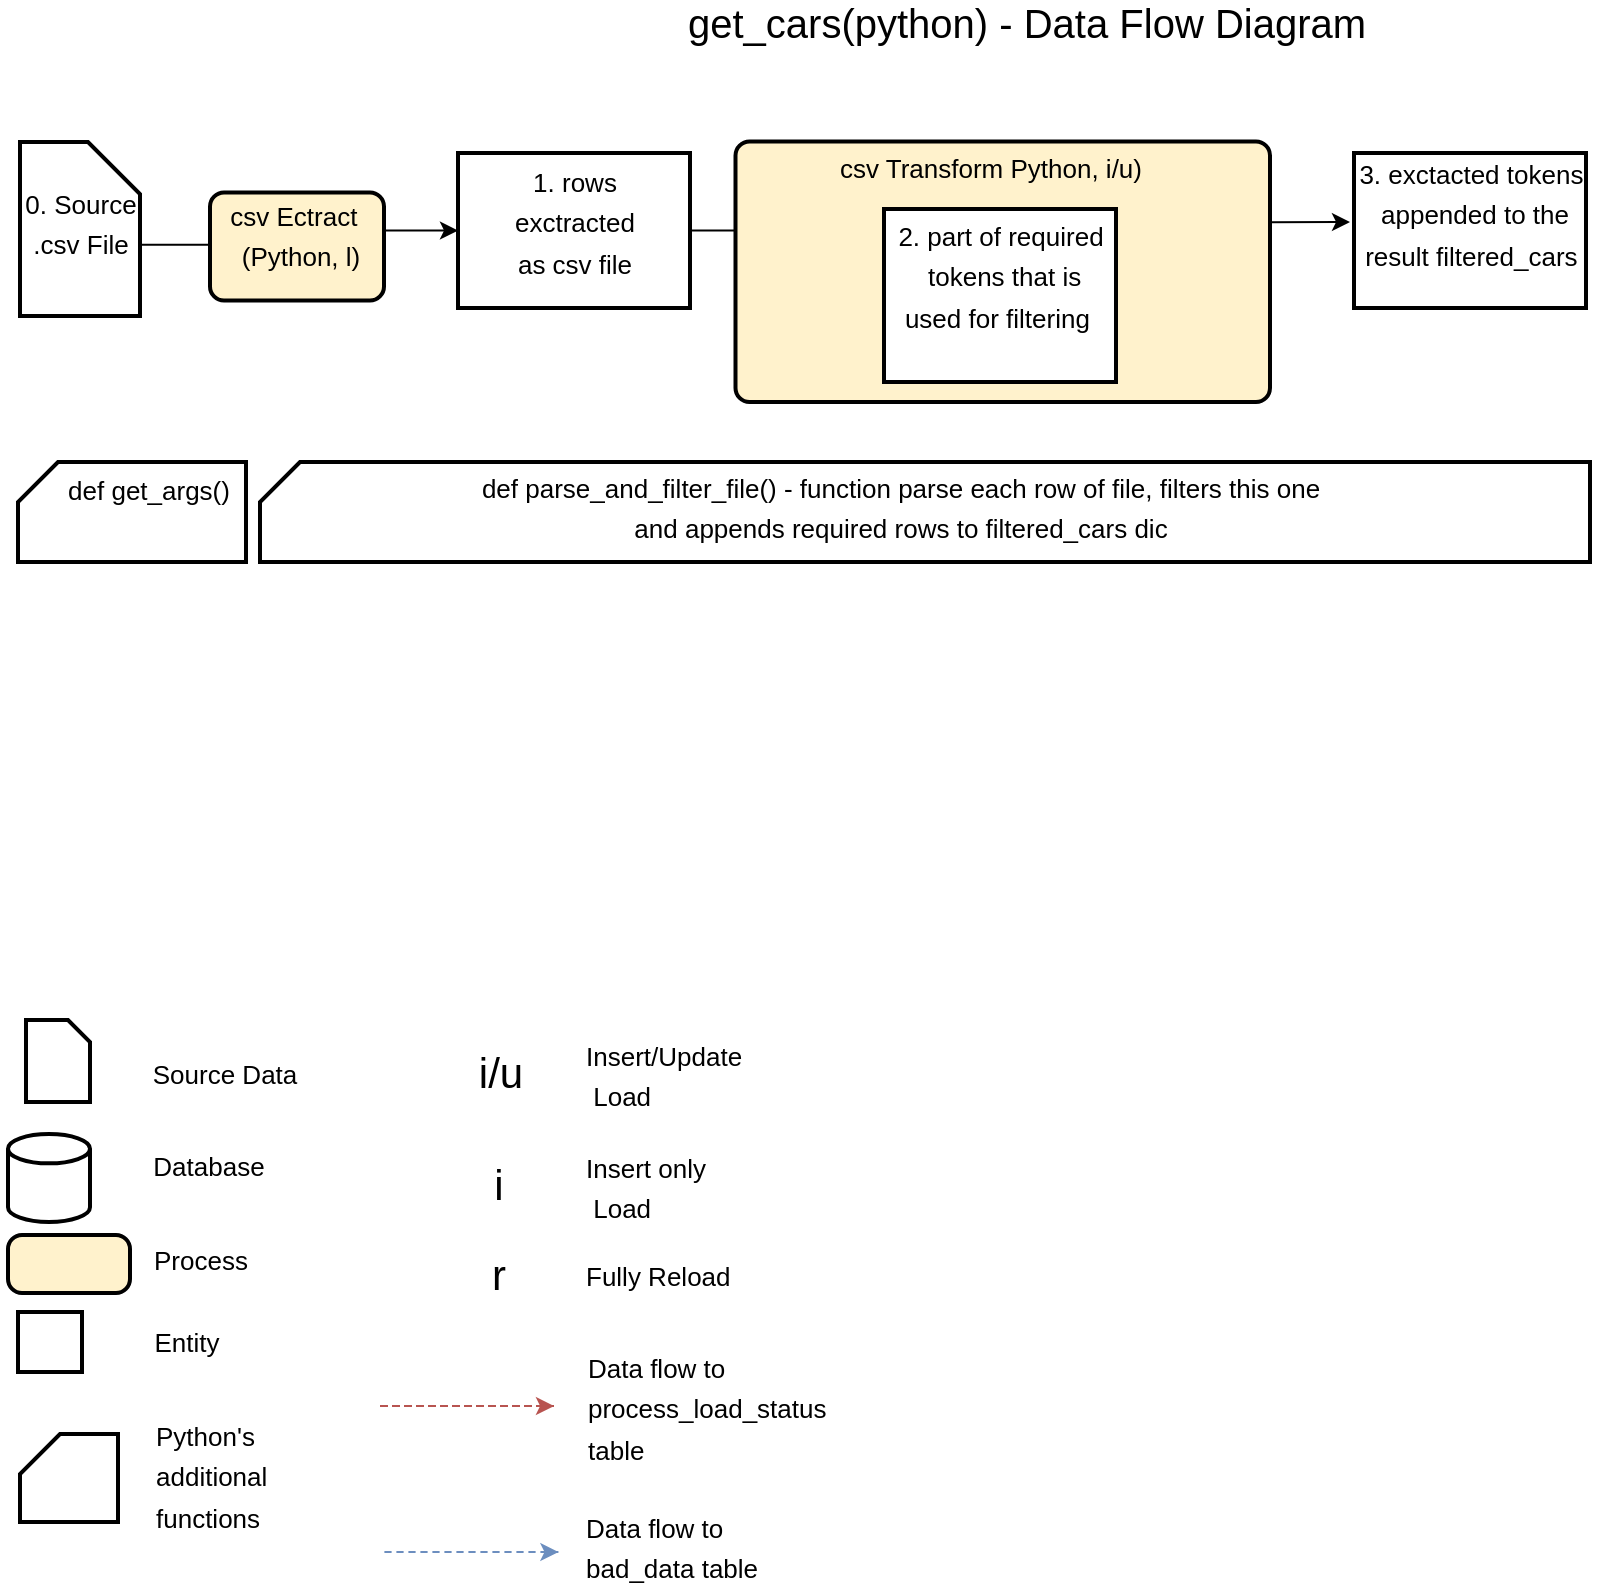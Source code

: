 <mxfile version="21.1.8" type="github" pages="4">
  <diagram name="DF Diagram" id="c7558073-3199-34d8-9f00-42111426c3f3">
    <mxGraphModel dx="989" dy="610" grid="1" gridSize="10" guides="1" tooltips="1" connect="1" arrows="1" fold="1" page="1" pageScale="1" pageWidth="1169" pageHeight="827" background="none" math="0" shadow="0">
      <root>
        <mxCell id="0" />
        <mxCell id="1" parent="0" />
        <mxCell id="LLPNcgww5Y-2xI41w6kp-183" value="&lt;font style=&quot;font-size: 20px&quot;&gt;get_cars(python) - Data Flow Diagram&lt;/font&gt;" style="text;html=1;resizable=0;points=[];autosize=1;align=left;verticalAlign=top;spacingTop=-8;fontSize=14;spacingLeft=7;" parent="1" vertex="1">
          <mxGeometry x="360" y="10" width="370" height="30" as="geometry" />
        </mxCell>
        <mxCell id="LLPNcgww5Y-2xI41w6kp-187" style="edgeStyle=orthogonalEdgeStyle;rounded=0;orthogonalLoop=1;jettySize=auto;html=1;startArrow=none;startFill=0;startSize=6;endArrow=classic;endFill=1;fontSize=17;exitX=0.591;exitY=0.009;exitDx=0;exitDy=0;exitPerimeter=0;" parent="1" source="LLPNcgww5Y-2xI41w6kp-188" target="LLPNcgww5Y-2xI41w6kp-193" edge="1">
          <mxGeometry relative="1" as="geometry">
            <Array as="points" />
          </mxGeometry>
        </mxCell>
        <UserObject label="" link="data:page/id,Txbi6B_1BCxX_sgVFAu3" id="LLPNcgww5Y-2xI41w6kp-188">
          <mxCell style="verticalLabelPosition=bottom;verticalAlign=top;html=1;strokeWidth=2;shape=card;whiteSpace=wrap;size=26;arcSize=12;startSize=26;fillColor=#FFFFFF;fontSize=17;direction=south;" parent="1" vertex="1">
            <mxGeometry x="35" y="80" width="60" height="87" as="geometry" />
          </mxCell>
        </UserObject>
        <mxCell id="LLPNcgww5Y-2xI41w6kp-191" value="" style="rounded=1;whiteSpace=wrap;html=1;absoluteArcSize=1;arcSize=14;strokeWidth=2;startSize=26;fillColor=#fff2cc;fontSize=17;" parent="1" vertex="1">
          <mxGeometry x="130" y="105.25" width="87" height="54" as="geometry" />
        </mxCell>
        <mxCell id="LLPNcgww5Y-2xI41w6kp-192" value="&lt;font style=&quot;font-size: 13px&quot;&gt;csv Ectract&amp;nbsp;&amp;nbsp;&lt;br&gt;(Python, l)&lt;/font&gt;" style="text;html=1;resizable=0;points=[];autosize=1;align=center;verticalAlign=top;spacingTop=-4;fontSize=17;" parent="1" vertex="1">
          <mxGeometry x="130" y="104.25" width="90" height="50" as="geometry" />
        </mxCell>
        <mxCell id="4G6sJublhTeIli8Vi0Ma-4" value="" style="edgeStyle=orthogonalEdgeStyle;rounded=0;orthogonalLoop=1;jettySize=auto;html=1;" edge="1" parent="1" source="LLPNcgww5Y-2xI41w6kp-193">
          <mxGeometry relative="1" as="geometry">
            <mxPoint x="700" y="120" as="targetPoint" />
          </mxGeometry>
        </mxCell>
        <UserObject label="&lt;span style=&quot;font-family: &amp;#34;helvetica&amp;#34; , &amp;#34;arial&amp;#34; , sans-serif ; font-size: 0px&quot;&gt;%3CmxGraphModel%3E%3Croot%3E%3CmxCell%20id%3D%220%22%2F%3E%3CmxCell%20id%3D%221%22%20parent%3D%220%22%2F%3E%3CmxCell%20id%3D%222%22%20value%3D%22%22%20style%3D%22verticalLabelPosition%3Dbottom%3BverticalAlign%3Dtop%3Bhtml%3D1%3Bshape%3Dmxgraph.basic.rect%3BfillColor%3D%23ffffff%3BfillColor2%3Dnone%3BstrokeColor%3D%23000000%3BstrokeWidth%3D1%3Bsize%3D20%3Bindent%3D5%3BstartSize%3D26%3BfontSize%3D17%3B%22%20vertex%3D%221%22%20parent%3D%221%22%3E%3CmxGeometry%20x%3D%22490%22%20y%3D%22363%22%20width%3D%2255%22%20height%3D%2230%22%20as%3D%22geometry%22%2F%3E%3C%2FmxCell%3E%3C%2Froot%3E%3C%2FmxGraphModel%3E&lt;/span&gt;" link="data:page/id,Txbi6B_1BCxX_sgVFAu3" id="LLPNcgww5Y-2xI41w6kp-193">
          <mxCell style="verticalLabelPosition=bottom;verticalAlign=top;html=1;strokeWidth=2;shape=card;whiteSpace=wrap;size=0;arcSize=12;startSize=26;fontSize=17;" parent="1" vertex="1">
            <mxGeometry x="254" y="85.5" width="116" height="77.5" as="geometry" />
          </mxCell>
        </UserObject>
        <mxCell id="LLPNcgww5Y-2xI41w6kp-195" value="&lt;font style=&quot;font-size: 13px&quot;&gt;0. Source&lt;br&gt;.csv File&lt;/font&gt;" style="text;html=1;resizable=0;points=[];autosize=1;align=center;verticalAlign=top;spacingTop=-4;fontSize=17;" parent="1" vertex="1">
          <mxGeometry x="25" y="98.25" width="80" height="50" as="geometry" />
        </mxCell>
        <mxCell id="zdQfX3ErJGEIJwNeqcKe-1" value="" style="verticalLabelPosition=bottom;verticalAlign=top;html=1;strokeWidth=2;shape=card;whiteSpace=wrap;size=11;arcSize=12;startSize=26;fillColor=#FFFFFF;fontSize=17;direction=south;" parent="1" vertex="1">
          <mxGeometry x="38" y="519" width="32" height="41" as="geometry" />
        </mxCell>
        <mxCell id="zdQfX3ErJGEIJwNeqcKe-2" value="&lt;font style=&quot;font-size: 13px&quot;&gt;Source&amp;nbsp;Data&lt;/font&gt;" style="text;html=1;resizable=0;points=[];autosize=1;align=center;verticalAlign=top;spacingTop=-4;fontSize=17;" parent="1" vertex="1">
          <mxGeometry x="91.5" y="533" width="90" height="20" as="geometry" />
        </mxCell>
        <mxCell id="zdQfX3ErJGEIJwNeqcKe-3" value="" style="strokeWidth=2;html=1;shape=mxgraph.flowchart.database;whiteSpace=wrap;startSize=26;fillColor=#FFFFFF;fontSize=17;" parent="1" vertex="1">
          <mxGeometry x="29" y="576" width="41" height="44" as="geometry" />
        </mxCell>
        <mxCell id="zdQfX3ErJGEIJwNeqcKe-4" value="&lt;font style=&quot;font-size: 13px&quot;&gt;Database&lt;/font&gt;" style="text;html=1;resizable=0;points=[];autosize=1;align=center;verticalAlign=top;spacingTop=-4;fontSize=17;" parent="1" vertex="1">
          <mxGeometry x="94" y="579" width="70" height="20" as="geometry" />
        </mxCell>
        <mxCell id="zdQfX3ErJGEIJwNeqcKe-5" value="" style="rounded=1;whiteSpace=wrap;html=1;absoluteArcSize=1;arcSize=14;strokeWidth=2;startSize=26;fillColor=#fff2cc;fontSize=17;" parent="1" vertex="1">
          <mxGeometry x="29" y="626.5" width="61" height="29" as="geometry" />
        </mxCell>
        <mxCell id="zdQfX3ErJGEIJwNeqcKe-6" value="&lt;span style=&quot;font-family: &amp;#34;helvetica&amp;#34; , &amp;#34;arial&amp;#34; , sans-serif ; font-size: 0px&quot;&gt;%3CmxGraphModel%3E%3Croot%3E%3CmxCell%20id%3D%220%22%2F%3E%3CmxCell%20id%3D%221%22%20parent%3D%220%22%2F%3E%3CmxCell%20id%3D%222%22%20value%3D%22%22%20style%3D%22verticalLabelPosition%3Dbottom%3BverticalAlign%3Dtop%3Bhtml%3D1%3Bshape%3Dmxgraph.basic.rect%3BfillColor%3D%23ffffff%3BfillColor2%3Dnone%3BstrokeColor%3D%23000000%3BstrokeWidth%3D1%3Bsize%3D20%3Bindent%3D5%3BstartSize%3D26%3BfontSize%3D17%3B%22%20vertex%3D%221%22%20parent%3D%221%22%3E%3CmxGeometry%20x%3D%22490%22%20y%3D%22363%22%20width%3D%2255%22%20height%3D%2230%22%20as%3D%22geometry%22%2F%3E%3C%2FmxCell%3E%3C%2Froot%3E%3C%2FmxGraphModel%3E&lt;/span&gt;" style="verticalLabelPosition=bottom;verticalAlign=top;html=1;strokeWidth=2;shape=card;whiteSpace=wrap;size=0;arcSize=12;startSize=26;fontSize=17;" parent="1" vertex="1">
          <mxGeometry x="34" y="665" width="32" height="30" as="geometry" />
        </mxCell>
        <mxCell id="zdQfX3ErJGEIJwNeqcKe-7" value="&lt;font style=&quot;font-size: 13px&quot;&gt;Process&lt;/font&gt;" style="text;html=1;resizable=0;points=[];autosize=1;align=center;verticalAlign=top;spacingTop=-4;fontSize=17;" parent="1" vertex="1">
          <mxGeometry x="95" y="626" width="60" height="20" as="geometry" />
        </mxCell>
        <mxCell id="zdQfX3ErJGEIJwNeqcKe-8" value="&lt;font style=&quot;font-size: 13px&quot;&gt;Entity&lt;/font&gt;" style="text;html=1;resizable=0;points=[];autosize=1;align=center;verticalAlign=top;spacingTop=-4;fontSize=17;" parent="1" vertex="1">
          <mxGeometry x="93" y="667" width="50" height="20" as="geometry" />
        </mxCell>
        <mxCell id="zdQfX3ErJGEIJwNeqcKe-9" value="&lt;font style=&quot;font-size: 13px&quot;&gt;Insert only&lt;br&gt;&amp;nbsp;Load&lt;/font&gt;" style="text;html=1;resizable=0;points=[];autosize=1;align=left;verticalAlign=top;spacingTop=-4;fontSize=17;" parent="1" vertex="1">
          <mxGeometry x="315.5" y="580" width="80" height="40" as="geometry" />
        </mxCell>
        <mxCell id="zdQfX3ErJGEIJwNeqcKe-10" value="&lt;font style=&quot;font-size: 21px&quot;&gt;i&lt;/font&gt;" style="text;html=1;resizable=0;points=[];autosize=1;align=center;verticalAlign=top;spacingTop=-4;fontSize=17;" parent="1" vertex="1">
          <mxGeometry x="264" y="586" width="20" height="20" as="geometry" />
        </mxCell>
        <mxCell id="zdQfX3ErJGEIJwNeqcKe-11" value="&lt;font style=&quot;font-size: 13px&quot;&gt;Insert/Update&lt;br&gt;&amp;nbsp;Load&lt;/font&gt;" style="text;html=1;resizable=0;points=[];autosize=1;align=left;verticalAlign=top;spacingTop=-4;fontSize=17;" parent="1" vertex="1">
          <mxGeometry x="315.5" y="524" width="90" height="40" as="geometry" />
        </mxCell>
        <mxCell id="zdQfX3ErJGEIJwNeqcKe-12" value="&lt;font style=&quot;font-size: 21px&quot;&gt;i/u&lt;/font&gt;" style="text;html=1;resizable=0;points=[];autosize=1;align=center;verticalAlign=top;spacingTop=-4;fontSize=17;" parent="1" vertex="1">
          <mxGeometry x="255" y="530" width="40" height="20" as="geometry" />
        </mxCell>
        <mxCell id="zdQfX3ErJGEIJwNeqcKe-13" style="edgeStyle=orthogonalEdgeStyle;rounded=0;orthogonalLoop=1;jettySize=auto;html=1;dashed=1;startArrow=none;startFill=0;startSize=6;endArrow=classic;endFill=1;fontSize=17;fillColor=#f8cecc;strokeColor=#b85450;" parent="1" edge="1">
          <mxGeometry relative="1" as="geometry">
            <mxPoint x="302" y="712" as="sourcePoint" />
            <mxPoint x="302" y="712" as="targetPoint" />
            <Array as="points">
              <mxPoint x="214" y="712" />
              <mxPoint x="490" y="712" />
            </Array>
          </mxGeometry>
        </mxCell>
        <mxCell id="zdQfX3ErJGEIJwNeqcKe-14" style="edgeStyle=orthogonalEdgeStyle;rounded=0;orthogonalLoop=1;jettySize=auto;html=1;dashed=1;startArrow=none;startFill=0;startSize=6;endArrow=classic;endFill=1;fontSize=17;fillColor=#dae8fc;strokeColor=#6c8ebf;" parent="1" edge="1">
          <mxGeometry relative="1" as="geometry">
            <mxPoint x="304.2" y="785" as="sourcePoint" />
            <mxPoint x="304.2" y="785" as="targetPoint" />
            <Array as="points">
              <mxPoint x="216" y="785" />
              <mxPoint x="492" y="785" />
            </Array>
          </mxGeometry>
        </mxCell>
        <mxCell id="zdQfX3ErJGEIJwNeqcKe-15" value="&lt;font style=&quot;font-size: 13px&quot;&gt;Data flow to&lt;br&gt;process_load_status&lt;br&gt;table&lt;/font&gt;" style="text;html=1;resizable=0;points=[];autosize=1;align=left;verticalAlign=top;spacingTop=-4;fontSize=17;" parent="1" vertex="1">
          <mxGeometry x="317" y="680" width="130" height="60" as="geometry" />
        </mxCell>
        <mxCell id="zdQfX3ErJGEIJwNeqcKe-16" value="&lt;font style=&quot;font-size: 13px&quot;&gt;Data flow to&lt;br&gt;bad_data&amp;nbsp;table&lt;/font&gt;" style="text;html=1;resizable=0;points=[];autosize=1;align=left;verticalAlign=top;spacingTop=-4;fontSize=17;" parent="1" vertex="1">
          <mxGeometry x="316" y="760" width="100" height="40" as="geometry" />
        </mxCell>
        <mxCell id="zdQfX3ErJGEIJwNeqcKe-17" value="" style="verticalLabelPosition=bottom;verticalAlign=top;html=1;strokeWidth=2;shape=card;whiteSpace=wrap;size=20;arcSize=12;" parent="1" vertex="1">
          <mxGeometry x="35" y="726" width="49" height="44" as="geometry" />
        </mxCell>
        <mxCell id="zdQfX3ErJGEIJwNeqcKe-18" value="&lt;span style=&quot;font-size: 13px;&quot;&gt;Python&#39;s &lt;br&gt;additional&lt;br&gt;functions&lt;/span&gt;" style="text;html=1;resizable=0;points=[];autosize=1;align=left;verticalAlign=top;spacingTop=-4;fontSize=17;" parent="1" vertex="1">
          <mxGeometry x="100.5" y="714" width="80" height="70" as="geometry" />
        </mxCell>
        <mxCell id="zdQfX3ErJGEIJwNeqcKe-19" value="&lt;span style=&quot;font-size: 13px&quot;&gt;Fully Reload&lt;/span&gt;" style="text;html=1;resizable=0;points=[];autosize=1;align=left;verticalAlign=top;spacingTop=-4;fontSize=17;" parent="1" vertex="1">
          <mxGeometry x="316" y="633.5" width="90" height="20" as="geometry" />
        </mxCell>
        <mxCell id="zdQfX3ErJGEIJwNeqcKe-20" value="&lt;font style=&quot;font-size: 21px&quot;&gt;r&lt;/font&gt;" style="text;html=1;resizable=0;points=[];autosize=1;align=center;verticalAlign=top;spacingTop=-4;fontSize=17;" parent="1" vertex="1">
          <mxGeometry x="264" y="630.5" width="20" height="20" as="geometry" />
        </mxCell>
        <UserObject label="" link="data:page/id,MOj9mV7dHSH--wGBZw3r" id="zdQfX3ErJGEIJwNeqcKe-21">
          <mxCell style="verticalLabelPosition=bottom;verticalAlign=top;html=1;strokeWidth=2;shape=card;whiteSpace=wrap;size=20;arcSize=12;" parent="1" vertex="1">
            <mxGeometry x="34" y="240" width="114" height="50" as="geometry" />
          </mxCell>
        </UserObject>
        <mxCell id="zdQfX3ErJGEIJwNeqcKe-22" value="&lt;span style=&quot;font-size: 13px;&quot;&gt;def get_args()&lt;/span&gt;" style="text;html=1;resizable=0;points=[];autosize=1;align=center;verticalAlign=top;spacingTop=-4;fontSize=17;" parent="1" vertex="1">
          <mxGeometry x="49" y="241" width="100" height="30" as="geometry" />
        </mxCell>
        <mxCell id="4hOeWUJftoHelfeGKjaZ-1" value="&lt;span style=&quot;font-size: 13px;&quot;&gt;1. rows &lt;br&gt;exctracted &lt;br&gt;as csv file&lt;/span&gt;" style="text;html=1;resizable=0;points=[];autosize=1;align=center;verticalAlign=top;spacingTop=-4;fontSize=17;" vertex="1" parent="1">
          <mxGeometry x="272" y="87.25" width="80" height="70" as="geometry" />
        </mxCell>
        <mxCell id="32Z3QOR57G3kuHObY7L4-1" value="" style="rounded=1;whiteSpace=wrap;html=1;absoluteArcSize=1;arcSize=14;strokeWidth=2;startSize=26;fillColor=#fff2cc;fontSize=17;" vertex="1" parent="1">
          <mxGeometry x="392.75" y="79.75" width="267.25" height="130.25" as="geometry" />
        </mxCell>
        <mxCell id="32Z3QOR57G3kuHObY7L4-2" value="&lt;font style=&quot;font-size: 13px&quot;&gt;csv Transform Python, i/u)&lt;/font&gt;" style="text;html=1;resizable=0;points=[];autosize=1;align=center;verticalAlign=top;spacingTop=-4;fontSize=17;" vertex="1" parent="1">
          <mxGeometry x="435" y="80.25" width="170" height="30" as="geometry" />
        </mxCell>
        <UserObject label="&lt;span style=&quot;font-family: &amp;#34;helvetica&amp;#34; , &amp;#34;arial&amp;#34; , sans-serif ; font-size: 0px&quot;&gt;%3CmxGraphModel%3E%3Croot%3E%3CmxCell%20id%3D%220%22%2F%3E%3CmxCell%20id%3D%221%22%20parent%3D%220%22%2F%3E%3CmxCell%20id%3D%222%22%20value%3D%22%22%20style%3D%22verticalLabelPosition%3Dbottom%3BverticalAlign%3Dtop%3Bhtml%3D1%3Bshape%3Dmxgraph.basic.rect%3BfillColor%3D%23ffffff%3BfillColor2%3Dnone%3BstrokeColor%3D%23000000%3BstrokeWidth%3D1%3Bsize%3D20%3Bindent%3D5%3BstartSize%3D26%3BfontSize%3D17%3B%22%20vertex%3D%221%22%20parent%3D%221%22%3E%3CmxGeometry%20x%3D%22490%22%20y%3D%22363%22%20width%3D%2255%22%20height%3D%2230%22%20as%3D%22geometry%22%2F%3E%3C%2FmxCell%3E%3C%2Froot%3E%3C%2FmxGraphModel%3E&lt;/span&gt;" link="data:page/id,Txbi6B_1BCxX_sgVFAu3" id="32Z3QOR57G3kuHObY7L4-3">
          <mxCell style="verticalLabelPosition=bottom;verticalAlign=top;html=1;strokeWidth=2;shape=card;whiteSpace=wrap;size=0;arcSize=12;startSize=26;fontSize=17;" vertex="1" parent="1">
            <mxGeometry x="467" y="113.5" width="116" height="86.5" as="geometry" />
          </mxCell>
        </UserObject>
        <mxCell id="32Z3QOR57G3kuHObY7L4-4" value="&lt;span style=&quot;font-size: 13px;&quot;&gt;2. part of required&lt;br&gt;&amp;nbsp;tokens&amp;nbsp;that is &lt;br&gt;used for filtering&amp;nbsp;&lt;br&gt;&lt;/span&gt;" style="text;html=1;resizable=0;points=[];autosize=1;align=center;verticalAlign=top;spacingTop=-4;fontSize=17;" vertex="1" parent="1">
          <mxGeometry x="460" y="114" width="130" height="70" as="geometry" />
        </mxCell>
        <UserObject label="" id="lbbjBg7hkV-mFMxphNQh-1">
          <mxCell style="verticalLabelPosition=bottom;verticalAlign=top;html=1;strokeWidth=2;shape=card;whiteSpace=wrap;size=20;arcSize=12;" vertex="1" parent="1">
            <mxGeometry x="155" y="240" width="665" height="50" as="geometry" />
          </mxCell>
        </UserObject>
        <mxCell id="lbbjBg7hkV-mFMxphNQh-2" value="&lt;span style=&quot;font-size: 13px;&quot;&gt;def parse_and_filter_file() - function parse each row of file, filters this one &lt;br&gt;and appends required rows to filtered_cars dic&lt;/span&gt;" style="text;html=1;resizable=0;points=[];autosize=1;align=center;verticalAlign=top;spacingTop=-4;fontSize=17;" vertex="1" parent="1">
          <mxGeometry x="255" y="240" width="440" height="50" as="geometry" />
        </mxCell>
        <UserObject label="&lt;span style=&quot;font-family: &amp;#34;helvetica&amp;#34; , &amp;#34;arial&amp;#34; , sans-serif ; font-size: 0px&quot;&gt;%3CmxGraphModel%3E%3Croot%3E%3CmxCell%20id%3D%220%22%2F%3E%3CmxCell%20id%3D%221%22%20parent%3D%220%22%2F%3E%3CmxCell%20id%3D%222%22%20value%3D%22%22%20style%3D%22verticalLabelPosition%3Dbottom%3BverticalAlign%3Dtop%3Bhtml%3D1%3Bshape%3Dmxgraph.basic.rect%3BfillColor%3D%23ffffff%3BfillColor2%3Dnone%3BstrokeColor%3D%23000000%3BstrokeWidth%3D1%3Bsize%3D20%3Bindent%3D5%3BstartSize%3D26%3BfontSize%3D17%3B%22%20vertex%3D%221%22%20parent%3D%221%22%3E%3CmxGeometry%20x%3D%22490%22%20y%3D%22363%22%20width%3D%2255%22%20height%3D%2230%22%20as%3D%22geometry%22%2F%3E%3C%2FmxCell%3E%3C%2Froot%3E%3C%2FmxGraphModel%3E&lt;/span&gt;" link="data:page/id,Txbi6B_1BCxX_sgVFAu3" id="4G6sJublhTeIli8Vi0Ma-1">
          <mxCell style="verticalLabelPosition=bottom;verticalAlign=top;html=1;strokeWidth=2;shape=card;whiteSpace=wrap;size=0;arcSize=12;startSize=26;fontSize=17;" vertex="1" parent="1">
            <mxGeometry x="702" y="85.5" width="116" height="77.5" as="geometry" />
          </mxCell>
        </UserObject>
        <mxCell id="4G6sJublhTeIli8Vi0Ma-2" value="&lt;span style=&quot;font-size: 13px;&quot;&gt;3. exctacted tokens&amp;nbsp;&lt;br&gt;appended to the&lt;br&gt;result filtered_cars&amp;nbsp;&lt;br&gt;&lt;/span&gt;" style="text;html=1;resizable=0;points=[];autosize=1;align=center;verticalAlign=top;spacingTop=-4;fontSize=17;" vertex="1" parent="1">
          <mxGeometry x="692" y="83.25" width="140" height="70" as="geometry" />
        </mxCell>
      </root>
    </mxGraphModel>
  </diagram>
  <diagram id="MOj9mV7dHSH--wGBZw3r" name="arguments">
    <mxGraphModel dx="1434" dy="884" grid="1" gridSize="10" guides="1" tooltips="1" connect="1" arrows="1" fold="1" page="1" pageScale="1" pageWidth="1169" pageHeight="827" math="0" shadow="0">
      <root>
        <mxCell id="0" />
        <mxCell id="1" parent="0" />
        <mxCell id="GxNx0zB6O1hY6PmNvxaY-2" value="&lt;table style=&quot;box-sizing: border-box; border-spacing: 0px; border-collapse: collapse; tab-size: 8; color: rgb(31, 35, 40); font-family: -apple-system, BlinkMacSystemFont, &amp;quot;Segoe UI&amp;quot;, &amp;quot;Noto Sans&amp;quot;, Helvetica, Arial, sans-serif, &amp;quot;Apple Color Emoji&amp;quot;, &amp;quot;Segoe UI Emoji&amp;quot;; font-size: 14px; font-style: normal; font-variant-ligatures: normal; font-variant-caps: normal; font-weight: 400; letter-spacing: normal; orphans: 2; text-align: start; text-transform: none; widows: 2; word-spacing: 0px; -webkit-text-stroke-width: 0px; background-color: rgb(255, 255, 255); text-decoration-thickness: initial; text-decoration-style: initial; text-decoration-color: initial;&quot; data-tagsearch-path=&quot;get_cars(python)/main.py&quot; data-tagsearch-lang=&quot;Python&quot; data-paste-markdown-skip=&quot;&quot; data-tab-size=&quot;8&quot; class=&quot;highlight tab-size js-file-line-container js-code-nav-container js-tagsearch-file&quot; data-hpc=&quot;&quot;&gt;&lt;tbody style=&quot;box-sizing: border-box;&quot;&gt;&lt;tr style=&quot;box-sizing: border-box;&quot;&gt;&lt;td style=&quot;box-sizing: border-box; padding: 0px 10px; position: relative; line-height: 20px; vertical-align: top; display: table-cell; overflow: visible; font-family: ui-monospace, SFMono-Regular, &amp;quot;SF Mono&amp;quot;, Menlo, Consolas, &amp;quot;Liberation Mono&amp;quot;, monospace; font-size: 12px; color: var(--color-fg-default); overflow-wrap: anywhere;&quot; class=&quot;blob-code blob-code-inner js-file-line&quot; id=&quot;LC17&quot;&gt;&lt;br&gt;&lt;/td&gt;&lt;/tr&gt;&lt;tr style=&quot;box-sizing: border-box; background-color: transparent;&quot;&gt;&lt;td style=&quot;box-sizing: border-box; padding: 0px 10px; position: relative; width: 50px; min-width: 50px; font-family: ui-monospace, SFMono-Regular, &amp;quot;SF Mono&amp;quot;, Menlo, Consolas, &amp;quot;Liberation Mono&amp;quot;, monospace; font-size: 12px; line-height: 20px; color: var(--color-fg-subtle); text-align: right; vertical-align: top; cursor: pointer; user-select: none;&quot; data-line-number=&quot;18&quot; class=&quot;blob-num js-line-number js-code-nav-line-number js-blob-rnum&quot; id=&quot;L18&quot;&gt;&lt;/td&gt;&lt;td style=&quot;box-sizing: border-box; padding: 0px 10px; position: relative; line-height: 20px; vertical-align: top; display: table-cell; overflow: visible; font-family: ui-monospace, SFMono-Regular, &amp;quot;SF Mono&amp;quot;, Menlo, Consolas, &amp;quot;Liberation Mono&amp;quot;, monospace; font-size: 12px; color: var(--color-fg-default); overflow-wrap: anywhere;&quot; class=&quot;blob-code blob-code-inner js-file-line&quot; id=&quot;LC18&quot;&gt;&lt;span style=&quot;box-sizing: border-box;&quot; class=&quot;pl-s1&quot;&gt;&lt;span style=&quot;&quot;&gt;	&lt;/span&gt;&lt;span style=&quot;white-space: pre;&quot;&gt;	&lt;span style=&quot;white-space: pre;&quot;&gt;	&lt;/span&gt;&lt;span style=&quot;white-space: pre;&quot;&gt;	&lt;/span&gt;&lt;span style=&quot;white-space: pre;&quot;&gt;	&lt;/span&gt;&lt;span style=&quot;white-space: pre;&quot;&gt;	&lt;/span&gt;&lt;/span&gt;def get_args()&lt;br&gt;Expected arguments:&lt;br&gt;&lt;br&gt;parser&lt;/span&gt;.&lt;span style=&quot;box-sizing: border-box; color: var(--color-prettylights-syntax-entity);&quot; class=&quot;pl-en&quot;&gt;add_argument&lt;/span&gt;(&lt;span style=&quot;box-sizing: border-box; color: var(--color-prettylights-syntax-string);&quot; class=&quot;pl-s&quot;&gt;&#39;-year_from&#39;&lt;/span&gt;, &lt;span style=&quot;box-sizing: border-box;&quot; class=&quot;pl-s1&quot;&gt;type&lt;/span&gt;&lt;span style=&quot;box-sizing: border-box; color: var(--color-prettylights-syntax-constant);&quot; class=&quot;pl-c1&quot;&gt;=&lt;/span&gt;&lt;span style=&quot;box-sizing: border-box;&quot; class=&quot;pl-s1&quot;&gt;int&lt;/span&gt;, &lt;span style=&quot;box-sizing: border-box;&quot; class=&quot;pl-s1&quot;&gt;default&lt;/span&gt;&lt;span style=&quot;box-sizing: border-box; color: var(--color-prettylights-syntax-constant);&quot; class=&quot;pl-c1&quot;&gt;=&lt;/span&gt;&lt;span style=&quot;box-sizing: border-box; color: var(--color-prettylights-syntax-constant);&quot; class=&quot;pl-c1&quot;&gt;None&lt;/span&gt;, &lt;span style=&quot;box-sizing: border-box;&quot; class=&quot;pl-s1&quot;&gt;help&lt;/span&gt;&lt;span style=&quot;box-sizing: border-box; color: var(--color-prettylights-syntax-constant);&quot; class=&quot;pl-c1&quot;&gt;=&lt;/span&gt;&lt;span style=&quot;box-sizing: border-box; color: var(--color-prettylights-syntax-string);&quot; class=&quot;pl-s&quot;&gt;&#39;only digit values&#39;&lt;/span&gt;)&lt;/td&gt;&lt;/tr&gt;&lt;tr style=&quot;box-sizing: border-box;&quot;&gt;&lt;td style=&quot;box-sizing: border-box; padding: 0px 10px; position: relative; width: 50px; min-width: 50px; font-family: ui-monospace, SFMono-Regular, &amp;quot;SF Mono&amp;quot;, Menlo, Consolas, &amp;quot;Liberation Mono&amp;quot;, monospace; font-size: 12px; line-height: 20px; color: var(--color-fg-subtle); text-align: right; vertical-align: top; cursor: pointer; user-select: none;&quot; data-line-number=&quot;19&quot; class=&quot;blob-num js-line-number js-code-nav-line-number js-blob-rnum&quot; id=&quot;L19&quot;&gt;&lt;/td&gt;&lt;td style=&quot;box-sizing: border-box; padding: 0px 10px; position: relative; line-height: 20px; vertical-align: top; display: table-cell; overflow: visible; font-family: ui-monospace, SFMono-Regular, &amp;quot;SF Mono&amp;quot;, Menlo, Consolas, &amp;quot;Liberation Mono&amp;quot;, monospace; font-size: 12px; color: var(--color-fg-default); overflow-wrap: anywhere;&quot; class=&quot;blob-code blob-code-inner js-file-line&quot; id=&quot;LC19&quot;&gt;    &lt;span style=&quot;box-sizing: border-box;&quot; class=&quot;pl-s1&quot;&gt;parser&lt;/span&gt;.&lt;span style=&quot;box-sizing: border-box; color: var(--color-prettylights-syntax-entity);&quot; class=&quot;pl-en&quot;&gt;add_argument&lt;/span&gt;(&lt;span style=&quot;box-sizing: border-box; color: var(--color-prettylights-syntax-string);&quot; class=&quot;pl-s&quot;&gt;&#39;-year_to&#39;&lt;/span&gt;, &lt;span style=&quot;box-sizing: border-box;&quot; class=&quot;pl-s1&quot;&gt;type&lt;/span&gt;&lt;span style=&quot;box-sizing: border-box; color: var(--color-prettylights-syntax-constant);&quot; class=&quot;pl-c1&quot;&gt;=&lt;/span&gt;&lt;span style=&quot;box-sizing: border-box;&quot; class=&quot;pl-s1&quot;&gt;int&lt;/span&gt;, &lt;span style=&quot;box-sizing: border-box;&quot; class=&quot;pl-s1&quot;&gt;default&lt;/span&gt;&lt;span style=&quot;box-sizing: border-box; color: var(--color-prettylights-syntax-constant);&quot; class=&quot;pl-c1&quot;&gt;=&lt;/span&gt;&lt;span style=&quot;box-sizing: border-box; color: var(--color-prettylights-syntax-constant);&quot; class=&quot;pl-c1&quot;&gt;None&lt;/span&gt;, &lt;span style=&quot;box-sizing: border-box;&quot; class=&quot;pl-s1&quot;&gt;help&lt;/span&gt;&lt;span style=&quot;box-sizing: border-box; color: var(--color-prettylights-syntax-constant);&quot; class=&quot;pl-c1&quot;&gt;=&lt;/span&gt;&lt;span style=&quot;box-sizing: border-box; color: var(--color-prettylights-syntax-string);&quot; class=&quot;pl-s&quot;&gt;&#39;only digit values&#39;&lt;/span&gt;)&lt;/td&gt;&lt;/tr&gt;&lt;tr style=&quot;box-sizing: border-box; background-color: transparent;&quot;&gt;&lt;td style=&quot;box-sizing: border-box; padding: 0px 10px; position: relative; width: 50px; min-width: 50px; font-family: ui-monospace, SFMono-Regular, &amp;quot;SF Mono&amp;quot;, Menlo, Consolas, &amp;quot;Liberation Mono&amp;quot;, monospace; font-size: 12px; line-height: 20px; color: var(--color-fg-subtle); text-align: right; vertical-align: top; cursor: pointer; user-select: none;&quot; data-line-number=&quot;20&quot; class=&quot;blob-num js-line-number js-code-nav-line-number js-blob-rnum&quot; id=&quot;L20&quot;&gt;&lt;/td&gt;&lt;td style=&quot;box-sizing: border-box; padding: 0px 10px; position: relative; line-height: 20px; vertical-align: top; display: table-cell; overflow: visible; font-family: ui-monospace, SFMono-Regular, &amp;quot;SF Mono&amp;quot;, Menlo, Consolas, &amp;quot;Liberation Mono&amp;quot;, monospace; font-size: 12px; color: var(--color-fg-default); overflow-wrap: anywhere;&quot; class=&quot;blob-code blob-code-inner js-file-line&quot; id=&quot;LC20&quot;&gt;    &lt;span style=&quot;box-sizing: border-box;&quot; class=&quot;pl-s1&quot;&gt;parser&lt;/span&gt;.&lt;span style=&quot;box-sizing: border-box; color: var(--color-prettylights-syntax-entity);&quot; class=&quot;pl-en&quot;&gt;add_argument&lt;/span&gt;(&lt;span style=&quot;box-sizing: border-box; color: var(--color-prettylights-syntax-string);&quot; class=&quot;pl-s&quot;&gt;&#39;-brand&#39;&lt;/span&gt;, &lt;span style=&quot;box-sizing: border-box;&quot; class=&quot;pl-s1&quot;&gt;type&lt;/span&gt;&lt;span style=&quot;box-sizing: border-box; color: var(--color-prettylights-syntax-constant);&quot; class=&quot;pl-c1&quot;&gt;=&lt;/span&gt;&lt;span style=&quot;box-sizing: border-box;&quot; class=&quot;pl-s1&quot;&gt;str&lt;/span&gt;, &lt;span style=&quot;box-sizing: border-box;&quot; class=&quot;pl-s1&quot;&gt;default&lt;/span&gt;&lt;span style=&quot;box-sizing: border-box; color: var(--color-prettylights-syntax-constant);&quot; class=&quot;pl-c1&quot;&gt;=&lt;/span&gt;&lt;span style=&quot;box-sizing: border-box; color: var(--color-prettylights-syntax-constant);&quot; class=&quot;pl-c1&quot;&gt;None&lt;/span&gt;, &lt;span style=&quot;box-sizing: border-box;&quot; class=&quot;pl-s1&quot;&gt;help&lt;/span&gt;&lt;span style=&quot;box-sizing: border-box; color: var(--color-prettylights-syntax-constant);&quot; class=&quot;pl-c1&quot;&gt;=&lt;/span&gt;&lt;span style=&quot;box-sizing: border-box; color: var(--color-prettylights-syntax-string);&quot; class=&quot;pl-s&quot;&gt;&#39;&#39;&lt;/span&gt;)&lt;/td&gt;&lt;/tr&gt;&lt;tr style=&quot;box-sizing: border-box;&quot;&gt;&lt;td style=&quot;box-sizing: border-box; padding: 0px 10px; position: relative; width: 50px; min-width: 50px; font-family: ui-monospace, SFMono-Regular, &amp;quot;SF Mono&amp;quot;, Menlo, Consolas, &amp;quot;Liberation Mono&amp;quot;, monospace; font-size: 12px; line-height: 20px; color: var(--color-fg-subtle); text-align: right; vertical-align: top; cursor: pointer; user-select: none;&quot; data-line-number=&quot;21&quot; class=&quot;blob-num js-line-number js-code-nav-line-number js-blob-rnum&quot; id=&quot;L21&quot;&gt;&lt;/td&gt;&lt;td style=&quot;box-sizing: border-box; padding: 0px 10px; position: relative; line-height: 20px; vertical-align: top; display: table-cell; overflow: visible; font-family: ui-monospace, SFMono-Regular, &amp;quot;SF Mono&amp;quot;, Menlo, Consolas, &amp;quot;Liberation Mono&amp;quot;, monospace; font-size: 12px; color: var(--color-fg-default); overflow-wrap: anywhere;&quot; class=&quot;blob-code blob-code-inner js-file-line&quot; id=&quot;LC21&quot;&gt;    &lt;span style=&quot;box-sizing: border-box;&quot; class=&quot;pl-s1&quot;&gt;parser&lt;/span&gt;.&lt;span style=&quot;box-sizing: border-box; color: var(--color-prettylights-syntax-entity);&quot; class=&quot;pl-en&quot;&gt;add_argument&lt;/span&gt;(&lt;span style=&quot;box-sizing: border-box; color: var(--color-prettylights-syntax-string);&quot; class=&quot;pl-s&quot;&gt;&#39;-model&#39;&lt;/span&gt;, &lt;span style=&quot;box-sizing: border-box;&quot; class=&quot;pl-s1&quot;&gt;type&lt;/span&gt;&lt;span style=&quot;box-sizing: border-box; color: var(--color-prettylights-syntax-constant);&quot; class=&quot;pl-c1&quot;&gt;=&lt;/span&gt;&lt;span style=&quot;box-sizing: border-box;&quot; class=&quot;pl-s1&quot;&gt;str&lt;/span&gt;, &lt;span style=&quot;box-sizing: border-box;&quot; class=&quot;pl-s1&quot;&gt;default&lt;/span&gt;&lt;span style=&quot;box-sizing: border-box; color: var(--color-prettylights-syntax-constant);&quot; class=&quot;pl-c1&quot;&gt;=&lt;/span&gt;&lt;span style=&quot;box-sizing: border-box; color: var(--color-prettylights-syntax-constant);&quot; class=&quot;pl-c1&quot;&gt;None&lt;/span&gt;, &lt;span style=&quot;box-sizing: border-box;&quot; class=&quot;pl-s1&quot;&gt;help&lt;/span&gt;&lt;span style=&quot;box-sizing: border-box; color: var(--color-prettylights-syntax-constant);&quot; class=&quot;pl-c1&quot;&gt;=&lt;/span&gt;&lt;span style=&quot;box-sizing: border-box; color: var(--color-prettylights-syntax-string);&quot; class=&quot;pl-s&quot;&gt;&#39;&#39;&lt;/span&gt;)&lt;/td&gt;&lt;/tr&gt;&lt;tr style=&quot;box-sizing: border-box; background-color: transparent;&quot;&gt;&lt;td style=&quot;box-sizing: border-box; padding: 0px 10px; position: relative; width: 50px; min-width: 50px; font-family: ui-monospace, SFMono-Regular, &amp;quot;SF Mono&amp;quot;, Menlo, Consolas, &amp;quot;Liberation Mono&amp;quot;, monospace; font-size: 12px; line-height: 20px; color: var(--color-fg-subtle); text-align: right; vertical-align: top; cursor: pointer; user-select: none;&quot; data-line-number=&quot;22&quot; class=&quot;blob-num js-line-number js-code-nav-line-number js-blob-rnum&quot; id=&quot;L22&quot;&gt;&lt;/td&gt;&lt;td style=&quot;box-sizing: border-box; padding: 0px 10px; position: relative; line-height: 20px; vertical-align: top; display: table-cell; overflow: visible; font-family: ui-monospace, SFMono-Regular, &amp;quot;SF Mono&amp;quot;, Menlo, Consolas, &amp;quot;Liberation Mono&amp;quot;, monospace; font-size: 12px; color: var(--color-fg-default); overflow-wrap: anywhere;&quot; class=&quot;blob-code blob-code-inner js-file-line&quot; id=&quot;LC22&quot;&gt;    &lt;span style=&quot;box-sizing: border-box;&quot; class=&quot;pl-s1&quot;&gt;parser&lt;/span&gt;.&lt;span style=&quot;box-sizing: border-box; color: var(--color-prettylights-syntax-entity);&quot; class=&quot;pl-en&quot;&gt;add_argument&lt;/span&gt;(&lt;span style=&quot;box-sizing: border-box; color: var(--color-prettylights-syntax-string);&quot; class=&quot;pl-s&quot;&gt;&#39;-price_from&#39;&lt;/span&gt;, &lt;span style=&quot;box-sizing: border-box;&quot; class=&quot;pl-s1&quot;&gt;type&lt;/span&gt;&lt;span style=&quot;box-sizing: border-box; color: var(--color-prettylights-syntax-constant);&quot; class=&quot;pl-c1&quot;&gt;=&lt;/span&gt;&lt;span style=&quot;box-sizing: border-box;&quot; class=&quot;pl-s1&quot;&gt;int&lt;/span&gt;, &lt;span style=&quot;box-sizing: border-box;&quot; class=&quot;pl-s1&quot;&gt;default&lt;/span&gt;&lt;span style=&quot;box-sizing: border-box; color: var(--color-prettylights-syntax-constant);&quot; class=&quot;pl-c1&quot;&gt;=&lt;/span&gt;&lt;span style=&quot;box-sizing: border-box; color: var(--color-prettylights-syntax-constant);&quot; class=&quot;pl-c1&quot;&gt;None&lt;/span&gt;, &lt;span style=&quot;box-sizing: border-box;&quot; class=&quot;pl-s1&quot;&gt;help&lt;/span&gt;&lt;span style=&quot;box-sizing: border-box; color: var(--color-prettylights-syntax-constant);&quot; class=&quot;pl-c1&quot;&gt;=&lt;/span&gt;&lt;span style=&quot;box-sizing: border-box; color: var(--color-prettylights-syntax-string);&quot; class=&quot;pl-s&quot;&gt;&#39;supported only USD values&#39;&lt;/span&gt;)&lt;/td&gt;&lt;/tr&gt;&lt;tr style=&quot;box-sizing: border-box;&quot;&gt;&lt;td style=&quot;box-sizing: border-box; padding: 0px 10px; position: relative; width: 50px; min-width: 50px; font-family: ui-monospace, SFMono-Regular, &amp;quot;SF Mono&amp;quot;, Menlo, Consolas, &amp;quot;Liberation Mono&amp;quot;, monospace; font-size: 12px; line-height: 20px; color: var(--color-fg-subtle); text-align: right; vertical-align: top; cursor: pointer; user-select: none;&quot; data-line-number=&quot;23&quot; class=&quot;blob-num js-line-number js-code-nav-line-number js-blob-rnum&quot; id=&quot;L23&quot;&gt;&lt;/td&gt;&lt;td style=&quot;box-sizing: border-box; padding: 0px 10px; position: relative; line-height: 20px; vertical-align: top; display: table-cell; overflow: visible; font-family: ui-monospace, SFMono-Regular, &amp;quot;SF Mono&amp;quot;, Menlo, Consolas, &amp;quot;Liberation Mono&amp;quot;, monospace; font-size: 12px; color: var(--color-fg-default); overflow-wrap: anywhere;&quot; class=&quot;blob-code blob-code-inner js-file-line&quot; id=&quot;LC23&quot;&gt;    &lt;span style=&quot;box-sizing: border-box;&quot; class=&quot;pl-s1&quot;&gt;parser&lt;/span&gt;.&lt;span style=&quot;box-sizing: border-box; color: var(--color-prettylights-syntax-entity);&quot; class=&quot;pl-en&quot;&gt;add_argument&lt;/span&gt;(&lt;span style=&quot;box-sizing: border-box; color: var(--color-prettylights-syntax-string);&quot; class=&quot;pl-s&quot;&gt;&#39;-price_to&#39;&lt;/span&gt;, &lt;span style=&quot;box-sizing: border-box;&quot; class=&quot;pl-s1&quot;&gt;type&lt;/span&gt;&lt;span style=&quot;box-sizing: border-box; color: var(--color-prettylights-syntax-constant);&quot; class=&quot;pl-c1&quot;&gt;=&lt;/span&gt;&lt;span style=&quot;box-sizing: border-box;&quot; class=&quot;pl-s1&quot;&gt;int&lt;/span&gt;, &lt;span style=&quot;box-sizing: border-box;&quot; class=&quot;pl-s1&quot;&gt;default&lt;/span&gt;&lt;span style=&quot;box-sizing: border-box; color: var(--color-prettylights-syntax-constant);&quot; class=&quot;pl-c1&quot;&gt;=&lt;/span&gt;&lt;span style=&quot;box-sizing: border-box; color: var(--color-prettylights-syntax-constant);&quot; class=&quot;pl-c1&quot;&gt;None&lt;/span&gt;, &lt;span style=&quot;box-sizing: border-box;&quot; class=&quot;pl-s1&quot;&gt;help&lt;/span&gt;&lt;span style=&quot;box-sizing: border-box; color: var(--color-prettylights-syntax-constant);&quot; class=&quot;pl-c1&quot;&gt;=&lt;/span&gt;&lt;span style=&quot;box-sizing: border-box; color: var(--color-prettylights-syntax-string);&quot; class=&quot;pl-s&quot;&gt;&#39;supported only USD values&#39;&lt;/span&gt;)&lt;/td&gt;&lt;/tr&gt;&lt;tr style=&quot;box-sizing: border-box; background-color: transparent;&quot;&gt;&lt;td style=&quot;box-sizing: border-box; padding: 0px 10px; position: relative; width: 50px; min-width: 50px; font-family: ui-monospace, SFMono-Regular, &amp;quot;SF Mono&amp;quot;, Menlo, Consolas, &amp;quot;Liberation Mono&amp;quot;, monospace; font-size: 12px; line-height: 20px; color: var(--color-fg-subtle); text-align: right; vertical-align: top; cursor: pointer; user-select: none;&quot; data-line-number=&quot;24&quot; class=&quot;blob-num js-line-number js-code-nav-line-number js-blob-rnum&quot; id=&quot;L24&quot;&gt;&lt;/td&gt;&lt;td style=&quot;box-sizing: border-box; padding: 0px 10px; position: relative; line-height: 20px; vertical-align: top; display: table-cell; overflow: visible; font-family: ui-monospace, SFMono-Regular, &amp;quot;SF Mono&amp;quot;, Menlo, Consolas, &amp;quot;Liberation Mono&amp;quot;, monospace; font-size: 12px; color: var(--color-fg-default); overflow-wrap: anywhere;&quot; class=&quot;blob-code blob-code-inner js-file-line&quot; id=&quot;LC24&quot;&gt;    &lt;span style=&quot;box-sizing: border-box;&quot; class=&quot;pl-s1&quot;&gt;parser&lt;/span&gt;.&lt;span style=&quot;box-sizing: border-box; color: var(--color-prettylights-syntax-entity);&quot; class=&quot;pl-en&quot;&gt;add_argument&lt;/span&gt;(&lt;span style=&quot;box-sizing: border-box; color: var(--color-prettylights-syntax-string);&quot; class=&quot;pl-s&quot;&gt;&#39;-transmission&#39;&lt;/span&gt;, &lt;span style=&quot;box-sizing: border-box;&quot; class=&quot;pl-s1&quot;&gt;type&lt;/span&gt;&lt;span style=&quot;box-sizing: border-box; color: var(--color-prettylights-syntax-constant);&quot; class=&quot;pl-c1&quot;&gt;=&lt;/span&gt;&lt;span style=&quot;box-sizing: border-box;&quot; class=&quot;pl-s1&quot;&gt;str&lt;/span&gt;, &lt;span style=&quot;box-sizing: border-box;&quot; class=&quot;pl-s1&quot;&gt;default&lt;/span&gt;&lt;span style=&quot;box-sizing: border-box; color: var(--color-prettylights-syntax-constant);&quot; class=&quot;pl-c1&quot;&gt;=&lt;/span&gt;&lt;span style=&quot;box-sizing: border-box; color: var(--color-prettylights-syntax-constant);&quot; class=&quot;pl-c1&quot;&gt;None&lt;/span&gt;, &lt;span style=&quot;box-sizing: border-box;&quot; class=&quot;pl-s1&quot;&gt;help&lt;/span&gt;&lt;span style=&quot;box-sizing: border-box; color: var(--color-prettylights-syntax-constant);&quot; class=&quot;pl-c1&quot;&gt;=&lt;/span&gt;&lt;span style=&quot;box-sizing: border-box; color: var(--color-prettylights-syntax-string);&quot; class=&quot;pl-s&quot;&gt;&#39;&#39;&lt;/span&gt;)&lt;/td&gt;&lt;/tr&gt;&lt;tr style=&quot;box-sizing: border-box;&quot;&gt;&lt;td style=&quot;box-sizing: border-box; padding: 0px 10px; position: relative; width: 50px; min-width: 50px; font-family: ui-monospace, SFMono-Regular, &amp;quot;SF Mono&amp;quot;, Menlo, Consolas, &amp;quot;Liberation Mono&amp;quot;, monospace; font-size: 12px; line-height: 20px; color: var(--color-fg-subtle); text-align: right; vertical-align: top; cursor: pointer; user-select: none;&quot; data-line-number=&quot;25&quot; class=&quot;blob-num js-line-number js-code-nav-line-number js-blob-rnum&quot; id=&quot;L25&quot;&gt;&lt;/td&gt;&lt;td style=&quot;box-sizing: border-box; padding: 0px 10px; position: relative; line-height: 20px; vertical-align: top; display: table-cell; overflow: visible; font-family: ui-monospace, SFMono-Regular, &amp;quot;SF Mono&amp;quot;, Menlo, Consolas, &amp;quot;Liberation Mono&amp;quot;, monospace; font-size: 12px; color: var(--color-fg-default); overflow-wrap: anywhere;&quot; class=&quot;blob-code blob-code-inner js-file-line&quot; id=&quot;LC25&quot;&gt;    &lt;span style=&quot;box-sizing: border-box;&quot; class=&quot;pl-s1&quot;&gt;parser&lt;/span&gt;.&lt;span style=&quot;box-sizing: border-box; color: var(--color-prettylights-syntax-entity);&quot; class=&quot;pl-en&quot;&gt;add_argument&lt;/span&gt;(&lt;span style=&quot;box-sizing: border-box; color: var(--color-prettylights-syntax-string);&quot; class=&quot;pl-s&quot;&gt;&#39;-mileage&#39;&lt;/span&gt;, &lt;span style=&quot;box-sizing: border-box;&quot; class=&quot;pl-s1&quot;&gt;type&lt;/span&gt;&lt;span style=&quot;box-sizing: border-box; color: var(--color-prettylights-syntax-constant);&quot; class=&quot;pl-c1&quot;&gt;=&lt;/span&gt;&lt;span style=&quot;box-sizing: border-box;&quot; class=&quot;pl-s1&quot;&gt;int&lt;/span&gt;, &lt;span style=&quot;box-sizing: border-box;&quot; class=&quot;pl-s1&quot;&gt;default&lt;/span&gt;&lt;span style=&quot;box-sizing: border-box; color: var(--color-prettylights-syntax-constant);&quot; class=&quot;pl-c1&quot;&gt;=&lt;/span&gt;&lt;span style=&quot;box-sizing: border-box; color: var(--color-prettylights-syntax-constant);&quot; class=&quot;pl-c1&quot;&gt;None&lt;/span&gt;, &lt;span style=&quot;box-sizing: border-box;&quot; class=&quot;pl-s1&quot;&gt;help&lt;/span&gt;&lt;span style=&quot;box-sizing: border-box; color: var(--color-prettylights-syntax-constant);&quot; class=&quot;pl-c1&quot;&gt;=&lt;/span&gt;&lt;span style=&quot;box-sizing: border-box; color: var(--color-prettylights-syntax-string);&quot; class=&quot;pl-s&quot;&gt;&#39;please put value in km&#39;&lt;/span&gt;)&lt;/td&gt;&lt;/tr&gt;&lt;tr style=&quot;box-sizing: border-box; background-color: transparent;&quot;&gt;&lt;td style=&quot;box-sizing: border-box; padding: 0px 10px; position: relative; width: 50px; min-width: 50px; font-family: ui-monospace, SFMono-Regular, &amp;quot;SF Mono&amp;quot;, Menlo, Consolas, &amp;quot;Liberation Mono&amp;quot;, monospace; font-size: 12px; line-height: 20px; color: var(--color-fg-subtle); text-align: right; vertical-align: top; cursor: pointer; user-select: none;&quot; data-line-number=&quot;26&quot; class=&quot;blob-num js-line-number js-code-nav-line-number js-blob-rnum&quot; id=&quot;L26&quot;&gt;&lt;/td&gt;&lt;td style=&quot;box-sizing: border-box; padding: 0px 10px; position: relative; line-height: 20px; vertical-align: top; display: table-cell; overflow: visible; font-family: ui-monospace, SFMono-Regular, &amp;quot;SF Mono&amp;quot;, Menlo, Consolas, &amp;quot;Liberation Mono&amp;quot;, monospace; font-size: 12px; color: var(--color-fg-default); overflow-wrap: anywhere;&quot; class=&quot;blob-code blob-code-inner js-file-line&quot; id=&quot;LC26&quot;&gt;    &lt;span style=&quot;box-sizing: border-box;&quot; class=&quot;pl-s1&quot;&gt;parser&lt;/span&gt;.&lt;span style=&quot;box-sizing: border-box; color: var(--color-prettylights-syntax-entity);&quot; class=&quot;pl-en&quot;&gt;add_argument&lt;/span&gt;(&lt;span style=&quot;box-sizing: border-box; color: var(--color-prettylights-syntax-string);&quot; class=&quot;pl-s&quot;&gt;&#39;-body&#39;&lt;/span&gt;, &lt;span style=&quot;box-sizing: border-box;&quot; class=&quot;pl-s1&quot;&gt;type&lt;/span&gt;&lt;span style=&quot;box-sizing: border-box; color: var(--color-prettylights-syntax-constant);&quot; class=&quot;pl-c1&quot;&gt;=&lt;/span&gt;&lt;span style=&quot;box-sizing: border-box;&quot; class=&quot;pl-s1&quot;&gt;str&lt;/span&gt;, &lt;span style=&quot;box-sizing: border-box;&quot; class=&quot;pl-s1&quot;&gt;default&lt;/span&gt;&lt;span style=&quot;box-sizing: border-box; color: var(--color-prettylights-syntax-constant);&quot; class=&quot;pl-c1&quot;&gt;=&lt;/span&gt;&lt;span style=&quot;box-sizing: border-box; color: var(--color-prettylights-syntax-constant);&quot; class=&quot;pl-c1&quot;&gt;None&lt;/span&gt;, &lt;span style=&quot;box-sizing: border-box;&quot; class=&quot;pl-s1&quot;&gt;help&lt;/span&gt;&lt;span style=&quot;box-sizing: border-box; color: var(--color-prettylights-syntax-constant);&quot; class=&quot;pl-c1&quot;&gt;=&lt;/span&gt;&lt;span style=&quot;box-sizing: border-box; color: var(--color-prettylights-syntax-string);&quot; class=&quot;pl-s&quot;&gt;&#39;&#39;&lt;/span&gt;)&lt;/td&gt;&lt;/tr&gt;&lt;tr style=&quot;box-sizing: border-box;&quot;&gt;&lt;td style=&quot;box-sizing: border-box; padding: 0px 10px; position: relative; width: 50px; min-width: 50px; font-family: ui-monospace, SFMono-Regular, &amp;quot;SF Mono&amp;quot;, Menlo, Consolas, &amp;quot;Liberation Mono&amp;quot;, monospace; font-size: 12px; line-height: 20px; color: var(--color-fg-subtle); text-align: right; vertical-align: top; cursor: pointer; user-select: none;&quot; data-line-number=&quot;27&quot; class=&quot;blob-num js-line-number js-code-nav-line-number js-blob-rnum&quot; id=&quot;L27&quot;&gt;&lt;/td&gt;&lt;td style=&quot;box-sizing: border-box; padding: 0px 10px; position: relative; line-height: 20px; vertical-align: top; display: table-cell; overflow: visible; font-family: ui-monospace, SFMono-Regular, &amp;quot;SF Mono&amp;quot;, Menlo, Consolas, &amp;quot;Liberation Mono&amp;quot;, monospace; font-size: 12px; color: var(--color-fg-default); overflow-wrap: anywhere;&quot; class=&quot;blob-code blob-code-inner js-file-line&quot; id=&quot;LC27&quot;&gt;    &lt;span style=&quot;box-sizing: border-box;&quot; class=&quot;pl-s1&quot;&gt;parser&lt;/span&gt;.&lt;span style=&quot;box-sizing: border-box; color: var(--color-prettylights-syntax-entity);&quot; class=&quot;pl-en&quot;&gt;add_argument&lt;/span&gt;(&lt;span style=&quot;box-sizing: border-box; color: var(--color-prettylights-syntax-string);&quot; class=&quot;pl-s&quot;&gt;&#39;-engine_from&#39;&lt;/span&gt;, &lt;span style=&quot;box-sizing: border-box;&quot; class=&quot;pl-s1&quot;&gt;type&lt;/span&gt;&lt;span style=&quot;box-sizing: border-box; color: var(--color-prettylights-syntax-constant);&quot; class=&quot;pl-c1&quot;&gt;=&lt;/span&gt;&lt;span style=&quot;box-sizing: border-box;&quot; class=&quot;pl-s1&quot;&gt;int&lt;/span&gt;, &lt;span style=&quot;box-sizing: border-box;&quot; class=&quot;pl-s1&quot;&gt;default&lt;/span&gt;&lt;span style=&quot;box-sizing: border-box; color: var(--color-prettylights-syntax-constant);&quot; class=&quot;pl-c1&quot;&gt;=&lt;/span&gt;&lt;span style=&quot;box-sizing: border-box; color: var(--color-prettylights-syntax-constant);&quot; class=&quot;pl-c1&quot;&gt;None&lt;/span&gt;, &lt;span style=&quot;box-sizing: border-box;&quot; class=&quot;pl-s1&quot;&gt;help&lt;/span&gt;&lt;span style=&quot;box-sizing: border-box; color: var(--color-prettylights-syntax-constant);&quot; class=&quot;pl-c1&quot;&gt;=&lt;/span&gt;&lt;span style=&quot;box-sizing: border-box; color: var(--color-prettylights-syntax-string);&quot; class=&quot;pl-s&quot;&gt;&#39;please put value in ml&#39;&lt;/span&gt;)&lt;/td&gt;&lt;/tr&gt;&lt;tr style=&quot;box-sizing: border-box; background-color: transparent;&quot;&gt;&lt;td style=&quot;box-sizing: border-box; padding: 0px 10px; position: relative; width: 50px; min-width: 50px; font-family: ui-monospace, SFMono-Regular, &amp;quot;SF Mono&amp;quot;, Menlo, Consolas, &amp;quot;Liberation Mono&amp;quot;, monospace; font-size: 12px; line-height: 20px; color: var(--color-fg-subtle); text-align: right; vertical-align: top; cursor: pointer; user-select: none;&quot; data-line-number=&quot;28&quot; class=&quot;blob-num js-line-number js-code-nav-line-number js-blob-rnum&quot; id=&quot;L28&quot;&gt;&lt;/td&gt;&lt;td style=&quot;box-sizing: border-box; padding: 0px 10px; position: relative; line-height: 20px; vertical-align: top; display: table-cell; overflow: visible; font-family: ui-monospace, SFMono-Regular, &amp;quot;SF Mono&amp;quot;, Menlo, Consolas, &amp;quot;Liberation Mono&amp;quot;, monospace; font-size: 12px; color: var(--color-fg-default); overflow-wrap: anywhere;&quot; class=&quot;blob-code blob-code-inner js-file-line&quot; id=&quot;LC28&quot;&gt;    &lt;span style=&quot;box-sizing: border-box;&quot; class=&quot;pl-s1&quot;&gt;parser&lt;/span&gt;.&lt;span style=&quot;box-sizing: border-box; color: var(--color-prettylights-syntax-entity);&quot; class=&quot;pl-en&quot;&gt;add_argument&lt;/span&gt;(&lt;span style=&quot;box-sizing: border-box; color: var(--color-prettylights-syntax-string);&quot; class=&quot;pl-s&quot;&gt;&#39;-engine_to&#39;&lt;/span&gt;, &lt;span style=&quot;box-sizing: border-box;&quot; class=&quot;pl-s1&quot;&gt;type&lt;/span&gt;&lt;span style=&quot;box-sizing: border-box; color: var(--color-prettylights-syntax-constant);&quot; class=&quot;pl-c1&quot;&gt;=&lt;/span&gt;&lt;span style=&quot;box-sizing: border-box;&quot; class=&quot;pl-s1&quot;&gt;int&lt;/span&gt;, &lt;span style=&quot;box-sizing: border-box;&quot; class=&quot;pl-s1&quot;&gt;default&lt;/span&gt;&lt;span style=&quot;box-sizing: border-box; color: var(--color-prettylights-syntax-constant);&quot; class=&quot;pl-c1&quot;&gt;=&lt;/span&gt;&lt;span style=&quot;box-sizing: border-box; color: var(--color-prettylights-syntax-constant);&quot; class=&quot;pl-c1&quot;&gt;None&lt;/span&gt;, &lt;span style=&quot;box-sizing: border-box;&quot; class=&quot;pl-s1&quot;&gt;help&lt;/span&gt;&lt;span style=&quot;box-sizing: border-box; color: var(--color-prettylights-syntax-constant);&quot; class=&quot;pl-c1&quot;&gt;=&lt;/span&gt;&lt;span style=&quot;box-sizing: border-box; color: var(--color-prettylights-syntax-string);&quot; class=&quot;pl-s&quot;&gt;&#39;please put value in ml&#39;&lt;/span&gt;)&lt;/td&gt;&lt;/tr&gt;&lt;tr style=&quot;box-sizing: border-box;&quot;&gt;&lt;td style=&quot;box-sizing: border-box; padding: 0px 10px; position: relative; width: 50px; min-width: 50px; font-family: ui-monospace, SFMono-Regular, &amp;quot;SF Mono&amp;quot;, Menlo, Consolas, &amp;quot;Liberation Mono&amp;quot;, monospace; font-size: 12px; line-height: 20px; color: var(--color-fg-subtle); text-align: right; vertical-align: top; cursor: pointer; user-select: none;&quot; data-line-number=&quot;29&quot; class=&quot;blob-num js-line-number js-code-nav-line-number js-blob-rnum&quot; id=&quot;L29&quot;&gt;&lt;/td&gt;&lt;td style=&quot;box-sizing: border-box; padding: 0px 10px; position: relative; line-height: 20px; vertical-align: top; display: table-cell; overflow: visible; font-family: ui-monospace, SFMono-Regular, &amp;quot;SF Mono&amp;quot;, Menlo, Consolas, &amp;quot;Liberation Mono&amp;quot;, monospace; font-size: 12px; color: var(--color-fg-default); overflow-wrap: anywhere;&quot; class=&quot;blob-code blob-code-inner js-file-line&quot; id=&quot;LC29&quot;&gt;    &lt;span style=&quot;box-sizing: border-box;&quot; class=&quot;pl-s1&quot;&gt;parser&lt;/span&gt;.&lt;span style=&quot;box-sizing: border-box; color: var(--color-prettylights-syntax-entity);&quot; class=&quot;pl-en&quot;&gt;add_argument&lt;/span&gt;(&lt;span style=&quot;box-sizing: border-box; color: var(--color-prettylights-syntax-string);&quot; class=&quot;pl-s&quot;&gt;&#39;-fuel&#39;&lt;/span&gt;, &lt;span style=&quot;box-sizing: border-box;&quot; class=&quot;pl-s1&quot;&gt;type&lt;/span&gt;&lt;span style=&quot;box-sizing: border-box; color: var(--color-prettylights-syntax-constant);&quot; class=&quot;pl-c1&quot;&gt;=&lt;/span&gt;&lt;span style=&quot;box-sizing: border-box;&quot; class=&quot;pl-s1&quot;&gt;str&lt;/span&gt;, &lt;span style=&quot;box-sizing: border-box;&quot; class=&quot;pl-s1&quot;&gt;default&lt;/span&gt;&lt;span style=&quot;box-sizing: border-box; color: var(--color-prettylights-syntax-constant);&quot; class=&quot;pl-c1&quot;&gt;=&lt;/span&gt;&lt;span style=&quot;box-sizing: border-box; color: var(--color-prettylights-syntax-constant);&quot; class=&quot;pl-c1&quot;&gt;None&lt;/span&gt;, &lt;span style=&quot;box-sizing: border-box;&quot; class=&quot;pl-s1&quot;&gt;help&lt;/span&gt;&lt;span style=&quot;box-sizing: border-box; color: var(--color-prettylights-syntax-constant);&quot; class=&quot;pl-c1&quot;&gt;=&lt;/span&gt;&lt;span style=&quot;box-sizing: border-box; color: var(--color-prettylights-syntax-string);&quot; class=&quot;pl-s&quot;&gt;&#39;&#39;&lt;/span&gt;)&lt;/td&gt;&lt;/tr&gt;&lt;tr style=&quot;box-sizing: border-box; background-color: transparent;&quot;&gt;&lt;td style=&quot;box-sizing: border-box; padding: 0px 10px; position: relative; width: 50px; min-width: 50px; font-family: ui-monospace, SFMono-Regular, &amp;quot;SF Mono&amp;quot;, Menlo, Consolas, &amp;quot;Liberation Mono&amp;quot;, monospace; font-size: 12px; line-height: 20px; color: var(--color-fg-subtle); text-align: right; vertical-align: top; cursor: pointer; user-select: none;&quot; data-line-number=&quot;30&quot; class=&quot;blob-num js-line-number js-code-nav-line-number js-blob-rnum&quot; id=&quot;L30&quot;&gt;&lt;/td&gt;&lt;td style=&quot;box-sizing: border-box; padding: 0px 10px; position: relative; line-height: 20px; vertical-align: top; display: table-cell; overflow: visible; font-family: ui-monospace, SFMono-Regular, &amp;quot;SF Mono&amp;quot;, Menlo, Consolas, &amp;quot;Liberation Mono&amp;quot;, monospace; font-size: 12px; color: var(--color-fg-default); overflow-wrap: anywhere;&quot; class=&quot;blob-code blob-code-inner js-file-line&quot; id=&quot;LC30&quot;&gt;    &lt;span style=&quot;box-sizing: border-box;&quot; class=&quot;pl-s1&quot;&gt;parser&lt;/span&gt;.&lt;span style=&quot;box-sizing: border-box; color: var(--color-prettylights-syntax-entity);&quot; class=&quot;pl-en&quot;&gt;add_argument&lt;/span&gt;(&lt;span style=&quot;box-sizing: border-box; color: var(--color-prettylights-syntax-string);&quot; class=&quot;pl-s&quot;&gt;&#39;-exchange&#39;&lt;/span&gt;, &lt;span style=&quot;box-sizing: border-box;&quot; class=&quot;pl-s1&quot;&gt;type&lt;/span&gt;&lt;span style=&quot;box-sizing: border-box; color: var(--color-prettylights-syntax-constant);&quot; class=&quot;pl-c1&quot;&gt;=&lt;/span&gt;&lt;span style=&quot;box-sizing: border-box;&quot; class=&quot;pl-s1&quot;&gt;str&lt;/span&gt;, &lt;span style=&quot;box-sizing: border-box;&quot; class=&quot;pl-s1&quot;&gt;default&lt;/span&gt;&lt;span style=&quot;box-sizing: border-box; color: var(--color-prettylights-syntax-constant);&quot; class=&quot;pl-c1&quot;&gt;=&lt;/span&gt;&lt;span style=&quot;box-sizing: border-box; color: var(--color-prettylights-syntax-constant);&quot; class=&quot;pl-c1&quot;&gt;None&lt;/span&gt;, &lt;span style=&quot;box-sizing: border-box;&quot; class=&quot;pl-s1&quot;&gt;help&lt;/span&gt;&lt;span style=&quot;box-sizing: border-box; color: var(--color-prettylights-syntax-constant);&quot; class=&quot;pl-c1&quot;&gt;=&lt;/span&gt;&lt;span style=&quot;box-sizing: border-box; color: var(--color-prettylights-syntax-string);&quot; class=&quot;pl-s&quot;&gt;&#39;please put Yes or NO value&#39;&lt;/span&gt;)&lt;/td&gt;&lt;/tr&gt;&lt;tr style=&quot;box-sizing: border-box;&quot;&gt;&lt;td style=&quot;box-sizing: border-box; padding: 0px 10px; position: relative; width: 50px; min-width: 50px; font-family: ui-monospace, SFMono-Regular, &amp;quot;SF Mono&amp;quot;, Menlo, Consolas, &amp;quot;Liberation Mono&amp;quot;, monospace; font-size: 12px; line-height: 20px; color: var(--color-fg-subtle); text-align: right; vertical-align: top; cursor: pointer; user-select: none;&quot; data-line-number=&quot;31&quot; class=&quot;blob-num js-line-number js-code-nav-line-number js-blob-rnum&quot; id=&quot;L31&quot;&gt;&lt;/td&gt;&lt;td style=&quot;box-sizing: border-box; padding: 0px 10px; position: relative; line-height: 20px; vertical-align: top; display: table-cell; overflow: visible; font-family: ui-monospace, SFMono-Regular, &amp;quot;SF Mono&amp;quot;, Menlo, Consolas, &amp;quot;Liberation Mono&amp;quot;, monospace; font-size: 12px; color: var(--color-fg-default); overflow-wrap: anywhere;&quot; class=&quot;blob-code blob-code-inner js-file-line&quot; id=&quot;LC31&quot;&gt;    &lt;span style=&quot;box-sizing: border-box;&quot; class=&quot;pl-s1&quot;&gt;parser&lt;/span&gt;.&lt;span style=&quot;box-sizing: border-box; color: var(--color-prettylights-syntax-entity);&quot; class=&quot;pl-en&quot;&gt;add_argument&lt;/span&gt;(&lt;span style=&quot;box-sizing: border-box; color: var(--color-prettylights-syntax-string);&quot; class=&quot;pl-s&quot;&gt;&#39;-keywords&#39;&lt;/span&gt;, &lt;span style=&quot;box-sizing: border-box;&quot; class=&quot;pl-s1&quot;&gt;type&lt;/span&gt;&lt;span style=&quot;box-sizing: border-box; color: var(--color-prettylights-syntax-constant);&quot; class=&quot;pl-c1&quot;&gt;=&lt;/span&gt;&lt;span style=&quot;box-sizing: border-box;&quot; class=&quot;pl-s1&quot;&gt;str&lt;/span&gt;, &lt;span style=&quot;box-sizing: border-box;&quot; class=&quot;pl-s1&quot;&gt;default&lt;/span&gt;&lt;span style=&quot;box-sizing: border-box; color: var(--color-prettylights-syntax-constant);&quot; class=&quot;pl-c1&quot;&gt;=&lt;/span&gt;&lt;span style=&quot;box-sizing: border-box; color: var(--color-prettylights-syntax-constant);&quot; class=&quot;pl-c1&quot;&gt;None&lt;/span&gt;, &lt;span style=&quot;box-sizing: border-box;&quot; class=&quot;pl-s1&quot;&gt;help&lt;/span&gt;&lt;span style=&quot;box-sizing: border-box; color: var(--color-prettylights-syntax-constant);&quot; class=&quot;pl-c1&quot;&gt;=&lt;/span&gt;&lt;span style=&quot;box-sizing: border-box; color: var(--color-prettylights-syntax-string);&quot; class=&quot;pl-s&quot;&gt;&#39;please put additional 1 word for searching&#39;&lt;/span&gt;)&lt;/td&gt;&lt;/tr&gt;&lt;tr style=&quot;box-sizing: border-box; background-color: transparent;&quot;&gt;&lt;td style=&quot;box-sizing: border-box; padding: 0px 10px; position: relative; width: 50px; min-width: 50px; font-family: ui-monospace, SFMono-Regular, &amp;quot;SF Mono&amp;quot;, Menlo, Consolas, &amp;quot;Liberation Mono&amp;quot;, monospace; font-size: 12px; line-height: 20px; color: var(--color-fg-subtle); text-align: right; vertical-align: top; cursor: pointer; user-select: none;&quot; data-line-number=&quot;32&quot; class=&quot;blob-num js-line-number js-code-nav-line-number js-blob-rnum&quot; id=&quot;L32&quot;&gt;&lt;/td&gt;&lt;td style=&quot;box-sizing: border-box; padding: 0px 10px; position: relative; line-height: 20px; vertical-align: top; display: table-cell; overflow: visible; font-family: ui-monospace, SFMono-Regular, &amp;quot;SF Mono&amp;quot;, Menlo, Consolas, &amp;quot;Liberation Mono&amp;quot;, monospace; font-size: 12px; color: var(--color-fg-default); overflow-wrap: anywhere;&quot; class=&quot;blob-code blob-code-inner js-file-line&quot; id=&quot;LC32&quot;&gt;    &lt;span style=&quot;box-sizing: border-box;&quot; class=&quot;pl-s1&quot;&gt;parser&lt;/span&gt;.&lt;span style=&quot;box-sizing: border-box; color: var(--color-prettylights-syntax-entity);&quot; class=&quot;pl-en&quot;&gt;add_argument&lt;/span&gt;(&lt;span style=&quot;box-sizing: border-box; color: var(--color-prettylights-syntax-string);&quot; class=&quot;pl-s&quot;&gt;&#39;-max_records&#39;&lt;/span&gt;, &lt;span style=&quot;box-sizing: border-box;&quot; class=&quot;pl-s1&quot;&gt;type&lt;/span&gt;&lt;span style=&quot;box-sizing: border-box; color: var(--color-prettylights-syntax-constant);&quot; class=&quot;pl-c1&quot;&gt;=&lt;/span&gt;&lt;span style=&quot;box-sizing: border-box;&quot; class=&quot;pl-s1&quot;&gt;int&lt;/span&gt;, &lt;span style=&quot;box-sizing: border-box;&quot; class=&quot;pl-s1&quot;&gt;default&lt;/span&gt;&lt;span style=&quot;box-sizing: border-box; color: var(--color-prettylights-syntax-constant);&quot; class=&quot;pl-c1&quot;&gt;=&lt;/span&gt;&lt;span style=&quot;box-sizing: border-box; color: var(--color-prettylights-syntax-constant);&quot; class=&quot;pl-c1&quot;&gt;20&lt;/span&gt;, &lt;span style=&quot;box-sizing: border-box;&quot; class=&quot;pl-s1&quot;&gt;help&lt;/span&gt;&lt;span style=&quot;box-sizing: border-box; color: var(--color-prettylights-syntax-constant);&quot; class=&quot;pl-c1&quot;&gt;=&lt;/span&gt;&lt;span style=&quot;box-sizing: border-box; color: var(--color-prettylights-syntax-string);&quot; class=&quot;pl-s&quot;&gt;&#39;please put Top N digit value&#39;&lt;/span&gt;)&lt;/td&gt;&lt;/tr&gt;&lt;tr style=&quot;box-sizing: border-box;&quot;&gt;&lt;td style=&quot;box-sizing: border-box; padding: 0px 10px; position: relative; width: 50px; min-width: 50px; font-family: ui-monospace, SFMono-Regular, &amp;quot;SF Mono&amp;quot;, Menlo, Consolas, &amp;quot;Liberation Mono&amp;quot;, monospace; font-size: 12px; line-height: 20px; color: var(--color-fg-subtle); text-align: right; vertical-align: top; cursor: pointer; user-select: none;&quot; data-line-number=&quot;33&quot; class=&quot;blob-num js-line-number js-code-nav-line-number js-blob-rnum&quot; id=&quot;L33&quot;&gt;&lt;/td&gt;&lt;td style=&quot;box-sizing: border-box; padding: 0px 10px; position: relative; line-height: 20px; vertical-align: top; display: table-cell; overflow: visible; font-family: ui-monospace, SFMono-Regular, &amp;quot;SF Mono&amp;quot;, Menlo, Consolas, &amp;quot;Liberation Mono&amp;quot;, monospace; font-size: 12px; color: var(--color-fg-default); overflow-wrap: anywhere;&quot; class=&quot;blob-code blob-code-inner js-file-line&quot; id=&quot;LC33&quot;&gt;    &lt;span style=&quot;box-sizing: border-box;&quot; class=&quot;pl-s1&quot;&gt;parser&lt;/span&gt;.&lt;span style=&quot;box-sizing: border-box; color: var(--color-prettylights-syntax-entity);&quot; class=&quot;pl-en&quot;&gt;add_argument&lt;/span&gt;(&lt;span style=&quot;box-sizing: border-box; color: var(--color-prettylights-syntax-string);&quot; class=&quot;pl-s&quot;&gt;&#39;-source_file&#39;&lt;/span&gt;, &lt;span style=&quot;box-sizing: border-box;&quot; class=&quot;pl-s1&quot;&gt;type&lt;/span&gt;&lt;span style=&quot;box-sizing: border-box; color: var(--color-prettylights-syntax-constant);&quot; class=&quot;pl-c1&quot;&gt;=&lt;/span&gt;&lt;span style=&quot;box-sizing: border-box;&quot; class=&quot;pl-s1&quot;&gt;str&lt;/span&gt;, &lt;span style=&quot;box-sizing: border-box;&quot; class=&quot;pl-s1&quot;&gt;default&lt;/span&gt;&lt;span style=&quot;box-sizing: border-box; color: var(--color-prettylights-syntax-constant);&quot; class=&quot;pl-c1&quot;&gt;=&lt;/span&gt;&lt;span style=&quot;box-sizing: border-box; color: var(--color-prettylights-syntax-string);&quot; class=&quot;pl-s&quot;&gt;&#39;source_data/cars-av-by_card_20230407.csv&#39;&lt;/span&gt;, &lt;span style=&quot;box-sizing: border-box;&quot; class=&quot;pl-s1&quot;&gt;help&lt;/span&gt;&lt;span style=&quot;box-sizing: border-box; color: var(--color-prettylights-syntax-constant);&quot; class=&quot;pl-c1&quot;&gt;=&lt;/span&gt;&lt;span style=&quot;box-sizing: border-box; color: var(--color-prettylights-syntax-string);&quot; class=&quot;pl-s&quot;&gt;&#39;&#39;&lt;/span&gt;)&lt;/td&gt;&lt;/tr&gt;&lt;tr style=&quot;box-sizing: border-box;&quot;&gt;&lt;td style=&quot;box-sizing: border-box; padding: 0px 10px; position: relative; width: 50px; min-width: 50px; font-family: ui-monospace, SFMono-Regular, &amp;quot;SF Mono&amp;quot;, Menlo, Consolas, &amp;quot;Liberation Mono&amp;quot;, monospace; font-size: 12px; line-height: 20px; color: var(--color-fg-subtle); text-align: right; vertical-align: top; cursor: pointer; user-select: none;&quot; data-line-number=&quot;35&quot; class=&quot;blob-num js-line-number js-code-nav-line-number js-blob-rnum&quot; id=&quot;L35&quot;&gt;&lt;/td&gt;&lt;td style=&quot;box-sizing: border-box; padding: 0px 10px; position: relative; line-height: 20px; vertical-align: top; display: table-cell; overflow: visible; font-family: ui-monospace, SFMono-Regular, &amp;quot;SF Mono&amp;quot;, Menlo, Consolas, &amp;quot;Liberation Mono&amp;quot;, monospace; font-size: 12px; color: var(--color-fg-default); overflow-wrap: anywhere;&quot; class=&quot;blob-code blob-code-inner js-file-line&quot; id=&quot;LC35&quot;&gt;    &lt;span style=&quot;box-sizing: border-box;&quot; class=&quot;pl-s1&quot;&gt;parser&lt;/span&gt;.&lt;span style=&quot;box-sizing: border-box; color: var(--color-prettylights-syntax-entity);&quot; class=&quot;pl-en&quot;&gt;add_argument&lt;/span&gt;(&lt;span style=&quot;box-sizing: border-box; color: var(--color-prettylights-syntax-string);&quot; class=&quot;pl-s&quot;&gt;&#39;-debug&#39;&lt;/span&gt;, &lt;span style=&quot;box-sizing: border-box;&quot; class=&quot;pl-s1&quot;&gt;type&lt;/span&gt;&lt;span style=&quot;box-sizing: border-box; color: var(--color-prettylights-syntax-constant);&quot; class=&quot;pl-c1&quot;&gt;=&lt;/span&gt;&lt;span style=&quot;box-sizing: border-box;&quot; class=&quot;pl-s1&quot;&gt;int&lt;/span&gt;, &lt;span style=&quot;box-sizing: border-box;&quot; class=&quot;pl-s1&quot;&gt;default&lt;/span&gt;&lt;span style=&quot;box-sizing: border-box; color: var(--color-prettylights-syntax-constant);&quot; class=&quot;pl-c1&quot;&gt;=&lt;/span&gt;&lt;span style=&quot;box-sizing: border-box; color: var(--color-prettylights-syntax-constant);&quot; class=&quot;pl-c1&quot;&gt;0&lt;/span&gt;, &lt;span style=&quot;box-sizing: border-box;&quot; class=&quot;pl-s1&quot;&gt;help&lt;/span&gt;&lt;span style=&quot;box-sizing: border-box; color: var(--color-prettylights-syntax-constant);&quot; class=&quot;pl-c1&quot;&gt;=&lt;/span&gt;&lt;span style=&quot;box-sizing: border-box; color: var(--color-prettylights-syntax-string);&quot; class=&quot;pl-s&quot;&gt;&#39;if debug flag = 1, the debug proces will run&#39;&lt;/span&gt;)&lt;br&gt;&lt;br&gt;&lt;/td&gt;&lt;/tr&gt;&lt;/tbody&gt;&lt;/table&gt;" style="text;whiteSpace=wrap;html=1;" parent="1" vertex="1">
          <mxGeometry x="10" y="10" width="890" height="460" as="geometry" />
        </mxCell>
      </root>
    </mxGraphModel>
  </diagram>
  <diagram id="Txbi6B_1BCxX_sgVFAu3" name="data_examples">
    <mxGraphModel dx="1434" dy="884" grid="1" gridSize="10" guides="1" tooltips="1" connect="1" arrows="1" fold="1" page="1" pageScale="1" pageWidth="1169" pageHeight="827" math="0" shadow="0">
      <root>
        <mxCell id="0" />
        <mxCell id="1" parent="0" />
        <mxCell id="6qXuykF1-BETNbWCmJnV-1" value="&lt;font style=&quot;font-size: 13px&quot;&gt;0. source .csv file&lt;/font&gt;" style="text;html=1;resizable=0;points=[];autosize=1;align=center;verticalAlign=top;spacingTop=-4;fontSize=17;" parent="1" vertex="1">
          <mxGeometry x="41" y="10" width="120" height="30" as="geometry" />
        </mxCell>
        <mxCell id="6qXuykF1-BETNbWCmJnV-2" value="1. card_id,title,price_primary,price_secondary,location,labels,comment,description,exchange,scrap_date&lt;br&gt;2. 104174810,&quot;Продажа Geely Emgrand II, 2023 г. в Гомеле&quot;,55 998 р.,≈ 19 300 $,Гомель,VIN,,&quot;2023 г., механика, 1.5 л, бензин, 40 км | седан, передний привод, серый&quot;,Обмен не интересует,2023-04-06 15:08:16&lt;br&gt;3. ...." style="text;whiteSpace=wrap;html=1;" parent="1" vertex="1">
          <mxGeometry y="33" width="1160" height="70" as="geometry" />
        </mxCell>
        <mxCell id="Xq4tzsE3LeEG1R4iz5PE-1" value="&lt;span style=&quot;font-size: 13px;&quot;&gt;1. dic of rows exctracted as csv file (data extracted in accordance with the header)&lt;/span&gt;" style="text;html=1;resizable=0;points=[];autosize=1;align=center;verticalAlign=top;spacingTop=-4;fontSize=17;" vertex="1" parent="1">
          <mxGeometry x="35" y="113" width="500" height="30" as="geometry" />
        </mxCell>
        <mxCell id="Oz3QGxVbNdCpdwcPKE48-1" value="1. [&#39;card_id&#39;, &#39;title&#39;, &#39;price_primary&#39;, &#39;price_secondary&#39;, &#39;location&#39;, &#39;labels&#39;, &#39;comment&#39;, &#39;description&#39;, &#39;exchange&#39;, &#39;scrap_date&#39;]&lt;br&gt;2. [&#39;104174810&#39;, &#39;Продажа Geely Emgrand II, 2023 г. в Гомеле&#39;, &#39;55 998 р.&#39;, &#39;≈ 19 300 $&#39;, &#39;Гомель&#39;, &#39;VIN&#39;, &#39;&#39;, &#39;2023 г., механика, 1.5 л, бензин, 40 км | седан, передний привод, серый&#39;, &#39;Обмен не интересует&#39;, &#39;2023-04-06 15:08:16&#39;]&lt;br&gt;3. ...." style="text;whiteSpace=wrap;html=1;" vertex="1" parent="1">
          <mxGeometry y="136" width="1120" height="67" as="geometry" />
        </mxCell>
        <mxCell id="8X8u3BR0Lqy5XcRpbF0j-1" value="&lt;span style=&quot;font-size: 13px;&quot;&gt;2. required for filtering tokens parsed from rows&lt;/span&gt;" style="text;html=1;resizable=0;points=[];autosize=1;align=center;verticalAlign=top;spacingTop=-4;fontSize=17;" vertex="1" parent="1">
          <mxGeometry x="35" y="220" width="300" height="30" as="geometry" />
        </mxCell>
        <mxCell id="tpE-1GYcwtyUoomLxg9R-2" value="1. (title_brand, title_model, price_secondary_processed, description_year,&lt;br&gt;&amp;nbsp; &amp;nbsp; &amp;nbsp;description_transmission, description_engine, description_mileage,&amp;nbsp;description_body, &lt;br&gt;&amp;nbsp; &amp;nbsp; &amp;nbsp;full_card, &lt;br&gt;&amp;nbsp; &amp;nbsp; &amp;nbsp;description_fuel, exchange_processed)&lt;br&gt;2. Geely Emgrand II (19300, &#39;usd&#39;) 2023&lt;br&gt;&amp;nbsp; &amp;nbsp; механика 1500 (40, &#39;km&#39;)&amp;nbsp;седан &lt;br&gt;&amp;nbsp; &amp;nbsp; Продажа Geely Emgrand II, 2023 г. в Гомеле 55 998 р. ≈ 19 300 $ Гомель VIN&amp;nbsp; 2023 г., механика, 1.5 л, бензин, 40 км | седан, передний привод, серый Обмен не интересует &lt;br&gt;&amp;nbsp; &amp;nbsp; бензин no" style="text;whiteSpace=wrap;html=1;" vertex="1" parent="1">
          <mxGeometry y="244" width="1140" height="126" as="geometry" />
        </mxCell>
        <mxCell id="b3NqSiQchWgMoEmsl8if-1" value="&lt;span style=&quot;font-size: 13px;&quot;&gt;3. extracted tokens appended to the result filtered_cars dic&lt;/span&gt;" style="text;html=1;resizable=0;points=[];autosize=1;align=center;verticalAlign=top;spacingTop=-4;fontSize=17;" vertex="1" parent="1">
          <mxGeometry x="41" y="390" width="360" height="30" as="geometry" />
        </mxCell>
        <mxCell id="Zruyz8w6H2R_fK1rc9ng-1" value="[&lt;br&gt;[{&#39;card&#39;: {&#39;id&#39;: 104174810}, &lt;br&gt;&amp;nbsp; &amp;nbsp;&#39;title&#39;: {&#39;deal_type&#39;: &#39;Продажа&#39;, &lt;br&gt;&amp;nbsp; &amp;nbsp; &amp;nbsp; &amp;nbsp; &amp;nbsp; &amp;nbsp; &amp;nbsp;&#39;brand&#39;: &#39;Geely&#39;, &lt;br&gt;&amp;nbsp; &amp;nbsp; &amp;nbsp; &amp;nbsp; &amp;nbsp; &amp;nbsp; &amp;nbsp;&#39;model&#39;: &#39;Emgrand II&#39;}, &lt;br&gt;&amp;nbsp; &amp;nbsp;&#39;price&#39;: {&#39;primary&#39;: (55998, &#39;byn&#39;), &lt;br&gt;&amp;nbsp; &amp;nbsp; &amp;nbsp; &amp;nbsp; &amp;nbsp; &amp;nbsp; &amp;nbsp; &amp;nbsp;&#39;secondary&#39;: (19300, &#39;usd&#39;)}, &lt;br&gt;&amp;nbsp; &amp;nbsp;&#39;location&#39;: {&#39;country&#39;: &#39;belarus&#39;, &lt;br&gt;&amp;nbsp; &amp;nbsp; &amp;nbsp; &amp;nbsp; &amp;nbsp; &amp;nbsp; &amp;nbsp; &amp;nbsp; &amp;nbsp; &amp;nbsp; &#39;city&#39;: &#39;Гомель&#39;, &lt;br&gt;&amp;nbsp; &amp;nbsp; &amp;nbsp; &amp;nbsp; &amp;nbsp; &amp;nbsp; &amp;nbsp; &amp;nbsp; &amp;nbsp; &amp;nbsp; &#39;region&#39;: None}, &lt;br&gt;&amp;nbsp; &amp;nbsp;&#39;labels&#39;: {&#39;labels&#39;: &#39;VIN&#39;}, &lt;br&gt;&amp;nbsp; &amp;nbsp;&#39;comment&#39;: {&#39;comment&#39;: &#39;&#39;}, &lt;br&gt;&amp;nbsp; &amp;nbsp;&#39;description&#39;: {&#39;year&#39;: 2023, &lt;br&gt;&amp;nbsp; &amp;nbsp; &amp;nbsp; &amp;nbsp; &amp;nbsp; &amp;nbsp; &amp;nbsp; &amp;nbsp; &amp;nbsp; &amp;nbsp; &amp;nbsp; &amp;nbsp; &amp;nbsp;&#39;transmission&#39;: &lt;br&gt;&amp;nbsp; &amp;nbsp; &amp;nbsp; &amp;nbsp; &amp;nbsp; &amp;nbsp; &amp;nbsp; &amp;nbsp; &amp;nbsp; &amp;nbsp; &amp;nbsp; &amp;nbsp; &amp;nbsp;&#39;механика&#39;, &lt;br&gt;&amp;nbsp; &amp;nbsp; &amp;nbsp; &amp;nbsp; &amp;nbsp; &amp;nbsp; &amp;nbsp; &amp;nbsp; &amp;nbsp; &amp;nbsp; &amp;nbsp; &amp;nbsp; &amp;nbsp;&#39;engine&#39;: 1500, &lt;br&gt;&amp;nbsp; &amp;nbsp; &amp;nbsp; &amp;nbsp; &amp;nbsp; &amp;nbsp; &amp;nbsp; &amp;nbsp; &amp;nbsp; &amp;nbsp; &amp;nbsp; &amp;nbsp; &amp;nbsp;&#39;fuel&#39;: &#39;бензин&#39;, &lt;br&gt;&amp;nbsp; &amp;nbsp; &amp;nbsp; &amp;nbsp; &amp;nbsp; &amp;nbsp; &amp;nbsp; &amp;nbsp; &amp;nbsp; &amp;nbsp; &amp;nbsp; &amp;nbsp; &amp;nbsp;&#39;mileage&#39;: (40, &#39;km&#39;), &lt;br&gt;&amp;nbsp; &amp;nbsp; &amp;nbsp; &amp;nbsp; &amp;nbsp; &amp;nbsp; &amp;nbsp; &amp;nbsp; &amp;nbsp; &amp;nbsp; &amp;nbsp; &amp;nbsp; &amp;nbsp;&#39;body&#39;: &#39; седан&#39;, &lt;br&gt;&amp;nbsp; &amp;nbsp; &amp;nbsp; &amp;nbsp; &amp;nbsp; &amp;nbsp; &amp;nbsp; &amp;nbsp; &amp;nbsp; &amp;nbsp; &amp;nbsp; &amp;nbsp; &amp;nbsp;&#39;type&#39;: &#39; передний привод&#39;, &lt;br&gt;&amp;nbsp; &amp;nbsp; &amp;nbsp; &amp;nbsp; &amp;nbsp; &amp;nbsp; &amp;nbsp; &amp;nbsp; &amp;nbsp; &amp;nbsp; &amp;nbsp; &amp;nbsp; &amp;nbsp;&#39;color&#39;: &#39; серый&#39;}, &lt;br&gt;&amp;nbsp; &amp;nbsp;&#39;exchange&#39;: {&#39;exchange&#39;: &#39;Обмен не интересует&#39;}, &lt;br&gt;&amp;nbsp; &amp;nbsp;&#39;scrap_date&#39;: {&#39;scrap_date&#39;: &#39;2023-04-06 15:08:16&#39;}}]&lt;br&gt;]" style="text;whiteSpace=wrap;html=1;" vertex="1" parent="1">
          <mxGeometry x="680" y="413.5" width="310" height="356" as="geometry" />
        </mxCell>
        <mxCell id="Zruyz8w6H2R_fK1rc9ng-4" value="filtered_cars.append([{&#39;card&#39;: {&#39;id&#39;: int(card_id)},&#xa;                                   &#39;title&#39;: {&#39;deal_type&#39;: title_deal_type, &#39;brand&#39;: title_brand,&#xa;                                             &#39;model&#39;: title_model},&#xa;                                   &#39;price&#39;: {&#39;primary&#39;: price_primary_processed, &#39;secondary&#39;: price_secondary_processed},&#xa;                                   &#39;location&#39;: {&#39;country&#39;: location_country, &#39;city&#39;: location_city,&#xa;                                                &#39;region&#39;: location_region},&#xa;                                   &#39;labels&#39;: {&#39;labels&#39;: labels_upd_processed},&#xa;                                   &#39;comment&#39;: {&#39;comment&#39;: comment},&#xa;                                   &#39;description&#39;: {&#39;year&#39;: description_year, &#39;transmission&#39;: description_transmission,&#xa;                                                   &#39;engine&#39;: description_engine, &#39;fuel&#39;: description_fuel,&#xa;                                                   &#39;mileage&#39;: description_mileage, &#39;body&#39;: description_body,&#xa;                                                   &#39;type&#39;: description_drive_type, &#39;color&#39;: description_color},&#xa;                                   &#39;exchange&#39;: {&#39;exchange&#39;: exchange},&#xa;                                   &#39;scrap_date&#39;: {&#39;scrap_date&#39;: scrap_date}&#xa;                                   }])" style="text;whiteSpace=wrap;html=1;" vertex="1" parent="1">
          <mxGeometry x="20" y="440" width="560" height="270" as="geometry" />
        </mxCell>
      </root>
    </mxGraphModel>
  </diagram>
  <diagram id="eTQ9RXM9YpXyicWxUnMT" name="Страница 2">
    <mxGraphModel dx="1434" dy="884" grid="1" gridSize="10" guides="1" tooltips="1" connect="1" arrows="1" fold="1" page="1" pageScale="1" pageWidth="827" pageHeight="1169" math="0" shadow="0">
      <root>
        <mxCell id="0" />
        <mxCell id="1" parent="0" />
        <mxCell id="J8_9D3t1wL_d87raDJjL-1" style="edgeStyle=orthogonalEdgeStyle;rounded=0;orthogonalLoop=1;jettySize=auto;html=1;exitX=1;exitY=0;exitDx=0;exitDy=0;exitPerimeter=0;startArrow=none;startFill=0;startSize=6;endArrow=classic;endFill=1;fontSize=17;" parent="1" source="J8_9D3t1wL_d87raDJjL-105" target="J8_9D3t1wL_d87raDJjL-110" edge="1">
          <mxGeometry relative="1" as="geometry">
            <Array as="points">
              <mxPoint x="70" y="240" />
            </Array>
          </mxGeometry>
        </mxCell>
        <mxCell id="J8_9D3t1wL_d87raDJjL-2" style="edgeStyle=orthogonalEdgeStyle;rounded=0;orthogonalLoop=1;jettySize=auto;html=1;exitX=0;exitY=0;exitDx=45;exitDy=0;exitPerimeter=0;entryX=0.5;entryY=1;entryDx=0;entryDy=0;entryPerimeter=0;startArrow=none;startFill=0;startSize=6;endArrow=classic;endFill=1;fontSize=17;" parent="1" source="J8_9D3t1wL_d87raDJjL-110" target="J8_9D3t1wL_d87raDJjL-98" edge="1">
          <mxGeometry relative="1" as="geometry">
            <Array as="points">
              <mxPoint x="275" y="216" />
            </Array>
          </mxGeometry>
        </mxCell>
        <mxCell id="J8_9D3t1wL_d87raDJjL-3" style="edgeStyle=orthogonalEdgeStyle;rounded=0;orthogonalLoop=1;jettySize=auto;html=1;exitX=1;exitY=0.5;exitDx=0;exitDy=0;exitPerimeter=0;startArrow=none;startFill=0;startSize=6;endArrow=classic;endFill=1;fontSize=17;entryX=0.001;entryY=0.476;entryDx=0;entryDy=0;entryPerimeter=0;" parent="1" source="J8_9D3t1wL_d87raDJjL-98" target="J8_9D3t1wL_d87raDJjL-8" edge="1">
          <mxGeometry relative="1" as="geometry">
            <Array as="points">
              <mxPoint x="400" y="77" />
              <mxPoint x="400" y="141" />
            </Array>
            <mxPoint x="440" y="132" as="targetPoint" />
          </mxGeometry>
        </mxCell>
        <mxCell id="J8_9D3t1wL_d87raDJjL-4" style="edgeStyle=orthogonalEdgeStyle;rounded=0;orthogonalLoop=1;jettySize=auto;html=1;exitX=0.5;exitY=1;exitDx=0;exitDy=0;exitPerimeter=0;startArrow=none;startFill=0;startSize=6;endArrow=classic;endFill=1;fontSize=17;entryX=0.5;entryY=0;entryDx=0;entryDy=0;entryPerimeter=0;" parent="1" source="J8_9D3t1wL_d87raDJjL-6" target="J8_9D3t1wL_d87raDJjL-10" edge="1">
          <mxGeometry relative="1" as="geometry">
            <Array as="points">
              <mxPoint x="998" y="516" />
              <mxPoint x="880" y="516" />
            </Array>
          </mxGeometry>
        </mxCell>
        <mxCell id="J8_9D3t1wL_d87raDJjL-5" style="edgeStyle=orthogonalEdgeStyle;rounded=0;orthogonalLoop=1;jettySize=auto;html=1;exitX=0.585;exitY=0.997;exitDx=0;exitDy=0;exitPerimeter=0;entryX=0.432;entryY=0.017;entryDx=0;entryDy=0;entryPerimeter=0;startArrow=none;startFill=0;startSize=6;endArrow=classic;endFill=1;fontSize=17;" parent="1" source="J8_9D3t1wL_d87raDJjL-6" target="J8_9D3t1wL_d87raDJjL-86" edge="1">
          <mxGeometry relative="1" as="geometry">
            <Array as="points">
              <mxPoint x="1025" y="556" />
              <mxPoint x="1067" y="556" />
            </Array>
          </mxGeometry>
        </mxCell>
        <mxCell id="J8_9D3t1wL_d87raDJjL-6" value="" style="strokeWidth=2;html=1;shape=mxgraph.flowchart.database;whiteSpace=wrap;startSize=26;fillColor=#dae8fc;fontSize=14;strokeColor=#6c8ebf;" parent="1" vertex="1">
          <mxGeometry x="835" y="39" width="325" height="340" as="geometry" />
        </mxCell>
        <mxCell id="J8_9D3t1wL_d87raDJjL-7" style="edgeStyle=orthogonalEdgeStyle;rounded=1;orthogonalLoop=1;jettySize=auto;html=1;entryX=0.004;entryY=0.343;entryDx=0;entryDy=0;entryPerimeter=0;startArrow=none;startFill=0;startSize=6;endArrow=classic;endFill=1;fontSize=17;" parent="1" target="J8_9D3t1wL_d87raDJjL-6" edge="1">
          <mxGeometry relative="1" as="geometry">
            <mxPoint x="650" y="156" as="sourcePoint" />
          </mxGeometry>
        </mxCell>
        <mxCell id="J8_9D3t1wL_d87raDJjL-8" value="" style="strokeWidth=2;html=1;shape=mxgraph.flowchart.database;whiteSpace=wrap;startSize=26;fillColor=#d5e8d4;fontSize=14;strokeColor=#82b366;" parent="1" vertex="1">
          <mxGeometry x="440" y="46" width="210" height="200" as="geometry" />
        </mxCell>
        <mxCell id="J8_9D3t1wL_d87raDJjL-9" value="" style="strokeWidth=2;html=1;shape=mxgraph.flowchart.database;whiteSpace=wrap;startSize=26;fillColor=#e1d5e7;fontSize=14;strokeColor=#9673a6;" parent="1" vertex="1">
          <mxGeometry x="475" y="296" width="160" height="147" as="geometry" />
        </mxCell>
        <mxCell id="J8_9D3t1wL_d87raDJjL-10" value="" style="strokeWidth=2;html=1;shape=mxgraph.flowchart.database;whiteSpace=wrap;startSize=26;fillColor=#f8cecc;fontSize=14;strokeColor=#b85450;" parent="1" vertex="1">
          <mxGeometry x="785" y="553" width="190" height="154" as="geometry" />
        </mxCell>
        <mxCell id="J8_9D3t1wL_d87raDJjL-11" value="&lt;font style=&quot;font-size: 20px&quot;&gt;DM&lt;/font&gt;" style="text;html=1;resizable=0;points=[];autosize=1;align=left;verticalAlign=top;spacingTop=-8;fontSize=14;spacingLeft=7;" parent="1" vertex="1">
          <mxGeometry x="855" y="569" width="50" height="20" as="geometry" />
        </mxCell>
        <mxCell id="J8_9D3t1wL_d87raDJjL-12" value="&lt;font style=&quot;font-size: 20px&quot;&gt;DW&lt;/font&gt;" style="text;html=1;resizable=0;points=[];autosize=1;align=left;verticalAlign=top;spacingTop=-8;fontSize=14;spacingLeft=7;" parent="1" vertex="1">
          <mxGeometry x="970.5" y="79" width="60" height="20" as="geometry" />
        </mxCell>
        <mxCell id="J8_9D3t1wL_d87raDJjL-13" value="&lt;font style=&quot;font-size: 17px;&quot;&gt;DB Staging&lt;/font&gt;" style="text;html=1;resizable=0;points=[];autosize=1;align=left;verticalAlign=top;spacingTop=-8;fontSize=17;spacingLeft=7;" parent="1" vertex="1">
          <mxGeometry x="490" y="67" width="120" height="20" as="geometry" />
        </mxCell>
        <mxCell id="J8_9D3t1wL_d87raDJjL-14" value="&lt;font style=&quot;font-size: 17px&quot;&gt;DB Auditing&lt;/font&gt;" style="text;html=1;resizable=0;points=[];autosize=1;align=left;verticalAlign=top;spacingTop=-8;fontSize=17;spacingLeft=7;" parent="1" vertex="1">
          <mxGeometry x="500" y="309.5" width="110" height="20" as="geometry" />
        </mxCell>
        <mxCell id="J8_9D3t1wL_d87raDJjL-15" style="edgeStyle=orthogonalEdgeStyle;rounded=0;orthogonalLoop=1;jettySize=auto;html=1;exitX=0.398;exitY=1;exitDx=0;exitDy=0;entryX=0.994;entryY=0.395;entryDx=0;entryDy=0;entryPerimeter=0;startArrow=none;startFill=0;startSize=6;endArrow=classic;endFill=1;fontSize=17;fillColor=#dae8fc;strokeColor=#6c8ebf;dashed=1;exitPerimeter=0;" parent="1" source="J8_9D3t1wL_d87raDJjL-17" target="J8_9D3t1wL_d87raDJjL-9" edge="1">
          <mxGeometry relative="1" as="geometry">
            <Array as="points">
              <mxPoint x="730" y="354" />
            </Array>
          </mxGeometry>
        </mxCell>
        <mxCell id="J8_9D3t1wL_d87raDJjL-16" style="edgeStyle=orthogonalEdgeStyle;rounded=0;orthogonalLoop=1;jettySize=auto;html=1;exitX=0.5;exitY=1;exitDx=0;exitDy=0;startArrow=none;startFill=0;startSize=6;endArrow=classic;endFill=1;fontSize=17;fillColor=#f8cecc;strokeColor=#b85450;dashed=1;entryX=0.963;entryY=0.008;entryDx=0;entryDy=0;entryPerimeter=0;" parent="1" source="J8_9D3t1wL_d87raDJjL-17" target="J8_9D3t1wL_d87raDJjL-21" edge="1">
          <mxGeometry relative="1" as="geometry">
            <Array as="points">
              <mxPoint x="743" y="365" />
            </Array>
          </mxGeometry>
        </mxCell>
        <mxCell id="J8_9D3t1wL_d87raDJjL-17" value="" style="rounded=1;whiteSpace=wrap;html=1;absoluteArcSize=1;arcSize=14;strokeWidth=2;startSize=26;fillColor=#fff2cc;fontSize=17;" parent="1" vertex="1">
          <mxGeometry x="683" y="140" width="120" height="30" as="geometry" />
        </mxCell>
        <mxCell id="J8_9D3t1wL_d87raDJjL-18" style="edgeStyle=orthogonalEdgeStyle;rounded=0;orthogonalLoop=1;jettySize=auto;html=1;exitX=0.5;exitY=1;exitDx=0;exitDy=0;exitPerimeter=0;entryX=1;entryY=0.5;entryDx=0;entryDy=0;entryPerimeter=0;startArrow=none;startFill=0;startSize=6;endArrow=none;endFill=0;fontSize=17;" parent="1" source="J8_9D3t1wL_d87raDJjL-19" target="J8_9D3t1wL_d87raDJjL-20" edge="1">
          <mxGeometry relative="1" as="geometry">
            <Array as="points">
              <mxPoint x="595" y="406" />
            </Array>
          </mxGeometry>
        </mxCell>
        <mxCell id="J8_9D3t1wL_d87raDJjL-19" value="&lt;span style=&quot;font-family: &amp;#34;helvetica&amp;#34; , &amp;#34;arial&amp;#34; , sans-serif ; font-size: 0px&quot;&gt;%3CmxGraphModel%3E%3Croot%3E%3CmxCell%20id%3D%220%22%2F%3E%3CmxCell%20id%3D%221%22%20parent%3D%220%22%2F%3E%3CmxCell%20id%3D%222%22%20value%3D%22%22%20style%3D%22verticalLabelPosition%3Dbottom%3BverticalAlign%3Dtop%3Bhtml%3D1%3Bshape%3Dmxgraph.basic.rect%3BfillColor%3D%23ffffff%3BfillColor2%3Dnone%3BstrokeColor%3D%23000000%3BstrokeWidth%3D1%3Bsize%3D20%3Bindent%3D5%3BstartSize%3D26%3BfontSize%3D17%3B%22%20vertex%3D%221%22%20parent%3D%221%22%3E%3CmxGeometry%20x%3D%22490%22%20y%3D%22363%22%20width%3D%2255%22%20height%3D%2230%22%20as%3D%22geometry%22%2F%3E%3C%2FmxCell%3E%3C%2Froot%3E%3C%2FmxGraphModel%3E&lt;/span&gt;" style="verticalLabelPosition=bottom;verticalAlign=top;html=1;strokeWidth=2;shape=card;whiteSpace=wrap;size=0;arcSize=12;startSize=26;fontSize=17;" parent="1" vertex="1">
          <mxGeometry x="560" y="366" width="70" height="30" as="geometry" />
        </mxCell>
        <mxCell id="J8_9D3t1wL_d87raDJjL-20" value="&lt;span style=&quot;font-family: &amp;#34;helvetica&amp;#34; , &amp;#34;arial&amp;#34; , sans-serif ; font-size: 0px&quot;&gt;%3CmxGraphModel%3E%3Croot%3E%3CmxCell%20id%3D%220%22%2F%3E%3CmxCell%20id%3D%221%22%20parent%3D%220%22%2F%3E%3CmxCell%20id%3D%222%22%20value%3D%22%22%20style%3D%22verticalLabelPosition%3Dbottom%3BverticalAlign%3Dtop%3Bhtml%3D1%3Bshape%3Dmxgraph.basic.rect%3BfillColor%3D%23ffffff%3BfillColor2%3Dnone%3BstrokeColor%3D%23000000%3BstrokeWidth%3D1%3Bsize%3D20%3Bindent%3D5%3BstartSize%3D26%3BfontSize%3D17%3B%22%20vertex%3D%221%22%20parent%3D%221%22%3E%3CmxGeometry%20x%3D%22490%22%20y%3D%22363%22%20width%3D%2255%22%20height%3D%2230%22%20as%3D%22geometry%22%2F%3E%3C%2FmxCell%3E%3C%2Froot%3E%3C%2FmxGraphModel%3E&lt;/span&gt;" style="verticalLabelPosition=bottom;verticalAlign=top;html=1;strokeWidth=2;shape=card;whiteSpace=wrap;size=0;arcSize=12;startSize=26;fontSize=17;" parent="1" vertex="1">
          <mxGeometry x="480" y="396" width="70" height="30" as="geometry" />
        </mxCell>
        <mxCell id="J8_9D3t1wL_d87raDJjL-21" value="&lt;font style=&quot;font-size: 7px&quot;&gt;process_load_status&lt;/font&gt;" style="text;html=1;resizable=0;points=[];autosize=1;align=left;verticalAlign=top;spacingTop=-4;fontSize=17;" parent="1" vertex="1">
          <mxGeometry x="561" y="365" width="80" height="20" as="geometry" />
        </mxCell>
        <mxCell id="J8_9D3t1wL_d87raDJjL-22" value="&lt;font style=&quot;font-size: 9px&quot;&gt;bad_data&lt;/font&gt;" style="text;html=1;resizable=0;points=[];autosize=1;align=left;verticalAlign=top;spacingTop=-4;fontSize=17;" parent="1" vertex="1">
          <mxGeometry x="493" y="397" width="50" height="20" as="geometry" />
        </mxCell>
        <mxCell id="J8_9D3t1wL_d87raDJjL-23" value="&lt;font style=&quot;font-size: 13px&quot;&gt;DW ETL (SSIS, i)&lt;/font&gt;" style="text;html=1;resizable=0;points=[];autosize=1;align=left;verticalAlign=top;spacingTop=-4;fontSize=17;" parent="1" vertex="1">
          <mxGeometry x="692" y="142" width="120" height="20" as="geometry" />
        </mxCell>
        <mxCell id="J8_9D3t1wL_d87raDJjL-24" value="&lt;span style=&quot;font-family: &amp;#34;helvetica&amp;#34; , &amp;#34;arial&amp;#34; , sans-serif ; font-size: 0px&quot;&gt;%3CmxGraphModel%3E%3Croot%3E%3CmxCell%20id%3D%220%22%2F%3E%3CmxCell%20id%3D%221%22%20parent%3D%220%22%2F%3E%3CmxCell%20id%3D%222%22%20value%3D%22%22%20style%3D%22verticalLabelPosition%3Dbottom%3BverticalAlign%3Dtop%3Bhtml%3D1%3Bshape%3Dmxgraph.basic.rect%3BfillColor%3D%23ffffff%3BfillColor2%3Dnone%3BstrokeColor%3D%23000000%3BstrokeWidth%3D1%3Bsize%3D20%3Bindent%3D5%3BstartSize%3D26%3BfontSize%3D17%3B%22%20vertex%3D%221%22%20parent%3D%221%22%3E%3CmxGeometry%20x%3D%22490%22%20y%3D%22363%22%20width%3D%2255%22%20height%3D%2230%22%20as%3D%22geometry%22%2F%3E%3C%2FmxCell%3E%3C%2Froot%3E%3C%2FmxGraphModel%3E&lt;/span&gt;" style="verticalLabelPosition=bottom;verticalAlign=top;html=1;strokeWidth=2;shape=card;whiteSpace=wrap;size=0;arcSize=12;startSize=26;fontSize=17;" parent="1" vertex="1">
          <mxGeometry x="597" y="116" width="50" height="30" as="geometry" />
        </mxCell>
        <mxCell id="J8_9D3t1wL_d87raDJjL-25" value="&lt;font style=&quot;font-size: 8px&quot;&gt;stg_result&lt;/font&gt;" style="text;html=1;resizable=0;points=[];autosize=1;align=left;verticalAlign=top;spacingTop=-4;fontSize=17;" parent="1" vertex="1">
          <mxGeometry x="601" y="116" width="50" height="20" as="geometry" />
        </mxCell>
        <mxCell id="J8_9D3t1wL_d87raDJjL-26" style="edgeStyle=orthogonalEdgeStyle;rounded=0;orthogonalLoop=1;jettySize=auto;html=1;exitX=0;exitY=0;exitDx=0;exitDy=15;exitPerimeter=0;entryX=0.733;entryY=0;entryDx=0;entryDy=0;entryPerimeter=0;startArrow=none;startFill=0;startSize=6;endArrow=none;endFill=0;fontSize=17;" parent="1" source="J8_9D3t1wL_d87raDJjL-27" target="J8_9D3t1wL_d87raDJjL-33" edge="1">
          <mxGeometry relative="1" as="geometry" />
        </mxCell>
        <mxCell id="J8_9D3t1wL_d87raDJjL-27" value="&lt;span style=&quot;font-family: &amp;#34;helvetica&amp;#34; , &amp;#34;arial&amp;#34; , sans-serif ; font-size: 0px&quot;&gt;%3CmxGraphModel%3E%3Croot%3E%3CmxCell%20id%3D%220%22%2F%3E%3CmxCell%20id%3D%221%22%20parent%3D%220%22%2F%3E%3CmxCell%20id%3D%222%22%20value%3D%22%22%20style%3D%22verticalLabelPosition%3Dbottom%3BverticalAlign%3Dtop%3Bhtml%3D1%3Bshape%3Dmxgraph.basic.rect%3BfillColor%3D%23ffffff%3BfillColor2%3Dnone%3BstrokeColor%3D%23000000%3BstrokeWidth%3D1%3Bsize%3D20%3Bindent%3D5%3BstartSize%3D26%3BfontSize%3D17%3B%22%20vertex%3D%221%22%20parent%3D%221%22%3E%3CmxGeometry%20x%3D%22490%22%20y%3D%22363%22%20width%3D%2255%22%20height%3D%2230%22%20as%3D%22geometry%22%2F%3E%3C%2FmxCell%3E%3C%2Froot%3E%3C%2FmxGraphModel%3E&lt;/span&gt;" style="verticalLabelPosition=bottom;verticalAlign=top;html=1;strokeWidth=2;shape=card;whiteSpace=wrap;size=0;arcSize=12;startSize=26;fontSize=17;" parent="1" vertex="1">
          <mxGeometry x="536" y="126" width="50" height="30" as="geometry" />
        </mxCell>
        <mxCell id="J8_9D3t1wL_d87raDJjL-28" style="edgeStyle=orthogonalEdgeStyle;rounded=0;orthogonalLoop=1;jettySize=auto;html=1;exitX=0;exitY=0;exitDx=0;exitDy=15;exitPerimeter=0;entryX=1;entryY=0.5;entryDx=0;entryDy=0;entryPerimeter=0;startArrow=none;startFill=0;startSize=6;endArrow=none;endFill=0;fontSize=17;" parent="1" source="J8_9D3t1wL_d87raDJjL-29" target="J8_9D3t1wL_d87raDJjL-33" edge="1">
          <mxGeometry relative="1" as="geometry" />
        </mxCell>
        <mxCell id="J8_9D3t1wL_d87raDJjL-29" value="&lt;span style=&quot;font-family: &amp;#34;helvetica&amp;#34; , &amp;#34;arial&amp;#34; , sans-serif ; font-size: 0px&quot;&gt;%3CmxGraphModel%3E%3Croot%3E%3CmxCell%20id%3D%220%22%2F%3E%3CmxCell%20id%3D%221%22%20parent%3D%220%22%2F%3E%3CmxCell%20id%3D%222%22%20value%3D%22%22%20style%3D%22verticalLabelPosition%3Dbottom%3BverticalAlign%3Dtop%3Bhtml%3D1%3Bshape%3Dmxgraph.basic.rect%3BfillColor%3D%23ffffff%3BfillColor2%3Dnone%3BstrokeColor%3D%23000000%3BstrokeWidth%3D1%3Bsize%3D20%3Bindent%3D5%3BstartSize%3D26%3BfontSize%3D17%3B%22%20vertex%3D%221%22%20parent%3D%221%22%3E%3CmxGeometry%20x%3D%22490%22%20y%3D%22363%22%20width%3D%2255%22%20height%3D%2230%22%20as%3D%22geometry%22%2F%3E%3C%2FmxCell%3E%3C%2Froot%3E%3C%2FmxGraphModel%3E&lt;/span&gt;" style="verticalLabelPosition=bottom;verticalAlign=top;html=1;strokeWidth=2;shape=card;whiteSpace=wrap;size=0;arcSize=12;startSize=26;fontSize=17;" parent="1" vertex="1">
          <mxGeometry x="595" y="154" width="50" height="30" as="geometry" />
        </mxCell>
        <mxCell id="J8_9D3t1wL_d87raDJjL-30" style="edgeStyle=orthogonalEdgeStyle;rounded=0;orthogonalLoop=1;jettySize=auto;html=1;exitX=0;exitY=0;exitDx=0;exitDy=0;exitPerimeter=0;entryX=1;entryY=1;entryDx=0;entryDy=0;entryPerimeter=0;startArrow=none;startFill=0;startSize=6;endArrow=none;endFill=0;fontSize=17;" parent="1" source="J8_9D3t1wL_d87raDJjL-31" target="J8_9D3t1wL_d87raDJjL-33" edge="1">
          <mxGeometry relative="1" as="geometry" />
        </mxCell>
        <mxCell id="J8_9D3t1wL_d87raDJjL-31" value="&lt;span style=&quot;font-family: &amp;#34;helvetica&amp;#34; , &amp;#34;arial&amp;#34; , sans-serif ; font-size: 0px&quot;&gt;%3CmxGraphModel%3E%3Croot%3E%3CmxCell%20id%3D%220%22%2F%3E%3CmxCell%20id%3D%221%22%20parent%3D%220%22%2F%3E%3CmxCell%20id%3D%222%22%20value%3D%22%22%20style%3D%22verticalLabelPosition%3Dbottom%3BverticalAlign%3Dtop%3Bhtml%3D1%3Bshape%3Dmxgraph.basic.rect%3BfillColor%3D%23ffffff%3BfillColor2%3Dnone%3BstrokeColor%3D%23000000%3BstrokeWidth%3D1%3Bsize%3D20%3Bindent%3D5%3BstartSize%3D26%3BfontSize%3D17%3B%22%20vertex%3D%221%22%20parent%3D%221%22%3E%3CmxGeometry%20x%3D%22490%22%20y%3D%22363%22%20width%3D%2255%22%20height%3D%2230%22%20as%3D%22geometry%22%2F%3E%3C%2FmxCell%3E%3C%2Froot%3E%3C%2FmxGraphModel%3E&lt;/span&gt;" style="verticalLabelPosition=bottom;verticalAlign=top;html=1;strokeWidth=2;shape=card;whiteSpace=wrap;size=0;arcSize=12;startSize=26;fontSize=17;" parent="1" vertex="1">
          <mxGeometry x="551" y="194" width="50" height="30" as="geometry" />
        </mxCell>
        <mxCell id="J8_9D3t1wL_d87raDJjL-32" style="edgeStyle=orthogonalEdgeStyle;rounded=0;orthogonalLoop=1;jettySize=auto;html=1;exitX=0;exitY=0;exitDx=25;exitDy=0;exitPerimeter=0;entryX=0;entryY=0;entryDx=0;entryDy=0;entryPerimeter=0;startArrow=none;startFill=0;startSize=6;endArrow=none;endFill=0;fontSize=17;" parent="1" source="J8_9D3t1wL_d87raDJjL-33" target="J8_9D3t1wL_d87raDJjL-24" edge="1">
          <mxGeometry relative="1" as="geometry">
            <Array as="points">
              <mxPoint x="505" y="116" />
            </Array>
          </mxGeometry>
        </mxCell>
        <mxCell id="J8_9D3t1wL_d87raDJjL-33" value="&lt;span style=&quot;font-family: &amp;#34;helvetica&amp;#34; , &amp;#34;arial&amp;#34; , sans-serif ; font-size: 0px&quot;&gt;%3CmxGraphModel%3E%3Croot%3E%3CmxCell%20id%3D%220%22%2F%3E%3CmxCell%20id%3D%221%22%20parent%3D%220%22%2F%3E%3CmxCell%20id%3D%222%22%20value%3D%22%22%20style%3D%22verticalLabelPosition%3Dbottom%3BverticalAlign%3Dtop%3Bhtml%3D1%3Bshape%3Dmxgraph.basic.rect%3BfillColor%3D%23ffffff%3BfillColor2%3Dnone%3BstrokeColor%3D%23000000%3BstrokeWidth%3D1%3Bsize%3D20%3Bindent%3D5%3BstartSize%3D26%3BfontSize%3D17%3B%22%20vertex%3D%221%22%20parent%3D%221%22%3E%3CmxGeometry%20x%3D%22490%22%20y%3D%22363%22%20width%3D%2255%22%20height%3D%2230%22%20as%3D%22geometry%22%2F%3E%3C%2FmxCell%3E%3C%2Froot%3E%3C%2FmxGraphModel%3E&lt;/span&gt;" style="verticalLabelPosition=bottom;verticalAlign=top;html=1;strokeWidth=2;shape=card;whiteSpace=wrap;size=0;arcSize=12;startSize=26;fontSize=17;" parent="1" vertex="1">
          <mxGeometry x="480" y="154" width="50" height="30" as="geometry" />
        </mxCell>
        <mxCell id="J8_9D3t1wL_d87raDJjL-34" style="edgeStyle=orthogonalEdgeStyle;rounded=0;orthogonalLoop=1;jettySize=auto;html=1;exitX=0.5;exitY=1;exitDx=0;exitDy=0;exitPerimeter=0;entryX=0;entryY=0;entryDx=0;entryDy=15;entryPerimeter=0;startArrow=none;startFill=0;startSize=6;endArrow=none;endFill=0;fontSize=17;" parent="1" source="J8_9D3t1wL_d87raDJjL-35" target="J8_9D3t1wL_d87raDJjL-33" edge="1">
          <mxGeometry relative="1" as="geometry" />
        </mxCell>
        <mxCell id="J8_9D3t1wL_d87raDJjL-35" value="&lt;span style=&quot;font-family: &amp;#34;helvetica&amp;#34; , &amp;#34;arial&amp;#34; , sans-serif ; font-size: 0px&quot;&gt;%3CmxGraphModel%3E%3Croot%3E%3CmxCell%20id%3D%220%22%2F%3E%3CmxCell%20id%3D%221%22%20parent%3D%220%22%2F%3E%3CmxCell%20id%3D%222%22%20value%3D%22%22%20style%3D%22verticalLabelPosition%3Dbottom%3BverticalAlign%3Dtop%3Bhtml%3D1%3Bshape%3Dmxgraph.basic.rect%3BfillColor%3D%23ffffff%3BfillColor2%3Dnone%3BstrokeColor%3D%23000000%3BstrokeWidth%3D1%3Bsize%3D20%3Bindent%3D5%3BstartSize%3D26%3BfontSize%3D17%3B%22%20vertex%3D%221%22%20parent%3D%221%22%3E%3CmxGeometry%20x%3D%22490%22%20y%3D%22363%22%20width%3D%2255%22%20height%3D%2230%22%20as%3D%22geometry%22%2F%3E%3C%2FmxCell%3E%3C%2Froot%3E%3C%2FmxGraphModel%3E&lt;/span&gt;" style="verticalLabelPosition=bottom;verticalAlign=top;html=1;strokeWidth=2;shape=card;whiteSpace=wrap;size=0;arcSize=12;startSize=26;fontSize=17;" parent="1" vertex="1">
          <mxGeometry x="445" y="116" width="50" height="30" as="geometry" />
        </mxCell>
        <mxCell id="J8_9D3t1wL_d87raDJjL-36" value="&lt;span style=&quot;font-family: &amp;#34;helvetica&amp;#34; , &amp;#34;arial&amp;#34; , sans-serif ; font-size: 0px&quot;&gt;%3CmxGraphModel%3E%3Croot%3E%3CmxCell%20id%3D%220%22%2F%3E%3CmxCell%20id%3D%221%22%20parent%3D%220%22%2F%3E%3CmxCell%20id%3D%222%22%20value%3D%22%22%20style%3D%22verticalLabelPosition%3Dbottom%3BverticalAlign%3Dtop%3Bhtml%3D1%3Bshape%3Dmxgraph.basic.rect%3BfillColor%3D%23ffffff%3BfillColor2%3Dnone%3BstrokeColor%3D%23000000%3BstrokeWidth%3D1%3Bsize%3D20%3Bindent%3D5%3BstartSize%3D26%3BfontSize%3D17%3B%22%20vertex%3D%221%22%20parent%3D%221%22%3E%3CmxGeometry%20x%3D%22490%22%20y%3D%22363%22%20width%3D%2255%22%20height%3D%2230%22%20as%3D%22geometry%22%2F%3E%3C%2FmxCell%3E%3C%2Froot%3E%3C%2FmxGraphModel%3E&lt;/span&gt;" style="verticalLabelPosition=bottom;verticalAlign=top;html=1;strokeWidth=2;shape=card;whiteSpace=wrap;size=0;arcSize=12;startSize=26;fontSize=17;" parent="1" vertex="1">
          <mxGeometry x="460" y="196" width="50" height="30" as="geometry" />
        </mxCell>
        <mxCell id="J8_9D3t1wL_d87raDJjL-37" value="&lt;font style=&quot;font-size: 8px&quot;&gt;stg_pool&lt;/font&gt;" style="text;html=1;resizable=0;points=[];autosize=1;align=left;verticalAlign=top;spacingTop=-4;fontSize=17;" parent="1" vertex="1">
          <mxGeometry x="545" y="125" width="50" height="20" as="geometry" />
        </mxCell>
        <mxCell id="J8_9D3t1wL_d87raDJjL-38" value="&lt;font style=&quot;font-size: 8px&quot;&gt;&lt;font style=&quot;font-size: 8px&quot;&gt;stg_discipline&lt;/font&gt;&lt;/font&gt;" style="text;html=1;resizable=0;points=[];autosize=1;align=left;verticalAlign=top;spacingTop=-4;fontSize=17;" parent="1" vertex="1">
          <mxGeometry x="594" y="154" width="60" height="20" as="geometry" />
        </mxCell>
        <mxCell id="J8_9D3t1wL_d87raDJjL-39" value="&lt;font style=&quot;font-size: 8px&quot;&gt;stg_group&lt;/font&gt;" style="text;html=1;resizable=0;points=[];autosize=1;align=left;verticalAlign=top;spacingTop=-4;fontSize=17;" parent="1" vertex="1">
          <mxGeometry x="557" y="194" width="50" height="20" as="geometry" />
        </mxCell>
        <mxCell id="J8_9D3t1wL_d87raDJjL-40" value="&lt;font style=&quot;font-size: 8px&quot;&gt;stg_norm&lt;/font&gt;" style="text;html=1;resizable=0;points=[];autosize=1;align=left;verticalAlign=top;spacingTop=-4;fontSize=17;" parent="1" vertex="1">
          <mxGeometry x="467" y="196" width="50" height="20" as="geometry" />
        </mxCell>
        <mxCell id="J8_9D3t1wL_d87raDJjL-41" value="&lt;font style=&quot;font-size: 7px&quot;&gt;&lt;font style=&quot;font-size: 7px&quot;&gt;stg_competition&lt;/font&gt;&lt;/font&gt;" style="text;html=1;resizable=0;points=[];autosize=1;align=left;verticalAlign=top;spacingTop=-4;fontSize=17;" parent="1" vertex="1">
          <mxGeometry x="479" y="154" width="60" height="20" as="geometry" />
        </mxCell>
        <mxCell id="J8_9D3t1wL_d87raDJjL-42" value="&lt;font style=&quot;font-size: 8px&quot;&gt;stg_event&lt;/font&gt;" style="text;html=1;resizable=0;points=[];autosize=1;align=left;verticalAlign=top;spacingTop=-4;fontSize=17;" parent="1" vertex="1">
          <mxGeometry x="449" y="116" width="50" height="20" as="geometry" />
        </mxCell>
        <mxCell id="J8_9D3t1wL_d87raDJjL-43" style="edgeStyle=orthogonalEdgeStyle;rounded=0;orthogonalLoop=1;jettySize=auto;html=1;exitX=0.5;exitY=1;exitDx=0;exitDy=0;exitPerimeter=0;startArrow=none;startFill=0;startSize=6;endArrow=none;endFill=0;fontSize=17;" parent="1" source="J8_9D3t1wL_d87raDJjL-45" target="J8_9D3t1wL_d87raDJjL-82" edge="1">
          <mxGeometry relative="1" as="geometry">
            <Array as="points">
              <mxPoint x="1125" y="206" />
              <mxPoint x="1042" y="206" />
            </Array>
          </mxGeometry>
        </mxCell>
        <mxCell id="J8_9D3t1wL_d87raDJjL-44" style="edgeStyle=orthogonalEdgeStyle;rounded=0;orthogonalLoop=1;jettySize=auto;html=1;exitX=0;exitY=1;exitDx=0;exitDy=0;exitPerimeter=0;startArrow=none;startFill=0;startSize=6;endArrow=none;endFill=0;fontSize=17;" parent="1" source="J8_9D3t1wL_d87raDJjL-45" target="J8_9D3t1wL_d87raDJjL-81" edge="1">
          <mxGeometry relative="1" as="geometry" />
        </mxCell>
        <mxCell id="J8_9D3t1wL_d87raDJjL-45" value="&lt;span style=&quot;font-family: &amp;#34;helvetica&amp;#34; , &amp;#34;arial&amp;#34; , sans-serif ; font-size: 0px&quot;&gt;%3CmxGraphModel%3E%3Croot%3E%3CmxCell%20id%3D%220%22%2F%3E%3CmxCell%20id%3D%221%22%20parent%3D%220%22%2F%3E%3CmxCell%20id%3D%222%22%20value%3D%22%22%20style%3D%22verticalLabelPosition%3Dbottom%3BverticalAlign%3Dtop%3Bhtml%3D1%3Bshape%3Dmxgraph.basic.rect%3BfillColor%3D%23ffffff%3BfillColor2%3Dnone%3BstrokeColor%3D%23000000%3BstrokeWidth%3D1%3Bsize%3D20%3Bindent%3D5%3BstartSize%3D26%3BfontSize%3D17%3B%22%20vertex%3D%221%22%20parent%3D%221%22%3E%3CmxGeometry%20x%3D%22490%22%20y%3D%22363%22%20width%3D%2255%22%20height%3D%2230%22%20as%3D%22geometry%22%2F%3E%3C%2FmxCell%3E%3C%2Froot%3E%3C%2FmxGraphModel%3E&lt;/span&gt;" style="verticalLabelPosition=bottom;verticalAlign=top;html=1;strokeWidth=2;shape=card;whiteSpace=wrap;size=0;arcSize=12;startSize=26;fontSize=17;" parent="1" vertex="1">
          <mxGeometry x="1100" y="147" width="50" height="30" as="geometry" />
        </mxCell>
        <mxCell id="J8_9D3t1wL_d87raDJjL-46" style="edgeStyle=orthogonalEdgeStyle;rounded=0;orthogonalLoop=1;jettySize=auto;html=1;exitX=0.5;exitY=1;exitDx=0;exitDy=0;exitPerimeter=0;entryX=0.592;entryY=-0.017;entryDx=0;entryDy=0;entryPerimeter=0;startArrow=none;startFill=0;startSize=6;endArrow=none;endFill=0;fontSize=17;" parent="1" source="J8_9D3t1wL_d87raDJjL-48" target="J8_9D3t1wL_d87raDJjL-82" edge="1">
          <mxGeometry relative="1" as="geometry" />
        </mxCell>
        <mxCell id="J8_9D3t1wL_d87raDJjL-47" style="edgeStyle=orthogonalEdgeStyle;rounded=0;orthogonalLoop=1;jettySize=auto;html=1;exitX=0;exitY=1;exitDx=0;exitDy=0;exitPerimeter=0;entryX=0.607;entryY=-0.025;entryDx=0;entryDy=0;entryPerimeter=0;startArrow=none;startFill=0;startSize=6;endArrow=none;endFill=0;fontSize=17;" parent="1" source="J8_9D3t1wL_d87raDJjL-48" target="J8_9D3t1wL_d87raDJjL-81" edge="1">
          <mxGeometry relative="1" as="geometry">
            <Array as="points">
              <mxPoint x="1000" y="186" />
              <mxPoint x="1000" y="237" />
              <mxPoint x="980" y="237" />
            </Array>
          </mxGeometry>
        </mxCell>
        <mxCell id="J8_9D3t1wL_d87raDJjL-48" value="&lt;span style=&quot;font-family: &amp;#34;helvetica&amp;#34; , &amp;#34;arial&amp;#34; , sans-serif ; font-size: 0px&quot;&gt;%3CmxGraphModel%3E%3Croot%3E%3CmxCell%20id%3D%220%22%2F%3E%3CmxCell%20id%3D%221%22%20parent%3D%220%22%2F%3E%3CmxCell%20id%3D%222%22%20value%3D%22%22%20style%3D%22verticalLabelPosition%3Dbottom%3BverticalAlign%3Dtop%3Bhtml%3D1%3Bshape%3Dmxgraph.basic.rect%3BfillColor%3D%23ffffff%3BfillColor2%3Dnone%3BstrokeColor%3D%23000000%3BstrokeWidth%3D1%3Bsize%3D20%3Bindent%3D5%3BstartSize%3D26%3BfontSize%3D17%3B%22%20vertex%3D%221%22%20parent%3D%221%22%3E%3CmxGeometry%20x%3D%22490%22%20y%3D%22363%22%20width%3D%2255%22%20height%3D%2230%22%20as%3D%22geometry%22%2F%3E%3C%2FmxCell%3E%3C%2Froot%3E%3C%2FmxGraphModel%3E&lt;/span&gt;" style="verticalLabelPosition=bottom;verticalAlign=top;html=1;strokeWidth=2;shape=card;whiteSpace=wrap;size=0;arcSize=12;startSize=26;fontSize=17;" parent="1" vertex="1">
          <mxGeometry x="1020" y="156" width="60" height="30" as="geometry" />
        </mxCell>
        <mxCell id="J8_9D3t1wL_d87raDJjL-49" style="edgeStyle=orthogonalEdgeStyle;rounded=0;orthogonalLoop=1;jettySize=auto;html=1;exitX=0.5;exitY=1;exitDx=0;exitDy=0;exitPerimeter=0;entryX=0.25;entryY=-0.025;entryDx=0;entryDy=0;entryPerimeter=0;startArrow=none;startFill=0;startSize=6;endArrow=none;endFill=0;fontSize=17;" parent="1" source="J8_9D3t1wL_d87raDJjL-51" target="J8_9D3t1wL_d87raDJjL-81" edge="1">
          <mxGeometry relative="1" as="geometry" />
        </mxCell>
        <mxCell id="J8_9D3t1wL_d87raDJjL-50" style="edgeStyle=orthogonalEdgeStyle;rounded=0;orthogonalLoop=1;jettySize=auto;html=1;exitX=1;exitY=1;exitDx=0;exitDy=0;exitPerimeter=0;entryX=0.008;entryY=0.067;entryDx=0;entryDy=0;entryPerimeter=0;startArrow=none;startFill=0;startSize=6;endArrow=none;endFill=0;fontSize=17;" parent="1" source="J8_9D3t1wL_d87raDJjL-51" target="J8_9D3t1wL_d87raDJjL-82" edge="1">
          <mxGeometry relative="1" as="geometry">
            <Array as="points">
              <mxPoint x="980" y="196" />
              <mxPoint x="1022" y="196" />
            </Array>
          </mxGeometry>
        </mxCell>
        <mxCell id="J8_9D3t1wL_d87raDJjL-51" value="&lt;span style=&quot;font-family: &amp;#34;helvetica&amp;#34; , &amp;#34;arial&amp;#34; , sans-serif ; font-size: 0px&quot;&gt;%3CmxGraphModel%3E%3Croot%3E%3CmxCell%20id%3D%220%22%2F%3E%3CmxCell%20id%3D%221%22%20parent%3D%220%22%2F%3E%3CmxCell%20id%3D%222%22%20value%3D%22%22%20style%3D%22verticalLabelPosition%3Dbottom%3BverticalAlign%3Dtop%3Bhtml%3D1%3Bshape%3Dmxgraph.basic.rect%3BfillColor%3D%23ffffff%3BfillColor2%3Dnone%3BstrokeColor%3D%23000000%3BstrokeWidth%3D1%3Bsize%3D20%3Bindent%3D5%3BstartSize%3D26%3BfontSize%3D17%3B%22%20vertex%3D%221%22%20parent%3D%221%22%3E%3CmxGeometry%20x%3D%22490%22%20y%3D%22363%22%20width%3D%2255%22%20height%3D%2230%22%20as%3D%22geometry%22%2F%3E%3C%2FmxCell%3E%3C%2Froot%3E%3C%2FmxGraphModel%3E&lt;/span&gt;" style="verticalLabelPosition=bottom;verticalAlign=top;html=1;strokeWidth=2;shape=card;whiteSpace=wrap;size=0;arcSize=12;startSize=26;fontSize=17;" parent="1" vertex="1">
          <mxGeometry x="930" y="157" width="50" height="30" as="geometry" />
        </mxCell>
        <mxCell id="J8_9D3t1wL_d87raDJjL-52" style="edgeStyle=orthogonalEdgeStyle;rounded=0;orthogonalLoop=1;jettySize=auto;html=1;exitX=0.5;exitY=1;exitDx=0;exitDy=0;exitPerimeter=0;startArrow=none;startFill=0;startSize=6;endArrow=none;endFill=0;fontSize=17;" parent="1" source="J8_9D3t1wL_d87raDJjL-54" target="J8_9D3t1wL_d87raDJjL-81" edge="1">
          <mxGeometry relative="1" as="geometry">
            <Array as="points">
              <mxPoint x="875" y="216" />
              <mxPoint x="930" y="216" />
              <mxPoint x="930" y="237" />
            </Array>
          </mxGeometry>
        </mxCell>
        <mxCell id="J8_9D3t1wL_d87raDJjL-53" style="edgeStyle=orthogonalEdgeStyle;rounded=0;orthogonalLoop=1;jettySize=auto;html=1;exitX=1;exitY=1;exitDx=0;exitDy=0;exitPerimeter=0;entryX=0.047;entryY=0.033;entryDx=0;entryDy=0;entryPerimeter=0;startArrow=none;startFill=0;startSize=6;endArrow=none;endFill=0;fontSize=17;" parent="1" source="J8_9D3t1wL_d87raDJjL-54" target="J8_9D3t1wL_d87raDJjL-71" edge="1">
          <mxGeometry relative="1" as="geometry">
            <Array as="points">
              <mxPoint x="900" y="210" />
              <mxPoint x="1012" y="210" />
            </Array>
          </mxGeometry>
        </mxCell>
        <mxCell id="J8_9D3t1wL_d87raDJjL-54" value="&lt;span style=&quot;font-family: &amp;#34;helvetica&amp;#34; , &amp;#34;arial&amp;#34; , sans-serif ; font-size: 0px&quot;&gt;%3CmxGraphModel%3E%3Croot%3E%3CmxCell%20id%3D%220%22%2F%3E%3CmxCell%20id%3D%221%22%20parent%3D%220%22%2F%3E%3CmxCell%20id%3D%222%22%20value%3D%22%22%20style%3D%22verticalLabelPosition%3Dbottom%3BverticalAlign%3Dtop%3Bhtml%3D1%3Bshape%3Dmxgraph.basic.rect%3BfillColor%3D%23ffffff%3BfillColor2%3Dnone%3BstrokeColor%3D%23000000%3BstrokeWidth%3D1%3Bsize%3D20%3Bindent%3D5%3BstartSize%3D26%3BfontSize%3D17%3B%22%20vertex%3D%221%22%20parent%3D%221%22%3E%3CmxGeometry%20x%3D%22490%22%20y%3D%22363%22%20width%3D%2255%22%20height%3D%2230%22%20as%3D%22geometry%22%2F%3E%3C%2FmxCell%3E%3C%2Froot%3E%3C%2FmxGraphModel%3E&lt;/span&gt;" style="verticalLabelPosition=bottom;verticalAlign=top;html=1;strokeWidth=2;shape=card;whiteSpace=wrap;size=0;arcSize=12;startSize=26;fontSize=17;" parent="1" vertex="1">
          <mxGeometry x="850" y="149" width="50" height="30" as="geometry" />
        </mxCell>
        <mxCell id="J8_9D3t1wL_d87raDJjL-55" value="&lt;span style=&quot;font-family: &amp;#34;helvetica&amp;#34; , &amp;#34;arial&amp;#34; , sans-serif ; font-size: 0px&quot;&gt;%3CmxGraphModel%3E%3Croot%3E%3CmxCell%20id%3D%220%22%2F%3E%3CmxCell%20id%3D%221%22%20parent%3D%220%22%2F%3E%3CmxCell%20id%3D%222%22%20value%3D%22%22%20style%3D%22verticalLabelPosition%3Dbottom%3BverticalAlign%3Dtop%3Bhtml%3D1%3Bshape%3Dmxgraph.basic.rect%3BfillColor%3D%23ffffff%3BfillColor2%3Dnone%3BstrokeColor%3D%23000000%3BstrokeWidth%3D1%3Bsize%3D20%3Bindent%3D5%3BstartSize%3D26%3BfontSize%3D17%3B%22%20vertex%3D%221%22%20parent%3D%221%22%3E%3CmxGeometry%20x%3D%22490%22%20y%3D%22363%22%20width%3D%2255%22%20height%3D%2230%22%20as%3D%22geometry%22%2F%3E%3C%2FmxCell%3E%3C%2Froot%3E%3C%2FmxGraphModel%3E&lt;/span&gt;" style="verticalLabelPosition=bottom;verticalAlign=top;html=1;strokeWidth=2;shape=card;whiteSpace=wrap;size=0;arcSize=12;startSize=26;fontSize=17;" parent="1" vertex="1">
          <mxGeometry x="845" y="226" width="50" height="30" as="geometry" />
        </mxCell>
        <mxCell id="J8_9D3t1wL_d87raDJjL-56" style="edgeStyle=orthogonalEdgeStyle;rounded=0;orthogonalLoop=1;jettySize=auto;html=1;exitX=0;exitY=0;exitDx=0;exitDy=15;exitPerimeter=0;entryX=0.95;entryY=0.25;entryDx=0;entryDy=0;entryPerimeter=0;startArrow=none;startFill=0;startSize=6;endArrow=none;endFill=0;fontSize=17;" parent="1" source="J8_9D3t1wL_d87raDJjL-58" target="J8_9D3t1wL_d87raDJjL-82" edge="1">
          <mxGeometry relative="1" as="geometry" />
        </mxCell>
        <mxCell id="J8_9D3t1wL_d87raDJjL-57" style="edgeStyle=orthogonalEdgeStyle;rounded=0;orthogonalLoop=1;jettySize=auto;html=1;exitX=0;exitY=0;exitDx=0;exitDy=0;exitPerimeter=0;entryX=1;entryY=0;entryDx=0;entryDy=0;entryPerimeter=0;startArrow=none;startFill=0;startSize=6;endArrow=none;endFill=0;fontSize=17;" parent="1" source="J8_9D3t1wL_d87raDJjL-58" target="J8_9D3t1wL_d87raDJjL-70" edge="1">
          <mxGeometry relative="1" as="geometry">
            <Array as="points">
              <mxPoint x="980" y="216" />
              <mxPoint x="980" y="226" />
            </Array>
          </mxGeometry>
        </mxCell>
        <mxCell id="J8_9D3t1wL_d87raDJjL-58" value="&lt;span style=&quot;font-family: &amp;#34;helvetica&amp;#34; , &amp;#34;arial&amp;#34; , sans-serif ; font-size: 0px&quot;&gt;%3CmxGraphModel%3E%3Croot%3E%3CmxCell%20id%3D%220%22%2F%3E%3CmxCell%20id%3D%221%22%20parent%3D%220%22%2F%3E%3CmxCell%20id%3D%222%22%20value%3D%22%22%20style%3D%22verticalLabelPosition%3Dbottom%3BverticalAlign%3Dtop%3Bhtml%3D1%3Bshape%3Dmxgraph.basic.rect%3BfillColor%3D%23ffffff%3BfillColor2%3Dnone%3BstrokeColor%3D%23000000%3BstrokeWidth%3D1%3Bsize%3D20%3Bindent%3D5%3BstartSize%3D26%3BfontSize%3D17%3B%22%20vertex%3D%221%22%20parent%3D%221%22%3E%3CmxGeometry%20x%3D%22490%22%20y%3D%22363%22%20width%3D%2255%22%20height%3D%2230%22%20as%3D%22geometry%22%2F%3E%3C%2FmxCell%3E%3C%2Froot%3E%3C%2FmxGraphModel%3E&lt;/span&gt;" style="verticalLabelPosition=bottom;verticalAlign=top;html=1;strokeWidth=2;shape=card;whiteSpace=wrap;size=0;arcSize=12;startSize=26;fontSize=17;" parent="1" vertex="1">
          <mxGeometry x="1097" y="216" width="60" height="30" as="geometry" />
        </mxCell>
        <mxCell id="J8_9D3t1wL_d87raDJjL-59" style="edgeStyle=orthogonalEdgeStyle;rounded=0;orthogonalLoop=1;jettySize=auto;html=1;exitX=0;exitY=0;exitDx=0;exitDy=0;exitPerimeter=0;entryX=1.007;entryY=0.856;entryDx=0;entryDy=0;entryPerimeter=0;startArrow=none;startFill=0;startSize=6;endArrow=none;endFill=0;fontSize=17;" parent="1" source="J8_9D3t1wL_d87raDJjL-61" target="J8_9D3t1wL_d87raDJjL-71" edge="1">
          <mxGeometry relative="1" as="geometry" />
        </mxCell>
        <mxCell id="J8_9D3t1wL_d87raDJjL-60" style="edgeStyle=orthogonalEdgeStyle;rounded=0;orthogonalLoop=1;jettySize=auto;html=1;exitX=0;exitY=0;exitDx=0;exitDy=15;exitPerimeter=0;entryX=0.873;entryY=1.011;entryDx=0;entryDy=0;entryPerimeter=0;startArrow=none;startFill=0;startSize=6;endArrow=none;endFill=0;fontSize=17;" parent="1" source="J8_9D3t1wL_d87raDJjL-61" target="J8_9D3t1wL_d87raDJjL-70" edge="1">
          <mxGeometry relative="1" as="geometry">
            <Array as="points">
              <mxPoint x="1080" y="300" />
              <mxPoint x="1080" y="276" />
              <mxPoint x="984" y="276" />
            </Array>
          </mxGeometry>
        </mxCell>
        <mxCell id="J8_9D3t1wL_d87raDJjL-61" value="&lt;span style=&quot;font-family: &amp;#34;helvetica&amp;#34; , &amp;#34;arial&amp;#34; , sans-serif ; font-size: 0px&quot;&gt;%3CmxGraphModel%3E%3Croot%3E%3CmxCell%20id%3D%220%22%2F%3E%3CmxCell%20id%3D%221%22%20parent%3D%220%22%2F%3E%3CmxCell%20id%3D%222%22%20value%3D%22%22%20style%3D%22verticalLabelPosition%3Dbottom%3BverticalAlign%3Dtop%3Bhtml%3D1%3Bshape%3Dmxgraph.basic.rect%3BfillColor%3D%23ffffff%3BfillColor2%3Dnone%3BstrokeColor%3D%23000000%3BstrokeWidth%3D1%3Bsize%3D20%3Bindent%3D5%3BstartSize%3D26%3BfontSize%3D17%3B%22%20vertex%3D%221%22%20parent%3D%221%22%3E%3CmxGeometry%20x%3D%22490%22%20y%3D%22363%22%20width%3D%2255%22%20height%3D%2230%22%20as%3D%22geometry%22%2F%3E%3C%2FmxCell%3E%3C%2Froot%3E%3C%2FmxGraphModel%3E&lt;/span&gt;" style="verticalLabelPosition=bottom;verticalAlign=top;html=1;strokeWidth=2;shape=card;whiteSpace=wrap;size=0;arcSize=12;startSize=26;fontSize=17;" parent="1" vertex="1">
          <mxGeometry x="1090" y="285" width="50" height="30" as="geometry" />
        </mxCell>
        <mxCell id="J8_9D3t1wL_d87raDJjL-62" style="edgeStyle=orthogonalEdgeStyle;rounded=0;orthogonalLoop=1;jettySize=auto;html=1;exitX=0;exitY=0;exitDx=0;exitDy=0;exitPerimeter=0;entryX=0.5;entryY=1;entryDx=0;entryDy=0;entryPerimeter=0;startArrow=none;startFill=0;startSize=6;endArrow=none;endFill=0;fontSize=17;" parent="1" source="J8_9D3t1wL_d87raDJjL-65" target="J8_9D3t1wL_d87raDJjL-55" edge="1">
          <mxGeometry relative="1" as="geometry" />
        </mxCell>
        <mxCell id="J8_9D3t1wL_d87raDJjL-63" style="edgeStyle=orthogonalEdgeStyle;rounded=0;orthogonalLoop=1;jettySize=auto;html=1;exitX=1;exitY=0;exitDx=0;exitDy=0;exitPerimeter=0;entryX=0.2;entryY=1;entryDx=0;entryDy=0;entryPerimeter=0;startArrow=none;startFill=0;startSize=6;endArrow=none;endFill=0;fontSize=17;" parent="1" source="J8_9D3t1wL_d87raDJjL-65" target="J8_9D3t1wL_d87raDJjL-70" edge="1">
          <mxGeometry relative="1" as="geometry">
            <Array as="points">
              <mxPoint x="920" y="269" />
              <mxPoint x="950" y="269" />
            </Array>
          </mxGeometry>
        </mxCell>
        <mxCell id="J8_9D3t1wL_d87raDJjL-64" style="edgeStyle=orthogonalEdgeStyle;rounded=0;orthogonalLoop=1;jettySize=auto;html=1;exitX=1;exitY=0.5;exitDx=0;exitDy=0;exitPerimeter=0;entryX=0.209;entryY=1.024;entryDx=0;entryDy=0;entryPerimeter=0;startArrow=none;startFill=0;startSize=6;endArrow=none;endFill=0;fontSize=17;" parent="1" source="J8_9D3t1wL_d87raDJjL-65" target="J8_9D3t1wL_d87raDJjL-71" edge="1">
          <mxGeometry relative="1" as="geometry">
            <Array as="points">
              <mxPoint x="930" y="305" />
              <mxPoint x="930" y="286" />
              <mxPoint x="1020" y="286" />
            </Array>
          </mxGeometry>
        </mxCell>
        <mxCell id="J8_9D3t1wL_d87raDJjL-65" value="&lt;span style=&quot;font-family: &amp;#34;helvetica&amp;#34; , &amp;#34;arial&amp;#34; , sans-serif ; font-size: 0px&quot;&gt;%3CmxGraphModel%3E%3Croot%3E%3CmxCell%20id%3D%220%22%2F%3E%3CmxCell%20id%3D%221%22%20parent%3D%220%22%2F%3E%3CmxCell%20id%3D%222%22%20value%3D%22%22%20style%3D%22verticalLabelPosition%3Dbottom%3BverticalAlign%3Dtop%3Bhtml%3D1%3Bshape%3Dmxgraph.basic.rect%3BfillColor%3D%23ffffff%3BfillColor2%3Dnone%3BstrokeColor%3D%23000000%3BstrokeWidth%3D1%3Bsize%3D20%3Bindent%3D5%3BstartSize%3D26%3BfontSize%3D17%3B%22%20vertex%3D%221%22%20parent%3D%221%22%3E%3CmxGeometry%20x%3D%22490%22%20y%3D%22363%22%20width%3D%2255%22%20height%3D%2230%22%20as%3D%22geometry%22%2F%3E%3C%2FmxCell%3E%3C%2Froot%3E%3C%2FmxGraphModel%3E&lt;/span&gt;" style="verticalLabelPosition=bottom;verticalAlign=top;html=1;strokeWidth=2;shape=card;whiteSpace=wrap;size=0;arcSize=12;startSize=26;fontSize=17;" parent="1" vertex="1">
          <mxGeometry x="870" y="289.5" width="50" height="30" as="geometry" />
        </mxCell>
        <mxCell id="J8_9D3t1wL_d87raDJjL-66" style="edgeStyle=orthogonalEdgeStyle;rounded=0;orthogonalLoop=1;jettySize=auto;html=1;exitX=0;exitY=1;exitDx=0;exitDy=0;exitPerimeter=0;entryX=0.046;entryY=0.638;entryDx=0;entryDy=0;entryPerimeter=0;startArrow=none;startFill=0;startSize=6;endArrow=none;endFill=0;fontSize=17;" parent="1" source="J8_9D3t1wL_d87raDJjL-69" target="J8_9D3t1wL_d87raDJjL-6" edge="1">
          <mxGeometry relative="1" as="geometry">
            <Array as="points">
              <mxPoint x="975" y="336" />
              <mxPoint x="850" y="336" />
            </Array>
          </mxGeometry>
        </mxCell>
        <mxCell id="J8_9D3t1wL_d87raDJjL-67" style="edgeStyle=orthogonalEdgeStyle;rounded=0;orthogonalLoop=1;jettySize=auto;html=1;exitX=0;exitY=0;exitDx=0;exitDy=15;exitPerimeter=0;entryX=0.313;entryY=1.044;entryDx=0;entryDy=0;entryPerimeter=0;startArrow=none;startFill=0;startSize=6;endArrow=none;endFill=0;fontSize=17;" parent="1" source="J8_9D3t1wL_d87raDJjL-69" target="J8_9D3t1wL_d87raDJjL-70" edge="1">
          <mxGeometry relative="1" as="geometry" />
        </mxCell>
        <mxCell id="J8_9D3t1wL_d87raDJjL-68" style="edgeStyle=orthogonalEdgeStyle;rounded=0;orthogonalLoop=1;jettySize=auto;html=1;exitX=1;exitY=1;exitDx=0;exitDy=0;exitPerimeter=0;entryX=0.6;entryY=1;entryDx=0;entryDy=0;entryPerimeter=0;startArrow=none;startFill=0;startSize=6;endArrow=none;endFill=0;fontSize=17;" parent="1" source="J8_9D3t1wL_d87raDJjL-69" target="J8_9D3t1wL_d87raDJjL-71" edge="1">
          <mxGeometry relative="1" as="geometry">
            <Array as="points">
              <mxPoint x="1026" y="315" />
              <mxPoint x="1040" y="315" />
            </Array>
          </mxGeometry>
        </mxCell>
        <mxCell id="J8_9D3t1wL_d87raDJjL-69" value="&lt;span style=&quot;font-family: &amp;#34;helvetica&amp;#34; , &amp;#34;arial&amp;#34; , sans-serif ; font-size: 0px&quot;&gt;%3CmxGraphModel%3E%3Croot%3E%3CmxCell%20id%3D%220%22%2F%3E%3CmxCell%20id%3D%221%22%20parent%3D%220%22%2F%3E%3CmxCell%20id%3D%222%22%20value%3D%22%22%20style%3D%22verticalLabelPosition%3Dbottom%3BverticalAlign%3Dtop%3Bhtml%3D1%3Bshape%3Dmxgraph.basic.rect%3BfillColor%3D%23ffffff%3BfillColor2%3Dnone%3BstrokeColor%3D%23000000%3BstrokeWidth%3D1%3Bsize%3D20%3Bindent%3D5%3BstartSize%3D26%3BfontSize%3D17%3B%22%20vertex%3D%221%22%20parent%3D%221%22%3E%3CmxGeometry%20x%3D%22490%22%20y%3D%22363%22%20width%3D%2255%22%20height%3D%2230%22%20as%3D%22geometry%22%2F%3E%3C%2FmxCell%3E%3C%2Froot%3E%3C%2FmxGraphModel%3E&lt;/span&gt;" style="verticalLabelPosition=bottom;verticalAlign=top;html=1;strokeWidth=2;shape=card;whiteSpace=wrap;size=0;arcSize=12;startSize=26;fontSize=17;" parent="1" vertex="1">
          <mxGeometry x="975.5" y="300" width="50" height="30" as="geometry" />
        </mxCell>
        <mxCell id="J8_9D3t1wL_d87raDJjL-70" value="&lt;span style=&quot;font-family: &amp;#34;helvetica&amp;#34; , &amp;#34;arial&amp;#34; , sans-serif ; font-size: 0px&quot;&gt;%3CmxGraphModel%3E%3Croot%3E%3CmxCell%20id%3D%220%22%2F%3E%3CmxCell%20id%3D%221%22%20parent%3D%220%22%2F%3E%3CmxCell%20id%3D%222%22%20value%3D%22%22%20style%3D%22verticalLabelPosition%3Dbottom%3BverticalAlign%3Dtop%3Bhtml%3D1%3Bshape%3Dmxgraph.basic.rect%3BfillColor%3D%23ffffff%3BfillColor2%3Dnone%3BstrokeColor%3D%23000000%3BstrokeWidth%3D1%3Bsize%3D20%3Bindent%3D5%3BstartSize%3D26%3BfontSize%3D17%3B%22%20vertex%3D%221%22%20parent%3D%221%22%3E%3CmxGeometry%20x%3D%22490%22%20y%3D%22363%22%20width%3D%2255%22%20height%3D%2230%22%20as%3D%22geometry%22%2F%3E%3C%2FmxCell%3E%3C%2Froot%3E%3C%2FmxGraphModel%3E&lt;/span&gt;" style="verticalLabelPosition=bottom;verticalAlign=top;html=1;strokeWidth=2;shape=card;whiteSpace=wrap;size=0;arcSize=12;startSize=26;fontSize=17;" parent="1" vertex="1">
          <mxGeometry x="910" y="226" width="80" height="30" as="geometry" />
        </mxCell>
        <mxCell id="J8_9D3t1wL_d87raDJjL-71" value="&lt;span style=&quot;font-family: &amp;#34;helvetica&amp;#34; , &amp;#34;arial&amp;#34; , sans-serif ; font-size: 0px&quot;&gt;%3CmxGraphModel%3E%3Croot%3E%3CmxCell%20id%3D%220%22%2F%3E%3CmxCell%20id%3D%221%22%20parent%3D%220%22%2F%3E%3CmxCell%20id%3D%222%22%20value%3D%22%22%20style%3D%22verticalLabelPosition%3Dbottom%3BverticalAlign%3Dtop%3Bhtml%3D1%3Bshape%3Dmxgraph.basic.rect%3BfillColor%3D%23ffffff%3BfillColor2%3Dnone%3BstrokeColor%3D%23000000%3BstrokeWidth%3D1%3Bsize%3D20%3Bindent%3D5%3BstartSize%3D26%3BfontSize%3D17%3B%22%20vertex%3D%221%22%20parent%3D%221%22%3E%3CmxGeometry%20x%3D%22490%22%20y%3D%22363%22%20width%3D%2255%22%20height%3D%2230%22%20as%3D%22geometry%22%2F%3E%3C%2FmxCell%3E%3C%2Froot%3E%3C%2FmxGraphModel%3E&lt;/span&gt;" style="verticalLabelPosition=bottom;verticalAlign=top;html=1;strokeWidth=2;shape=card;whiteSpace=wrap;size=0;arcSize=12;startSize=26;fontSize=17;" parent="1" vertex="1">
          <mxGeometry x="1010" y="226" width="50" height="30" as="geometry" />
        </mxCell>
        <mxCell id="J8_9D3t1wL_d87raDJjL-72" value="&lt;font style=&quot;font-size: 8px&quot;&gt;dim_group&lt;/font&gt;" style="text;html=1;resizable=0;points=[];autosize=1;align=left;verticalAlign=top;spacingTop=-4;fontSize=17;" parent="1" vertex="1">
          <mxGeometry x="855" y="149" width="50" height="20" as="geometry" />
        </mxCell>
        <mxCell id="J8_9D3t1wL_d87raDJjL-73" value="&lt;font style=&quot;font-size: 8px&quot;&gt;dim_event&lt;/font&gt;" style="text;html=1;resizable=0;points=[];autosize=1;align=left;verticalAlign=top;spacingTop=-4;fontSize=17;" parent="1" vertex="1">
          <mxGeometry x="934.5" y="156" width="50" height="20" as="geometry" />
        </mxCell>
        <mxCell id="J8_9D3t1wL_d87raDJjL-74" value="&lt;font style=&quot;font-size: 8px&quot;&gt;&lt;font style=&quot;font-size: 8px&quot;&gt;dim_competition&lt;/font&gt;&lt;/font&gt;" style="text;html=1;resizable=0;points=[];autosize=1;align=left;verticalAlign=top;spacingTop=-4;fontSize=17;" parent="1" vertex="1">
          <mxGeometry x="1018.5" y="156" width="70" height="20" as="geometry" />
        </mxCell>
        <mxCell id="J8_9D3t1wL_d87raDJjL-75" value="&lt;font style=&quot;font-size: 8px&quot;&gt;dim_pool&lt;/font&gt;" style="text;html=1;resizable=0;points=[];autosize=1;align=left;verticalAlign=top;spacingTop=-4;fontSize=17;" parent="1" vertex="1">
          <mxGeometry x="1108" y="147" width="50" height="20" as="geometry" />
        </mxCell>
        <mxCell id="J8_9D3t1wL_d87raDJjL-76" value="&lt;font style=&quot;font-size: 8px&quot;&gt;dim_norm&lt;/font&gt;" style="text;html=1;resizable=0;points=[];autosize=1;align=left;verticalAlign=top;spacingTop=-4;fontSize=17;" parent="1" vertex="1">
          <mxGeometry x="852" y="226" width="50" height="20" as="geometry" />
        </mxCell>
        <mxCell id="J8_9D3t1wL_d87raDJjL-77" value="&lt;font style=&quot;font-size: 8px&quot;&gt;dim_rank&lt;/font&gt;" style="text;html=1;resizable=0;points=[];autosize=1;align=left;verticalAlign=top;spacingTop=-4;fontSize=17;" parent="1" vertex="1">
          <mxGeometry x="877" y="289" width="50" height="20" as="geometry" />
        </mxCell>
        <mxCell id="J8_9D3t1wL_d87raDJjL-78" value="&lt;font style=&quot;font-size: 7px&quot;&gt;&lt;font style=&quot;font-size: 7px&quot;&gt;dim_discipline&lt;/font&gt;&lt;/font&gt;" style="text;html=1;resizable=0;points=[];autosize=1;align=left;verticalAlign=top;spacingTop=-4;fontSize=17;" parent="1" vertex="1">
          <mxGeometry x="977.5" y="300" width="60" height="20" as="geometry" />
        </mxCell>
        <mxCell id="J8_9D3t1wL_d87raDJjL-79" value="&lt;font style=&quot;font-size: 8px&quot;&gt;dim_club&lt;/font&gt;" style="text;html=1;resizable=0;points=[];autosize=1;align=left;verticalAlign=top;spacingTop=-4;fontSize=17;" parent="1" vertex="1">
          <mxGeometry x="1098" y="284.5" width="50" height="20" as="geometry" />
        </mxCell>
        <mxCell id="J8_9D3t1wL_d87raDJjL-80" value="&lt;font style=&quot;font-size: 8px&quot;&gt;&lt;font style=&quot;font-size: 8px&quot;&gt;dim_swimmer&lt;/font&gt;&lt;/font&gt;" style="text;html=1;resizable=0;points=[];autosize=1;align=left;verticalAlign=top;spacingTop=-4;fontSize=17;" parent="1" vertex="1">
          <mxGeometry x="1100" y="216" width="60" height="20" as="geometry" />
        </mxCell>
        <mxCell id="J8_9D3t1wL_d87raDJjL-81" value="&lt;font style=&quot;font-size: 8px&quot;&gt;fact_disqualification&lt;/font&gt;" style="text;html=1;resizable=0;points=[];autosize=1;align=left;verticalAlign=top;spacingTop=-4;fontSize=17;" parent="1" vertex="1">
          <mxGeometry x="913.5" y="226.5" width="90" height="20" as="geometry" />
        </mxCell>
        <mxCell id="J8_9D3t1wL_d87raDJjL-82" value="&lt;font style=&quot;font-size: 8px&quot;&gt;fact_result&lt;/font&gt;" style="text;html=1;resizable=0;points=[];autosize=1;align=left;verticalAlign=top;spacingTop=-4;fontSize=17;" parent="1" vertex="1">
          <mxGeometry x="1016" y="226" width="50" height="20" as="geometry" />
        </mxCell>
        <mxCell id="J8_9D3t1wL_d87raDJjL-83" style="edgeStyle=orthogonalEdgeStyle;rounded=0;orthogonalLoop=1;jettySize=auto;html=1;exitX=0;exitY=0.75;exitDx=0;exitDy=0;entryX=0.5;entryY=1;entryDx=0;entryDy=0;entryPerimeter=0;startArrow=none;startFill=0;startSize=6;endArrow=classic;endFill=1;fontSize=17;dashed=1;fillColor=#dae8fc;strokeColor=#6c8ebf;" parent="1" source="J8_9D3t1wL_d87raDJjL-84" target="J8_9D3t1wL_d87raDJjL-9" edge="1">
          <mxGeometry relative="1" as="geometry" />
        </mxCell>
        <mxCell id="J8_9D3t1wL_d87raDJjL-84" value="" style="rounded=1;whiteSpace=wrap;html=1;absoluteArcSize=1;arcSize=14;strokeWidth=2;startSize=26;fillColor=#fff2cc;fontSize=17;" parent="1" vertex="1">
          <mxGeometry x="951" y="450" width="149" height="40" as="geometry" />
        </mxCell>
        <mxCell id="J8_9D3t1wL_d87raDJjL-85" value="&lt;font style=&quot;font-size: 12px&quot;&gt;DW ETL(views/SSIS, i/u)&lt;/font&gt;" style="text;html=1;resizable=0;points=[];autosize=1;align=left;verticalAlign=top;spacingTop=-4;fontSize=17;" parent="1" vertex="1">
          <mxGeometry x="955.5" y="456" width="150" height="20" as="geometry" />
        </mxCell>
        <mxCell id="J8_9D3t1wL_d87raDJjL-86" value="" style="strokeWidth=2;html=1;shape=mxgraph.flowchart.multi-document;whiteSpace=wrap;startSize=26;fillColor=#FFFFFF;fontSize=17;" parent="1" vertex="1">
          <mxGeometry x="1020" y="606" width="108" height="70" as="geometry" />
        </mxCell>
        <mxCell id="J8_9D3t1wL_d87raDJjL-87" value="&lt;font style=&quot;font-size: 10px&quot;&gt;Presentation&lt;br&gt;Layer&lt;br&gt;&lt;/font&gt;" style="text;html=1;resizable=0;points=[];autosize=1;align=center;verticalAlign=top;spacingTop=-4;fontSize=17;" parent="1" vertex="1">
          <mxGeometry x="1032" y="618" width="70" height="50" as="geometry" />
        </mxCell>
        <mxCell id="J8_9D3t1wL_d87raDJjL-88" value="&lt;font style=&quot;font-size: 20px&quot;&gt;get_cars(python) - Data Flow Diagram&lt;/font&gt;" style="text;html=1;resizable=0;points=[];autosize=1;align=left;verticalAlign=top;spacingTop=-8;fontSize=14;spacingLeft=7;" parent="1" vertex="1">
          <mxGeometry x="360" y="10" width="370" height="30" as="geometry" />
        </mxCell>
        <mxCell id="J8_9D3t1wL_d87raDJjL-89" style="edgeStyle=orthogonalEdgeStyle;rounded=0;orthogonalLoop=1;jettySize=auto;html=1;exitX=0.75;exitY=1;exitDx=0;exitDy=0;entryX=0.169;entryY=0.041;entryDx=0;entryDy=0;entryPerimeter=0;startArrow=none;startFill=0;startSize=6;endArrow=classic;endFill=1;fontSize=17;dashed=1;fillColor=#dae8fc;strokeColor=#6c8ebf;" parent="1" source="J8_9D3t1wL_d87raDJjL-91" target="J8_9D3t1wL_d87raDJjL-9" edge="1">
          <mxGeometry relative="1" as="geometry">
            <Array as="points">
              <mxPoint x="391" y="150" />
              <mxPoint x="420" y="150" />
              <mxPoint x="420" y="260" />
              <mxPoint x="502" y="260" />
            </Array>
          </mxGeometry>
        </mxCell>
        <mxCell id="J8_9D3t1wL_d87raDJjL-90" style="edgeStyle=orthogonalEdgeStyle;rounded=0;orthogonalLoop=1;jettySize=auto;html=1;exitX=0.5;exitY=1;exitDx=0;exitDy=0;entryX=0.133;entryY=0.059;entryDx=0;entryDy=0;entryPerimeter=0;dashed=1;startArrow=none;startFill=0;startSize=6;endArrow=classic;endFill=1;fontSize=17;fillColor=#f8cecc;strokeColor=#b85450;" parent="1" source="J8_9D3t1wL_d87raDJjL-91" target="J8_9D3t1wL_d87raDJjL-9" edge="1">
          <mxGeometry relative="1" as="geometry">
            <Array as="points">
              <mxPoint x="380" y="125" />
              <mxPoint x="380" y="160" />
              <mxPoint x="410" y="160" />
              <mxPoint x="410" y="270" />
              <mxPoint x="496" y="270" />
            </Array>
          </mxGeometry>
        </mxCell>
        <mxCell id="J8_9D3t1wL_d87raDJjL-91" value="" style="rounded=1;whiteSpace=wrap;html=1;absoluteArcSize=1;arcSize=14;strokeWidth=2;startSize=26;fillColor=#fff2cc;fontSize=17;" parent="1" vertex="1">
          <mxGeometry x="339" y="71" width="70" height="54" as="geometry" />
        </mxCell>
        <mxCell id="J8_9D3t1wL_d87raDJjL-92" style="edgeStyle=orthogonalEdgeStyle;rounded=0;orthogonalLoop=1;jettySize=auto;html=1;exitX=1;exitY=0.543;exitDx=0;exitDy=0;exitPerimeter=0;startArrow=none;startFill=0;startSize=6;endArrow=classic;endFill=1;fontSize=17;" parent="1" source="J8_9D3t1wL_d87raDJjL-100" target="J8_9D3t1wL_d87raDJjL-98" edge="1">
          <mxGeometry relative="1" as="geometry">
            <Array as="points">
              <mxPoint x="69" y="77" />
            </Array>
          </mxGeometry>
        </mxCell>
        <mxCell id="J8_9D3t1wL_d87raDJjL-93" value="" style="verticalLabelPosition=bottom;verticalAlign=top;html=1;strokeWidth=2;shape=card;whiteSpace=wrap;size=26;arcSize=12;startSize=26;fillColor=#FFFFFF;fontSize=17;direction=south;" parent="1" vertex="1">
          <mxGeometry x="10" y="40" width="60" height="87" as="geometry" />
        </mxCell>
        <mxCell id="J8_9D3t1wL_d87raDJjL-94" style="edgeStyle=orthogonalEdgeStyle;rounded=0;orthogonalLoop=1;jettySize=auto;html=1;exitX=0.711;exitY=1.05;exitDx=0;exitDy=0;entryX=-0.009;entryY=0.285;entryDx=0;entryDy=0;entryPerimeter=0;dashed=1;startArrow=none;startFill=0;startSize=6;endArrow=classic;endFill=1;fontSize=17;fillColor=#f8cecc;strokeColor=#b85450;exitPerimeter=0;" parent="1" source="J8_9D3t1wL_d87raDJjL-96" target="J8_9D3t1wL_d87raDJjL-9" edge="1">
          <mxGeometry relative="1" as="geometry">
            <Array as="points">
              <mxPoint x="160" y="130" />
              <mxPoint x="210" y="130" />
              <mxPoint x="210" y="200" />
              <mxPoint x="370" y="200" />
              <mxPoint x="370" y="338" />
            </Array>
          </mxGeometry>
        </mxCell>
        <mxCell id="J8_9D3t1wL_d87raDJjL-95" style="edgeStyle=orthogonalEdgeStyle;rounded=0;orthogonalLoop=1;jettySize=auto;html=1;exitX=0.846;exitY=0.997;exitDx=0;exitDy=0;entryX=0.002;entryY=0.188;entryDx=0;entryDy=0;entryPerimeter=0;dashed=1;startArrow=none;startFill=0;startSize=6;endArrow=classic;endFill=1;fontSize=17;fillColor=#dae8fc;strokeColor=#6c8ebf;exitPerimeter=0;" parent="1" source="J8_9D3t1wL_d87raDJjL-96" target="J8_9D3t1wL_d87raDJjL-9" edge="1">
          <mxGeometry relative="1" as="geometry">
            <Array as="points">
              <mxPoint x="171" y="120" />
              <mxPoint x="220" y="120" />
              <mxPoint x="220" y="190" />
              <mxPoint x="380" y="190" />
              <mxPoint x="380" y="324" />
            </Array>
          </mxGeometry>
        </mxCell>
        <mxCell id="J8_9D3t1wL_d87raDJjL-96" value="" style="rounded=1;whiteSpace=wrap;html=1;absoluteArcSize=1;arcSize=14;strokeWidth=2;startSize=26;fillColor=#fff2cc;fontSize=17;" parent="1" vertex="1">
          <mxGeometry x="103" y="56" width="80" height="54" as="geometry" />
        </mxCell>
        <mxCell id="J8_9D3t1wL_d87raDJjL-97" value="&lt;font style=&quot;font-size: 13px&quot;&gt;pdf ETL&amp;nbsp;&amp;nbsp;&lt;br&gt;(Python, i)&lt;/font&gt;" style="text;html=1;resizable=0;points=[];autosize=1;align=center;verticalAlign=top;spacingTop=-4;fontSize=17;" parent="1" vertex="1">
          <mxGeometry x="110" y="59" width="70" height="40" as="geometry" />
        </mxCell>
        <mxCell id="J8_9D3t1wL_d87raDJjL-98" value="&lt;span style=&quot;font-family: &amp;#34;helvetica&amp;#34; , &amp;#34;arial&amp;#34; , sans-serif ; font-size: 0px&quot;&gt;%3CmxGraphModel%3E%3Croot%3E%3CmxCell%20id%3D%220%22%2F%3E%3CmxCell%20id%3D%221%22%20parent%3D%220%22%2F%3E%3CmxCell%20id%3D%222%22%20value%3D%22%22%20style%3D%22verticalLabelPosition%3Dbottom%3BverticalAlign%3Dtop%3Bhtml%3D1%3Bshape%3Dmxgraph.basic.rect%3BfillColor%3D%23ffffff%3BfillColor2%3Dnone%3BstrokeColor%3D%23000000%3BstrokeWidth%3D1%3Bsize%3D20%3Bindent%3D5%3BstartSize%3D26%3BfontSize%3D17%3B%22%20vertex%3D%221%22%20parent%3D%221%22%3E%3CmxGeometry%20x%3D%22490%22%20y%3D%22363%22%20width%3D%2255%22%20height%3D%2230%22%20as%3D%22geometry%22%2F%3E%3C%2FmxCell%3E%3C%2Froot%3E%3C%2FmxGraphModel%3E&lt;/span&gt;" style="verticalLabelPosition=bottom;verticalAlign=top;html=1;strokeWidth=2;shape=card;whiteSpace=wrap;size=0;arcSize=12;startSize=26;fontSize=17;" parent="1" vertex="1">
          <mxGeometry x="230" y="48" width="90" height="58" as="geometry" />
        </mxCell>
        <mxCell id="J8_9D3t1wL_d87raDJjL-99" value="&lt;font style=&quot;font-size: 15px&quot;&gt;Staging.json&lt;/font&gt;" style="text;html=1;resizable=0;points=[];autosize=1;align=left;verticalAlign=top;spacingTop=-4;fontSize=17;" parent="1" vertex="1">
          <mxGeometry x="230" y="64" width="100" height="20" as="geometry" />
        </mxCell>
        <mxCell id="J8_9D3t1wL_d87raDJjL-100" value="&lt;font style=&quot;font-size: 13px&quot;&gt;Source&lt;br&gt;.csv File&lt;/font&gt;" style="text;html=1;resizable=0;points=[];autosize=1;align=center;verticalAlign=top;spacingTop=-4;fontSize=17;" parent="1" vertex="1">
          <mxGeometry x="4" y="63" width="70" height="50" as="geometry" />
        </mxCell>
        <mxCell id="J8_9D3t1wL_d87raDJjL-101" style="edgeStyle=orthogonalEdgeStyle;rounded=0;orthogonalLoop=1;jettySize=auto;html=1;exitX=0.75;exitY=1;exitDx=0;exitDy=0;entryX=-0.005;entryY=0.37;entryDx=0;entryDy=0;entryPerimeter=0;dashed=1;startArrow=none;startFill=0;startSize=6;endArrow=classic;endFill=1;fontSize=17;fillColor=#dae8fc;strokeColor=#6c8ebf;" parent="1" source="J8_9D3t1wL_d87raDJjL-103" target="J8_9D3t1wL_d87raDJjL-9" edge="1">
          <mxGeometry relative="1" as="geometry">
            <Array as="points">
              <mxPoint x="170" y="290" />
              <mxPoint x="360" y="290" />
              <mxPoint x="360" y="350" />
            </Array>
          </mxGeometry>
        </mxCell>
        <mxCell id="J8_9D3t1wL_d87raDJjL-102" style="edgeStyle=orthogonalEdgeStyle;rounded=0;orthogonalLoop=1;jettySize=auto;html=1;exitX=0.5;exitY=1;exitDx=0;exitDy=0;entryX=-0.009;entryY=0.436;entryDx=0;entryDy=0;entryPerimeter=0;dashed=1;startArrow=none;startFill=0;startSize=6;endArrow=classic;endFill=1;fontSize=17;fillColor=#f8cecc;strokeColor=#b85450;" parent="1" source="J8_9D3t1wL_d87raDJjL-103" target="J8_9D3t1wL_d87raDJjL-9" edge="1">
          <mxGeometry relative="1" as="geometry">
            <Array as="points">
              <mxPoint x="148" y="300" />
              <mxPoint x="350" y="300" />
              <mxPoint x="350" y="360" />
            </Array>
          </mxGeometry>
        </mxCell>
        <mxCell id="J8_9D3t1wL_d87raDJjL-103" value="" style="rounded=1;whiteSpace=wrap;html=1;absoluteArcSize=1;arcSize=14;strokeWidth=2;startSize=26;fillColor=#fff2cc;fontSize=17;" parent="1" vertex="1">
          <mxGeometry x="104.5" y="199.5" width="87" height="74" as="geometry" />
        </mxCell>
        <mxCell id="J8_9D3t1wL_d87raDJjL-104" value="&lt;font style=&quot;font-size: 13px&quot;&gt;txt Convertor&lt;br&gt;(Console &lt;br&gt;Application, r)&lt;/font&gt;" style="text;html=1;resizable=0;points=[];autosize=1;align=center;verticalAlign=top;spacingTop=-4;fontSize=17;" parent="1" vertex="1">
          <mxGeometry x="103" y="204.5" width="90" height="60" as="geometry" />
        </mxCell>
        <mxCell id="J8_9D3t1wL_d87raDJjL-105" value="" style="verticalLabelPosition=bottom;verticalAlign=top;html=1;strokeWidth=2;shape=card;whiteSpace=wrap;size=26;arcSize=12;startSize=26;fillColor=#FFFFFF;fontSize=17;direction=south;" parent="1" vertex="1">
          <mxGeometry x="10" y="183" width="60" height="87" as="geometry" />
        </mxCell>
        <mxCell id="J8_9D3t1wL_d87raDJjL-106" value="&lt;font style=&quot;font-size: 13px&quot;&gt;Source&lt;br&gt;pdf File&lt;/font&gt;" style="text;html=1;resizable=0;points=[];autosize=1;align=center;verticalAlign=top;spacingTop=-4;fontSize=17;" parent="1" vertex="1">
          <mxGeometry x="9" y="206" width="60" height="40" as="geometry" />
        </mxCell>
        <mxCell id="J8_9D3t1wL_d87raDJjL-107" style="edgeStyle=orthogonalEdgeStyle;rounded=0;orthogonalLoop=1;jettySize=auto;html=1;exitX=1;exitY=0.5;exitDx=0;exitDy=0;entryX=0.038;entryY=0.11;entryDx=0;entryDy=0;entryPerimeter=0;dashed=1;startArrow=none;startFill=0;startSize=6;endArrow=classic;endFill=1;fontSize=17;fillColor=#dae8fc;strokeColor=#6c8ebf;" parent="1" source="J8_9D3t1wL_d87raDJjL-109" target="J8_9D3t1wL_d87raDJjL-9" edge="1">
          <mxGeometry relative="1" as="geometry">
            <Array as="points">
              <mxPoint x="370" y="154" />
              <mxPoint x="370" y="170" />
              <mxPoint x="400" y="170" />
              <mxPoint x="400" y="280" />
              <mxPoint x="481" y="280" />
            </Array>
          </mxGeometry>
        </mxCell>
        <mxCell id="J8_9D3t1wL_d87raDJjL-108" style="edgeStyle=orthogonalEdgeStyle;rounded=0;orthogonalLoop=1;jettySize=auto;html=1;exitX=1;exitY=0.75;exitDx=0;exitDy=0;entryX=0;entryY=0.15;entryDx=0;entryDy=0;entryPerimeter=0;dashed=1;startArrow=none;startFill=0;startSize=6;endArrow=classic;endFill=1;fontSize=17;fillColor=#f8cecc;strokeColor=#b85450;" parent="1" source="J8_9D3t1wL_d87raDJjL-109" target="J8_9D3t1wL_d87raDJjL-9" edge="1">
          <mxGeometry relative="1" as="geometry">
            <Array as="points">
              <mxPoint x="360" y="167" />
              <mxPoint x="360" y="180" />
              <mxPoint x="390" y="180" />
              <mxPoint x="390" y="290" />
              <mxPoint x="475" y="290" />
            </Array>
          </mxGeometry>
        </mxCell>
        <mxCell id="J8_9D3t1wL_d87raDJjL-109" value="" style="rounded=1;whiteSpace=wrap;html=1;absoluteArcSize=1;arcSize=14;strokeWidth=2;startSize=26;fillColor=#fff2cc;fontSize=17;" parent="1" vertex="1">
          <mxGeometry x="237" y="129" width="85" height="51" as="geometry" />
        </mxCell>
        <mxCell id="J8_9D3t1wL_d87raDJjL-110" value="&lt;span style=&quot;font-family: &amp;#34;helvetica&amp;#34; , &amp;#34;arial&amp;#34; , sans-serif ; font-size: 0px&quot;&gt;%3CmxGraphModel%3E%3Croot%3E%3CmxCell%20id%3D%220%22%2F%3E%3CmxCell%20id%3D%221%22%20parent%3D%220%22%2F%3E%3CmxCell%20id%3D%222%22%20value%3D%22%22%20style%3D%22verticalLabelPosition%3Dbottom%3BverticalAlign%3Dtop%3Bhtml%3D1%3Bshape%3Dmxgraph.basic.rect%3BfillColor%3D%23ffffff%3BfillColor2%3Dnone%3BstrokeColor%3D%23000000%3BstrokeWidth%3D1%3Bsize%3D20%3Bindent%3D5%3BstartSize%3D26%3BfontSize%3D17%3B%22%20vertex%3D%221%22%20parent%3D%221%22%3E%3CmxGeometry%20x%3D%22490%22%20y%3D%22363%22%20width%3D%2255%22%20height%3D%2230%22%20as%3D%22geometry%22%2F%3E%3C%2FmxCell%3E%3C%2Froot%3E%3C%2FmxGraphModel%3E&lt;/span&gt;" style="verticalLabelPosition=bottom;verticalAlign=top;html=1;strokeWidth=2;shape=card;whiteSpace=wrap;size=0;arcSize=12;startSize=26;fontSize=17;" parent="1" vertex="1">
          <mxGeometry x="235" y="216" width="90" height="47" as="geometry" />
        </mxCell>
        <mxCell id="J8_9D3t1wL_d87raDJjL-111" value="&lt;font style=&quot;font-size: 15px&quot;&gt;Staging.txt&lt;/font&gt;" style="text;html=1;resizable=0;points=[];autosize=1;align=left;verticalAlign=top;spacingTop=-4;fontSize=17;" parent="1" vertex="1">
          <mxGeometry x="243" y="226.5" width="90" height="20" as="geometry" />
        </mxCell>
        <mxCell id="J8_9D3t1wL_d87raDJjL-112" value="" style="verticalLabelPosition=bottom;verticalAlign=top;html=1;strokeWidth=2;shape=card;whiteSpace=wrap;size=11;arcSize=12;startSize=26;fillColor=#FFFFFF;fontSize=17;direction=south;" parent="1" vertex="1">
          <mxGeometry x="38" y="519" width="32" height="41" as="geometry" />
        </mxCell>
        <mxCell id="J8_9D3t1wL_d87raDJjL-113" value="&lt;font style=&quot;font-size: 13px&quot;&gt;Source&amp;nbsp;Data&lt;/font&gt;" style="text;html=1;resizable=0;points=[];autosize=1;align=center;verticalAlign=top;spacingTop=-4;fontSize=17;" parent="1" vertex="1">
          <mxGeometry x="91.5" y="533" width="90" height="20" as="geometry" />
        </mxCell>
        <mxCell id="J8_9D3t1wL_d87raDJjL-114" value="" style="strokeWidth=2;html=1;shape=mxgraph.flowchart.database;whiteSpace=wrap;startSize=26;fillColor=#FFFFFF;fontSize=17;" parent="1" vertex="1">
          <mxGeometry x="29" y="576" width="41" height="44" as="geometry" />
        </mxCell>
        <mxCell id="J8_9D3t1wL_d87raDJjL-115" value="&lt;font style=&quot;font-size: 13px&quot;&gt;Database&lt;/font&gt;" style="text;html=1;resizable=0;points=[];autosize=1;align=center;verticalAlign=top;spacingTop=-4;fontSize=17;" parent="1" vertex="1">
          <mxGeometry x="94" y="579" width="70" height="20" as="geometry" />
        </mxCell>
        <mxCell id="J8_9D3t1wL_d87raDJjL-116" value="" style="rounded=1;whiteSpace=wrap;html=1;absoluteArcSize=1;arcSize=14;strokeWidth=2;startSize=26;fillColor=#fff2cc;fontSize=17;" parent="1" vertex="1">
          <mxGeometry x="29" y="626.5" width="61" height="29" as="geometry" />
        </mxCell>
        <mxCell id="J8_9D3t1wL_d87raDJjL-117" value="&lt;span style=&quot;font-family: &amp;#34;helvetica&amp;#34; , &amp;#34;arial&amp;#34; , sans-serif ; font-size: 0px&quot;&gt;%3CmxGraphModel%3E%3Croot%3E%3CmxCell%20id%3D%220%22%2F%3E%3CmxCell%20id%3D%221%22%20parent%3D%220%22%2F%3E%3CmxCell%20id%3D%222%22%20value%3D%22%22%20style%3D%22verticalLabelPosition%3Dbottom%3BverticalAlign%3Dtop%3Bhtml%3D1%3Bshape%3Dmxgraph.basic.rect%3BfillColor%3D%23ffffff%3BfillColor2%3Dnone%3BstrokeColor%3D%23000000%3BstrokeWidth%3D1%3Bsize%3D20%3Bindent%3D5%3BstartSize%3D26%3BfontSize%3D17%3B%22%20vertex%3D%221%22%20parent%3D%221%22%3E%3CmxGeometry%20x%3D%22490%22%20y%3D%22363%22%20width%3D%2255%22%20height%3D%2230%22%20as%3D%22geometry%22%2F%3E%3C%2FmxCell%3E%3C%2Froot%3E%3C%2FmxGraphModel%3E&lt;/span&gt;" style="verticalLabelPosition=bottom;verticalAlign=top;html=1;strokeWidth=2;shape=card;whiteSpace=wrap;size=0;arcSize=12;startSize=26;fontSize=17;" parent="1" vertex="1">
          <mxGeometry x="34" y="665" width="32" height="30" as="geometry" />
        </mxCell>
        <mxCell id="J8_9D3t1wL_d87raDJjL-118" value="&lt;font style=&quot;font-size: 13px&quot;&gt;Process&lt;/font&gt;" style="text;html=1;resizable=0;points=[];autosize=1;align=center;verticalAlign=top;spacingTop=-4;fontSize=17;" parent="1" vertex="1">
          <mxGeometry x="95" y="626" width="60" height="20" as="geometry" />
        </mxCell>
        <mxCell id="J8_9D3t1wL_d87raDJjL-119" value="&lt;font style=&quot;font-size: 13px&quot;&gt;Entity&lt;/font&gt;" style="text;html=1;resizable=0;points=[];autosize=1;align=center;verticalAlign=top;spacingTop=-4;fontSize=17;" parent="1" vertex="1">
          <mxGeometry x="93" y="667" width="50" height="20" as="geometry" />
        </mxCell>
        <mxCell id="J8_9D3t1wL_d87raDJjL-120" value="&lt;font style=&quot;font-size: 13px&quot;&gt;Insert only&lt;br&gt;&amp;nbsp;Load&lt;/font&gt;" style="text;html=1;resizable=0;points=[];autosize=1;align=left;verticalAlign=top;spacingTop=-4;fontSize=17;" parent="1" vertex="1">
          <mxGeometry x="315.5" y="580" width="80" height="40" as="geometry" />
        </mxCell>
        <mxCell id="J8_9D3t1wL_d87raDJjL-121" value="&lt;font style=&quot;font-size: 21px&quot;&gt;i&lt;/font&gt;" style="text;html=1;resizable=0;points=[];autosize=1;align=center;verticalAlign=top;spacingTop=-4;fontSize=17;" parent="1" vertex="1">
          <mxGeometry x="264" y="586" width="20" height="20" as="geometry" />
        </mxCell>
        <mxCell id="J8_9D3t1wL_d87raDJjL-122" value="&lt;font style=&quot;font-size: 13px&quot;&gt;Insert/Update&lt;br&gt;&amp;nbsp;Load&lt;/font&gt;" style="text;html=1;resizable=0;points=[];autosize=1;align=left;verticalAlign=top;spacingTop=-4;fontSize=17;" parent="1" vertex="1">
          <mxGeometry x="315.5" y="524" width="90" height="40" as="geometry" />
        </mxCell>
        <mxCell id="J8_9D3t1wL_d87raDJjL-123" value="&lt;font style=&quot;font-size: 21px&quot;&gt;i/u&lt;/font&gt;" style="text;html=1;resizable=0;points=[];autosize=1;align=center;verticalAlign=top;spacingTop=-4;fontSize=17;" parent="1" vertex="1">
          <mxGeometry x="255" y="530" width="40" height="20" as="geometry" />
        </mxCell>
        <mxCell id="J8_9D3t1wL_d87raDJjL-124" style="edgeStyle=orthogonalEdgeStyle;rounded=0;orthogonalLoop=1;jettySize=auto;html=1;dashed=1;startArrow=none;startFill=0;startSize=6;endArrow=classic;endFill=1;fontSize=17;fillColor=#f8cecc;strokeColor=#b85450;" parent="1" edge="1">
          <mxGeometry relative="1" as="geometry">
            <mxPoint x="302" y="712" as="sourcePoint" />
            <mxPoint x="302" y="712" as="targetPoint" />
            <Array as="points">
              <mxPoint x="214" y="712" />
              <mxPoint x="490" y="712" />
            </Array>
          </mxGeometry>
        </mxCell>
        <mxCell id="J8_9D3t1wL_d87raDJjL-125" style="edgeStyle=orthogonalEdgeStyle;rounded=0;orthogonalLoop=1;jettySize=auto;html=1;dashed=1;startArrow=none;startFill=0;startSize=6;endArrow=classic;endFill=1;fontSize=17;fillColor=#dae8fc;strokeColor=#6c8ebf;" parent="1" edge="1">
          <mxGeometry relative="1" as="geometry">
            <mxPoint x="304.2" y="785" as="sourcePoint" />
            <mxPoint x="304.2" y="785" as="targetPoint" />
            <Array as="points">
              <mxPoint x="216" y="785" />
              <mxPoint x="492" y="785" />
            </Array>
          </mxGeometry>
        </mxCell>
        <mxCell id="J8_9D3t1wL_d87raDJjL-126" value="&lt;font style=&quot;font-size: 13px&quot;&gt;Data flow to&lt;br&gt;process_load_status&lt;br&gt;table&lt;/font&gt;" style="text;html=1;resizable=0;points=[];autosize=1;align=left;verticalAlign=top;spacingTop=-4;fontSize=17;" parent="1" vertex="1">
          <mxGeometry x="317" y="680" width="130" height="60" as="geometry" />
        </mxCell>
        <mxCell id="J8_9D3t1wL_d87raDJjL-127" value="&lt;font style=&quot;font-size: 13px&quot;&gt;Data flow to&lt;br&gt;bad_data&amp;nbsp;table&lt;/font&gt;" style="text;html=1;resizable=0;points=[];autosize=1;align=left;verticalAlign=top;spacingTop=-4;fontSize=17;" parent="1" vertex="1">
          <mxGeometry x="316" y="760" width="100" height="40" as="geometry" />
        </mxCell>
        <mxCell id="J8_9D3t1wL_d87raDJjL-128" value="&lt;font style=&quot;font-size: 13px&quot;&gt;txt ETL&amp;nbsp;&lt;br&gt;(Python, i)&lt;/font&gt;" style="text;html=1;resizable=0;points=[];autosize=1;align=center;verticalAlign=top;spacingTop=-4;fontSize=17;" parent="1" vertex="1">
          <mxGeometry x="245.5" y="130" width="70" height="40" as="geometry" />
        </mxCell>
        <mxCell id="J8_9D3t1wL_d87raDJjL-129" value="&lt;font style=&quot;font-size: 13px&quot;&gt;stg ETL&lt;br&gt;(SSIS, i)&lt;/font&gt;" style="text;html=1;resizable=0;points=[];autosize=1;align=left;verticalAlign=top;spacingTop=-4;fontSize=17;" parent="1" vertex="1">
          <mxGeometry x="348" y="74" width="60" height="40" as="geometry" />
        </mxCell>
        <mxCell id="J8_9D3t1wL_d87raDJjL-130" style="edgeStyle=orthogonalEdgeStyle;rounded=0;orthogonalLoop=1;jettySize=auto;html=1;exitX=1;exitY=0.5;exitDx=0;exitDy=0;exitPerimeter=0;entryX=-0.005;entryY=0.441;entryDx=0;entryDy=0;entryPerimeter=0;endArrow=none;endFill=0;" parent="1" source="J8_9D3t1wL_d87raDJjL-131" target="J8_9D3t1wL_d87raDJjL-138" edge="1">
          <mxGeometry relative="1" as="geometry">
            <Array as="points">
              <mxPoint x="90" y="359" />
            </Array>
          </mxGeometry>
        </mxCell>
        <mxCell id="J8_9D3t1wL_d87raDJjL-131" value="" style="verticalLabelPosition=bottom;verticalAlign=top;html=1;strokeWidth=2;shape=card;whiteSpace=wrap;size=20;arcSize=12;" parent="1" vertex="1">
          <mxGeometry x="10" y="315" width="80" height="91" as="geometry" />
        </mxCell>
        <mxCell id="J8_9D3t1wL_d87raDJjL-132" value="&lt;font style=&quot;font-size: 13px&quot;&gt;Source&amp;nbsp;&lt;br&gt;swimming&lt;br&gt;&amp;nbsp;norms&lt;br&gt;&amp;nbsp;website&lt;br&gt;&lt;/font&gt;" style="text;html=1;resizable=0;points=[];autosize=1;align=center;verticalAlign=top;spacingTop=-4;fontSize=17;" parent="1" vertex="1">
          <mxGeometry x="18.5" y="318" width="70" height="90" as="geometry" />
        </mxCell>
        <mxCell id="J8_9D3t1wL_d87raDJjL-133" value="" style="verticalLabelPosition=bottom;verticalAlign=top;html=1;strokeWidth=2;shape=card;whiteSpace=wrap;size=20;arcSize=12;" parent="1" vertex="1">
          <mxGeometry x="35" y="726" width="49" height="44" as="geometry" />
        </mxCell>
        <mxCell id="J8_9D3t1wL_d87raDJjL-134" value="&lt;font style=&quot;font-size: 13px&quot;&gt;Source&lt;br&gt;website &lt;br&gt;data&lt;/font&gt;" style="text;html=1;resizable=0;points=[];autosize=1;align=left;verticalAlign=top;spacingTop=-4;fontSize=17;" parent="1" vertex="1">
          <mxGeometry x="100.5" y="714" width="60" height="60" as="geometry" />
        </mxCell>
        <mxCell id="J8_9D3t1wL_d87raDJjL-135" style="edgeStyle=orthogonalEdgeStyle;rounded=0;orthogonalLoop=1;jettySize=auto;html=1;exitX=0.75;exitY=1;exitDx=0;exitDy=0;fillColor=#dae8fc;strokeColor=#6c8ebf;dashed=1;entryX=0;entryY=0.5;entryDx=0;entryDy=0;entryPerimeter=0;" parent="1" source="J8_9D3t1wL_d87raDJjL-138" target="J8_9D3t1wL_d87raDJjL-9" edge="1">
          <mxGeometry relative="1" as="geometry">
            <mxPoint x="473" y="405" as="targetPoint" />
            <Array as="points">
              <mxPoint x="260" y="390" />
              <mxPoint x="260" y="369" />
              <mxPoint x="475" y="369" />
            </Array>
          </mxGeometry>
        </mxCell>
        <mxCell id="J8_9D3t1wL_d87raDJjL-136" style="edgeStyle=orthogonalEdgeStyle;rounded=0;orthogonalLoop=1;jettySize=auto;html=1;exitX=0.75;exitY=1;exitDx=0;exitDy=0;fillColor=#f8cecc;strokeColor=#b85450;dashed=1;entryX=0.003;entryY=0.584;entryDx=0;entryDy=0;entryPerimeter=0;" parent="1" source="J8_9D3t1wL_d87raDJjL-138" target="J8_9D3t1wL_d87raDJjL-9" edge="1">
          <mxGeometry relative="1" as="geometry">
            <mxPoint x="475" y="390" as="targetPoint" />
            <Array as="points">
              <mxPoint x="247" y="382" />
            </Array>
          </mxGeometry>
        </mxCell>
        <mxCell id="J8_9D3t1wL_d87raDJjL-137" style="rounded=0;orthogonalLoop=1;jettySize=auto;html=1;exitX=1;exitY=0.5;exitDx=0;exitDy=0;entryX=0.01;entryY=0.685;entryDx=0;entryDy=0;entryPerimeter=0;endArrow=classic;endFill=1;strokeColor=#000000;" parent="1" source="J8_9D3t1wL_d87raDJjL-138" target="J8_9D3t1wL_d87raDJjL-8" edge="1">
          <mxGeometry relative="1" as="geometry" />
        </mxCell>
        <mxCell id="J8_9D3t1wL_d87raDJjL-138" value="" style="rounded=1;whiteSpace=wrap;html=1;absoluteArcSize=1;arcSize=14;strokeWidth=2;startSize=26;fillColor=#fff2cc;fontSize=17;" parent="1" vertex="1">
          <mxGeometry x="180" y="340" width="90" height="50" as="geometry" />
        </mxCell>
        <mxCell id="J8_9D3t1wL_d87raDJjL-139" value="&lt;font style=&quot;font-size: 13px&quot;&gt;Scraping&lt;br&gt;(Python, i)&lt;/font&gt;" style="text;html=1;resizable=0;points=[];autosize=1;align=center;verticalAlign=top;spacingTop=-4;fontSize=17;" parent="1" vertex="1">
          <mxGeometry x="190" y="341" width="70" height="40" as="geometry" />
        </mxCell>
        <mxCell id="J8_9D3t1wL_d87raDJjL-140" value="&lt;span style=&quot;font-size: 13px&quot;&gt;Fully Reload&lt;/span&gt;" style="text;html=1;resizable=0;points=[];autosize=1;align=left;verticalAlign=top;spacingTop=-4;fontSize=17;" parent="1" vertex="1">
          <mxGeometry x="316" y="633.5" width="90" height="20" as="geometry" />
        </mxCell>
        <mxCell id="J8_9D3t1wL_d87raDJjL-141" value="&lt;font style=&quot;font-size: 21px&quot;&gt;r&lt;/font&gt;" style="text;html=1;resizable=0;points=[];autosize=1;align=center;verticalAlign=top;spacingTop=-4;fontSize=17;" parent="1" vertex="1">
          <mxGeometry x="264" y="630.5" width="20" height="20" as="geometry" />
        </mxCell>
      </root>
    </mxGraphModel>
  </diagram>
</mxfile>
